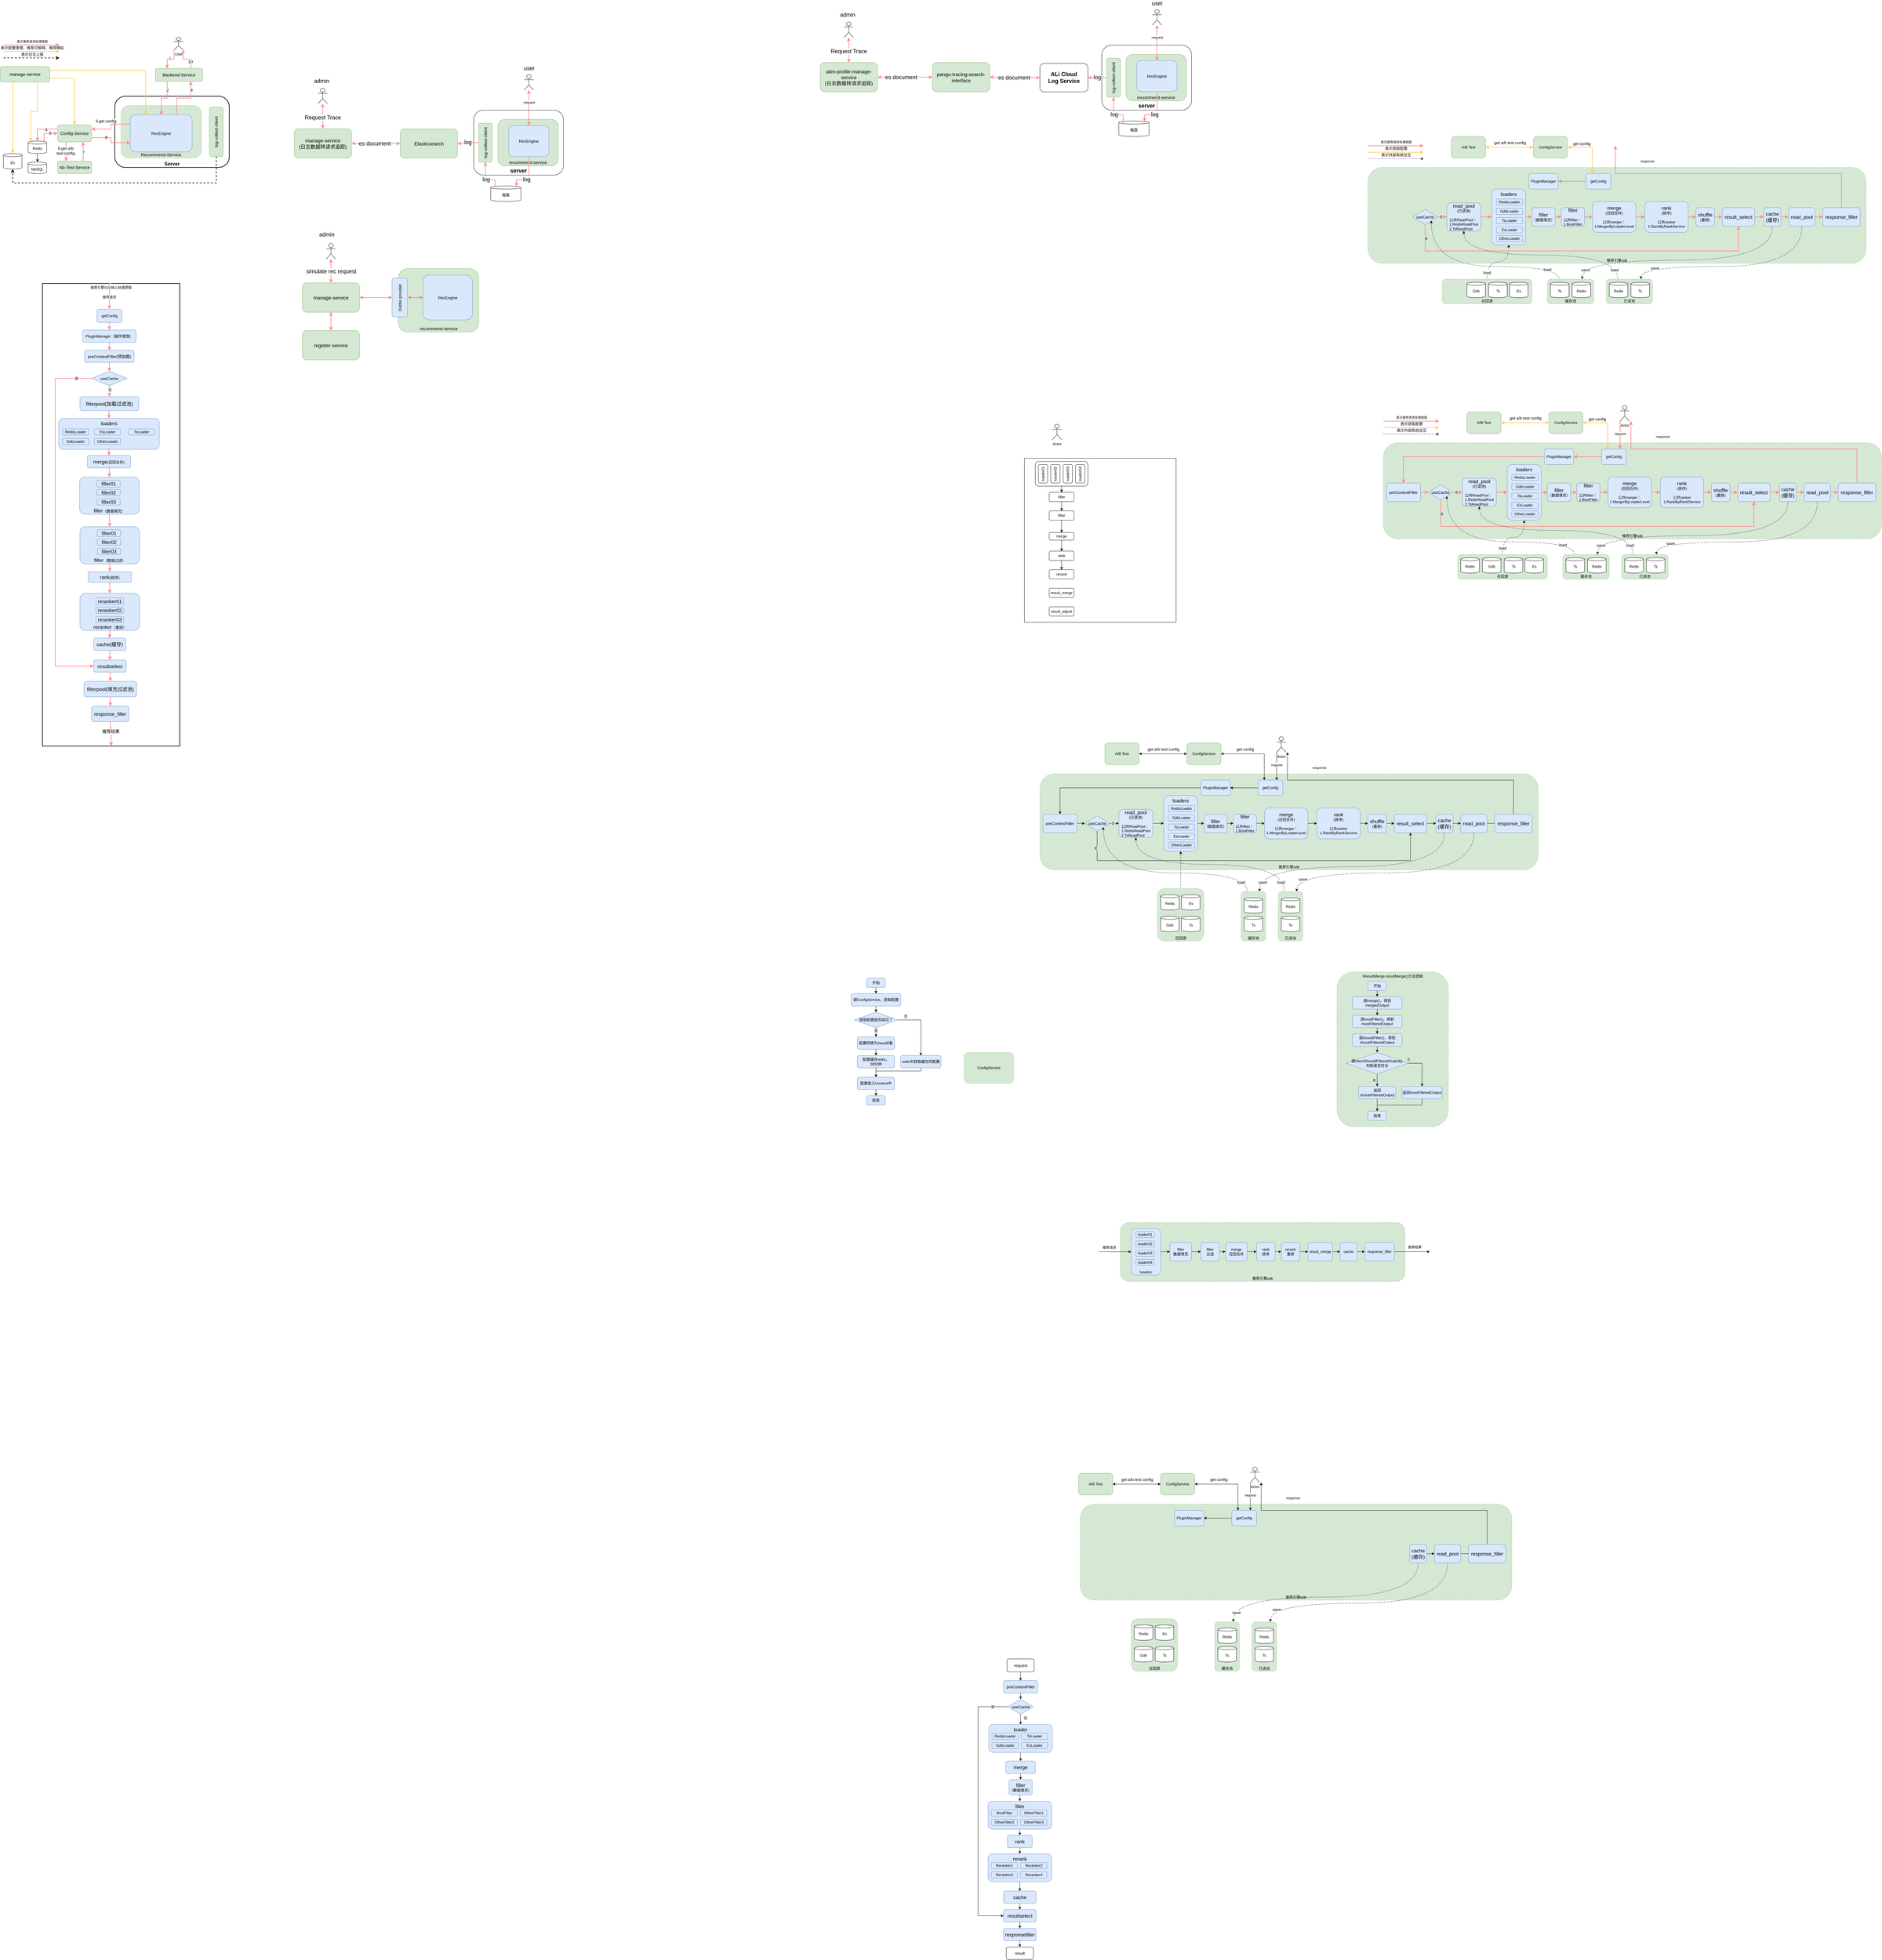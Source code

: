 <mxfile version="14.6.6" type="github">
  <diagram id="BgcMQl1EHjmCi2zKJHaM" name="Page-1">
    <mxGraphModel dx="5680" dy="2827" grid="1" gridSize="10" guides="1" tooltips="1" connect="1" arrows="1" fold="1" page="1" pageScale="1" pageWidth="827" pageHeight="1169" math="0" shadow="0">
      <root>
        <mxCell id="0" />
        <mxCell id="1" parent="0" />
        <mxCell id="k-2biBxrvmUJBLpKs9E_-162" value="推荐引擎SDK核心处理逻辑" style="rounded=0;whiteSpace=wrap;html=1;fontSize=11;verticalAlign=top;strokeWidth=2;" parent="1" vertex="1">
          <mxGeometry x="-3033.75" y="-205" width="443.75" height="1495" as="geometry" />
        </mxCell>
        <mxCell id="k-2biBxrvmUJBLpKs9E_-77" value="Server" style="rounded=1;whiteSpace=wrap;html=1;verticalAlign=bottom;fontSize=16;fontStyle=1;strokeWidth=2;" parent="1" vertex="1">
          <mxGeometry x="-2800" y="-810" width="370" height="230" as="geometry" />
        </mxCell>
        <mxCell id="qIAwIaP8Ghjz5ABNl7j5-84" value="server" style="rounded=1;whiteSpace=wrap;html=1;fontSize=18;fontStyle=1;verticalAlign=bottom;" parent="1" vertex="1">
          <mxGeometry x="390" y="-975" width="290" height="210" as="geometry" />
        </mxCell>
        <mxCell id="qIAwIaP8Ghjz5ABNl7j5-77" value="recommend-service" style="rounded=1;whiteSpace=wrap;html=1;verticalAlign=bottom;fillColor=#d5e8d4;strokeColor=#82b366;fontSize=14;" parent="1" vertex="1">
          <mxGeometry x="468.25" y="-945" width="195" height="150" as="geometry" />
        </mxCell>
        <mxCell id="L5QTWPpQT6Xu5OOCfE65-6" value="召回源" style="rounded=1;whiteSpace=wrap;html=1;verticalAlign=bottom;dashed=1;fillColor=#d5e8d4;strokeColor=#82b366;" parent="1" vertex="1">
          <mxGeometry x="570" y="1750" width="150" height="170" as="geometry" />
        </mxCell>
        <mxCell id="oHNjriFmRkjpIejKhcQx-60" value="IResultMerge.resultMerge()方法逻辑" style="rounded=1;whiteSpace=wrap;html=1;verticalAlign=top;dashed=1;fillColor=#d5e8d4;strokeColor=#82b366;" parent="1" vertex="1">
          <mxGeometry x="1150" y="2020" width="360" height="500" as="geometry" />
        </mxCell>
        <mxCell id="oHNjriFmRkjpIejKhcQx-58" value="推荐引擎sdk" style="rounded=1;whiteSpace=wrap;html=1;verticalAlign=bottom;dashed=1;fillColor=#d5e8d4;strokeColor=#82b366;" parent="1" vertex="1">
          <mxGeometry x="190" y="1380" width="1610" height="310" as="geometry" />
        </mxCell>
        <mxCell id="oHNjriFmRkjpIejKhcQx-2" value="" style="rounded=0;whiteSpace=wrap;html=1;" parent="1" vertex="1">
          <mxGeometry x="140" y="360" width="490" height="530" as="geometry" />
        </mxCell>
        <mxCell id="oHNjriFmRkjpIejKhcQx-17" style="edgeStyle=orthogonalEdgeStyle;rounded=0;orthogonalLoop=1;jettySize=auto;html=1;exitX=0.5;exitY=1;exitDx=0;exitDy=0;entryX=0.5;entryY=0;entryDx=0;entryDy=0;" parent="1" source="oHNjriFmRkjpIejKhcQx-15" target="oHNjriFmRkjpIejKhcQx-4" edge="1">
          <mxGeometry relative="1" as="geometry" />
        </mxCell>
        <mxCell id="oHNjriFmRkjpIejKhcQx-15" value="" style="rounded=1;whiteSpace=wrap;html=1;" parent="1" vertex="1">
          <mxGeometry x="175" y="370" width="170" height="80" as="geometry" />
        </mxCell>
        <mxCell id="oHNjriFmRkjpIejKhcQx-1" value="Actor" style="shape=umlActor;verticalLabelPosition=bottom;verticalAlign=top;html=1;outlineConnect=0;" parent="1" vertex="1">
          <mxGeometry x="230" y="250" width="30" height="50" as="geometry" />
        </mxCell>
        <mxCell id="oHNjriFmRkjpIejKhcQx-3" value="loader01" style="rounded=1;whiteSpace=wrap;html=1;horizontal=0;" parent="1" vertex="1">
          <mxGeometry x="185" y="380" width="30" height="60" as="geometry" />
        </mxCell>
        <mxCell id="oHNjriFmRkjpIejKhcQx-18" style="edgeStyle=orthogonalEdgeStyle;rounded=0;orthogonalLoop=1;jettySize=auto;html=1;exitX=0.5;exitY=1;exitDx=0;exitDy=0;entryX=0.5;entryY=0;entryDx=0;entryDy=0;" parent="1" source="oHNjriFmRkjpIejKhcQx-4" target="oHNjriFmRkjpIejKhcQx-5" edge="1">
          <mxGeometry relative="1" as="geometry" />
        </mxCell>
        <mxCell id="oHNjriFmRkjpIejKhcQx-4" value="filler" style="rounded=1;whiteSpace=wrap;html=1;" parent="1" vertex="1">
          <mxGeometry x="220" y="470" width="80" height="30" as="geometry" />
        </mxCell>
        <mxCell id="oHNjriFmRkjpIejKhcQx-19" style="edgeStyle=orthogonalEdgeStyle;rounded=0;orthogonalLoop=1;jettySize=auto;html=1;exitX=0.5;exitY=1;exitDx=0;exitDy=0;entryX=0.5;entryY=0;entryDx=0;entryDy=0;" parent="1" source="oHNjriFmRkjpIejKhcQx-5" target="oHNjriFmRkjpIejKhcQx-6" edge="1">
          <mxGeometry relative="1" as="geometry" />
        </mxCell>
        <mxCell id="oHNjriFmRkjpIejKhcQx-5" value="filter" style="rounded=1;whiteSpace=wrap;html=1;" parent="1" vertex="1">
          <mxGeometry x="220" y="530" width="80" height="30" as="geometry" />
        </mxCell>
        <mxCell id="oHNjriFmRkjpIejKhcQx-20" style="edgeStyle=orthogonalEdgeStyle;rounded=0;orthogonalLoop=1;jettySize=auto;html=1;exitX=0.5;exitY=1;exitDx=0;exitDy=0;entryX=0.5;entryY=0;entryDx=0;entryDy=0;" parent="1" source="oHNjriFmRkjpIejKhcQx-6" target="oHNjriFmRkjpIejKhcQx-7" edge="1">
          <mxGeometry relative="1" as="geometry" />
        </mxCell>
        <mxCell id="oHNjriFmRkjpIejKhcQx-6" value="merge" style="rounded=1;whiteSpace=wrap;html=1;" parent="1" vertex="1">
          <mxGeometry x="220" y="600" width="80" height="24.5" as="geometry" />
        </mxCell>
        <mxCell id="oHNjriFmRkjpIejKhcQx-21" style="edgeStyle=orthogonalEdgeStyle;rounded=0;orthogonalLoop=1;jettySize=auto;html=1;exitX=0.5;exitY=1;exitDx=0;exitDy=0;entryX=0.5;entryY=0;entryDx=0;entryDy=0;" parent="1" source="oHNjriFmRkjpIejKhcQx-7" target="oHNjriFmRkjpIejKhcQx-8" edge="1">
          <mxGeometry relative="1" as="geometry" />
        </mxCell>
        <mxCell id="oHNjriFmRkjpIejKhcQx-7" value="rank" style="rounded=1;whiteSpace=wrap;html=1;" parent="1" vertex="1">
          <mxGeometry x="220" y="660" width="80" height="30" as="geometry" />
        </mxCell>
        <mxCell id="oHNjriFmRkjpIejKhcQx-8" value="rerank" style="rounded=1;whiteSpace=wrap;html=1;" parent="1" vertex="1">
          <mxGeometry x="220" y="720" width="80" height="30" as="geometry" />
        </mxCell>
        <mxCell id="oHNjriFmRkjpIejKhcQx-9" value="&lt;span&gt;result_merge&lt;/span&gt;" style="rounded=1;whiteSpace=wrap;html=1;" parent="1" vertex="1">
          <mxGeometry x="220" y="780" width="80" height="30" as="geometry" />
        </mxCell>
        <mxCell id="oHNjriFmRkjpIejKhcQx-10" value="&lt;span&gt;result_adjust&lt;/span&gt;" style="rounded=1;whiteSpace=wrap;html=1;" parent="1" vertex="1">
          <mxGeometry x="220" y="840" width="80" height="30" as="geometry" />
        </mxCell>
        <mxCell id="oHNjriFmRkjpIejKhcQx-12" value="loader02" style="rounded=1;whiteSpace=wrap;html=1;horizontal=0;" parent="1" vertex="1">
          <mxGeometry x="225" y="380" width="30" height="60" as="geometry" />
        </mxCell>
        <mxCell id="oHNjriFmRkjpIejKhcQx-13" value="loader03" style="rounded=1;whiteSpace=wrap;html=1;horizontal=0;" parent="1" vertex="1">
          <mxGeometry x="265" y="380" width="30" height="60" as="geometry" />
        </mxCell>
        <mxCell id="oHNjriFmRkjpIejKhcQx-14" value="loader04" style="rounded=1;whiteSpace=wrap;html=1;horizontal=0;" parent="1" vertex="1">
          <mxGeometry x="305" y="380" width="30" height="60" as="geometry" />
        </mxCell>
        <mxCell id="oHNjriFmRkjpIejKhcQx-24" style="edgeStyle=orthogonalEdgeStyle;rounded=0;orthogonalLoop=1;jettySize=auto;html=1;exitX=1;exitY=0.5;exitDx=0;exitDy=0;entryX=0;entryY=0.5;entryDx=0;entryDy=0;" parent="1" source="oHNjriFmRkjpIejKhcQx-25" target="oHNjriFmRkjpIejKhcQx-29" edge="1">
          <mxGeometry relative="1" as="geometry" />
        </mxCell>
        <mxCell id="L5QTWPpQT6Xu5OOCfE65-7" style="edgeStyle=orthogonalEdgeStyle;rounded=0;orthogonalLoop=1;jettySize=auto;html=1;exitX=0.5;exitY=1;exitDx=0;exitDy=0;entryX=0.5;entryY=0;entryDx=0;entryDy=0;strokeColor=#000000;startArrow=classic;startFill=1;dashed=1;endArrow=none;endFill=0;" parent="1" source="oHNjriFmRkjpIejKhcQx-25" target="L5QTWPpQT6Xu5OOCfE65-6" edge="1">
          <mxGeometry relative="1" as="geometry" />
        </mxCell>
        <mxCell id="oHNjriFmRkjpIejKhcQx-25" value="&lt;font style=&quot;font-size: 16px&quot;&gt;loaders&lt;/font&gt;" style="rounded=1;whiteSpace=wrap;html=1;verticalAlign=top;fillColor=#dae8fc;strokeColor=#6c8ebf;" parent="1" vertex="1">
          <mxGeometry x="590" y="1450" width="110" height="180" as="geometry" />
        </mxCell>
        <mxCell id="oHNjriFmRkjpIejKhcQx-44" style="edgeStyle=orthogonalEdgeStyle;rounded=0;orthogonalLoop=1;jettySize=auto;html=1;exitX=0;exitY=1;exitDx=0;exitDy=0;exitPerimeter=0;entryX=0.75;entryY=0;entryDx=0;entryDy=0;" parent="1" source="oHNjriFmRkjpIejKhcQx-26" target="oHNjriFmRkjpIejKhcQx-48" edge="1">
          <mxGeometry relative="1" as="geometry">
            <mxPoint x="395" y="1404" as="targetPoint" />
          </mxGeometry>
        </mxCell>
        <mxCell id="oHNjriFmRkjpIejKhcQx-45" value="request" style="edgeLabel;html=1;align=center;verticalAlign=middle;resizable=0;points=[];" parent="oHNjriFmRkjpIejKhcQx-44" vertex="1" connectable="0">
          <mxGeometry x="0.028" y="1" relative="1" as="geometry">
            <mxPoint x="-1" y="-6" as="offset" />
          </mxGeometry>
        </mxCell>
        <mxCell id="oHNjriFmRkjpIejKhcQx-26" value="Actor" style="shape=umlActor;verticalLabelPosition=bottom;verticalAlign=top;html=1;outlineConnect=0;" parent="1" vertex="1">
          <mxGeometry x="955" y="1260" width="30" height="50" as="geometry" />
        </mxCell>
        <mxCell id="oHNjriFmRkjpIejKhcQx-27" value="RedisLoader" style="rounded=1;whiteSpace=wrap;html=1;horizontal=1;fillColor=#dae8fc;strokeColor=#6c8ebf;" parent="1" vertex="1">
          <mxGeometry x="605" y="1482" width="85" height="20" as="geometry" />
        </mxCell>
        <mxCell id="oHNjriFmRkjpIejKhcQx-28" style="edgeStyle=orthogonalEdgeStyle;rounded=0;orthogonalLoop=1;jettySize=auto;html=1;exitX=1;exitY=0.5;exitDx=0;exitDy=0;entryX=0;entryY=0.5;entryDx=0;entryDy=0;" parent="1" source="oHNjriFmRkjpIejKhcQx-29" target="oHNjriFmRkjpIejKhcQx-31" edge="1">
          <mxGeometry relative="1" as="geometry" />
        </mxCell>
        <mxCell id="oHNjriFmRkjpIejKhcQx-29" value="&lt;font style=&quot;font-size: 16px&quot;&gt;filler&lt;/font&gt;&lt;br&gt;（数据填充）" style="rounded=1;whiteSpace=wrap;html=1;fillColor=#dae8fc;strokeColor=#6c8ebf;" parent="1" vertex="1">
          <mxGeometry x="720" y="1510" width="75" height="60" as="geometry" />
        </mxCell>
        <mxCell id="oHNjriFmRkjpIejKhcQx-30" style="edgeStyle=orthogonalEdgeStyle;rounded=0;orthogonalLoop=1;jettySize=auto;html=1;exitX=1;exitY=0.5;exitDx=0;exitDy=0;entryX=0;entryY=0.5;entryDx=0;entryDy=0;" parent="1" source="oHNjriFmRkjpIejKhcQx-31" target="oHNjriFmRkjpIejKhcQx-33" edge="1">
          <mxGeometry relative="1" as="geometry" />
        </mxCell>
        <mxCell id="oHNjriFmRkjpIejKhcQx-31" value="&lt;font style=&quot;font-size: 16px&quot;&gt;filter&lt;/font&gt;&lt;br&gt;&lt;br&gt;&lt;div style=&quot;text-align: left&quot;&gt;&lt;span&gt;公共filter：&lt;/span&gt;&lt;/div&gt;&lt;div style=&quot;text-align: left&quot;&gt;&lt;span&gt;1.BoolFilter&lt;/span&gt;&lt;/div&gt;" style="rounded=1;whiteSpace=wrap;html=1;fillColor=#dae8fc;strokeColor=#6c8ebf;" parent="1" vertex="1">
          <mxGeometry x="815" y="1510" width="75" height="60" as="geometry" />
        </mxCell>
        <mxCell id="oHNjriFmRkjpIejKhcQx-32" style="edgeStyle=orthogonalEdgeStyle;rounded=0;orthogonalLoop=1;jettySize=auto;html=1;entryX=0;entryY=0.5;entryDx=0;entryDy=0;exitX=1;exitY=0.5;exitDx=0;exitDy=0;" parent="1" source="oHNjriFmRkjpIejKhcQx-33" target="oHNjriFmRkjpIejKhcQx-35" edge="1">
          <mxGeometry relative="1" as="geometry">
            <mxPoint x="1190" y="1512" as="sourcePoint" />
          </mxGeometry>
        </mxCell>
        <mxCell id="oHNjriFmRkjpIejKhcQx-33" value="&lt;font style=&quot;font-size: 16px&quot;&gt;merge&lt;/font&gt;&lt;br&gt;(召回合并)&lt;br&gt;&lt;br&gt;公共merger：&lt;br&gt;1.MergerByLoaderLevel" style="rounded=1;whiteSpace=wrap;html=1;fillColor=#dae8fc;strokeColor=#6c8ebf;" parent="1" vertex="1">
          <mxGeometry x="916" y="1490" width="140" height="100" as="geometry" />
        </mxCell>
        <mxCell id="oHNjriFmRkjpIejKhcQx-34" style="edgeStyle=orthogonalEdgeStyle;rounded=0;orthogonalLoop=1;jettySize=auto;html=1;exitX=1;exitY=0.5;exitDx=0;exitDy=0;entryX=0;entryY=0.5;entryDx=0;entryDy=0;" parent="1" source="oHNjriFmRkjpIejKhcQx-35" target="oHNjriFmRkjpIejKhcQx-36" edge="1">
          <mxGeometry relative="1" as="geometry" />
        </mxCell>
        <mxCell id="oHNjriFmRkjpIejKhcQx-35" value="&lt;font style=&quot;font-size: 16px&quot;&gt;rank&lt;/font&gt;&lt;br&gt;(排序)&lt;br&gt;&lt;br&gt;公共ranker&lt;br&gt;1.RankByRankService" style="rounded=1;whiteSpace=wrap;html=1;fillColor=#dae8fc;strokeColor=#6c8ebf;" parent="1" vertex="1">
          <mxGeometry x="1085" y="1490" width="140" height="100" as="geometry" />
        </mxCell>
        <mxCell id="oHNjriFmRkjpIejKhcQx-42" style="edgeStyle=orthogonalEdgeStyle;rounded=0;orthogonalLoop=1;jettySize=auto;html=1;exitX=1;exitY=0.5;exitDx=0;exitDy=0;entryX=0;entryY=0.5;entryDx=0;entryDy=0;" parent="1" source="oHNjriFmRkjpIejKhcQx-36" target="oHNjriFmRkjpIejKhcQx-37" edge="1">
          <mxGeometry relative="1" as="geometry" />
        </mxCell>
        <mxCell id="oHNjriFmRkjpIejKhcQx-36" value="&lt;font style=&quot;font-size: 16px&quot;&gt;shuffle&lt;/font&gt;&lt;br&gt;(重排)" style="rounded=1;whiteSpace=wrap;html=1;fillColor=#dae8fc;strokeColor=#6c8ebf;" parent="1" vertex="1">
          <mxGeometry x="1250" y="1510" width="60" height="60" as="geometry" />
        </mxCell>
        <mxCell id="oHNjriFmRkjpIejKhcQx-43" style="edgeStyle=orthogonalEdgeStyle;rounded=0;orthogonalLoop=1;jettySize=auto;html=1;entryX=0;entryY=0.5;entryDx=0;entryDy=0;exitX=1;exitY=0.5;exitDx=0;exitDy=0;" parent="1" source="oHNjriFmRkjpIejKhcQx-37" target="oHNjriFmRkjpIejKhcQx-38" edge="1">
          <mxGeometry relative="1" as="geometry">
            <mxPoint x="1510" y="1536" as="sourcePoint" />
          </mxGeometry>
        </mxCell>
        <mxCell id="oHNjriFmRkjpIejKhcQx-37" value="&lt;font style=&quot;font-size: 16px&quot;&gt;result_select&lt;/font&gt;" style="rounded=1;whiteSpace=wrap;html=1;fillColor=#dae8fc;strokeColor=#6c8ebf;" parent="1" vertex="1">
          <mxGeometry x="1335" y="1510" width="105" height="60" as="geometry" />
        </mxCell>
        <mxCell id="oHNjriFmRkjpIejKhcQx-46" style="edgeStyle=orthogonalEdgeStyle;rounded=0;orthogonalLoop=1;jettySize=auto;html=1;exitX=0.5;exitY=0;exitDx=0;exitDy=0;" parent="1" source="a8DRVDtJjJYnGcTuRqAY-1" edge="1">
          <mxGeometry relative="1" as="geometry">
            <mxPoint x="990" y="1310" as="targetPoint" />
            <Array as="points">
              <mxPoint x="1721" y="1400" />
              <mxPoint x="990" y="1400" />
            </Array>
          </mxGeometry>
        </mxCell>
        <mxCell id="oHNjriFmRkjpIejKhcQx-47" value="response" style="edgeLabel;html=1;align=center;verticalAlign=middle;resizable=0;points=[];" parent="oHNjriFmRkjpIejKhcQx-46" vertex="1" connectable="0">
          <mxGeometry x="0.303" y="-1" relative="1" as="geometry">
            <mxPoint x="-131.5" y="-39" as="offset" />
          </mxGeometry>
        </mxCell>
        <mxCell id="a8DRVDtJjJYnGcTuRqAY-2" style="edgeStyle=orthogonalEdgeStyle;rounded=0;orthogonalLoop=1;jettySize=auto;html=1;exitX=1;exitY=0.5;exitDx=0;exitDy=0;entryX=0;entryY=0.5;entryDx=0;entryDy=0;" parent="1" source="oHNjriFmRkjpIejKhcQx-38" target="L5QTWPpQT6Xu5OOCfE65-25" edge="1">
          <mxGeometry relative="1" as="geometry" />
        </mxCell>
        <mxCell id="L5QTWPpQT6Xu5OOCfE65-33" style="edgeStyle=orthogonalEdgeStyle;curved=1;rounded=0;orthogonalLoop=1;jettySize=auto;html=1;exitX=0.5;exitY=1;exitDx=0;exitDy=0;entryX=0.75;entryY=0;entryDx=0;entryDy=0;dashed=1;startArrow=none;startFill=0;endArrow=classic;endFill=1;strokeColor=#000000;fontSize=13;" parent="1" source="oHNjriFmRkjpIejKhcQx-38" target="L5QTWPpQT6Xu5OOCfE65-15" edge="1">
          <mxGeometry relative="1" as="geometry">
            <Array as="points">
              <mxPoint x="1497" y="1680" />
              <mxPoint x="900" y="1680" />
            </Array>
          </mxGeometry>
        </mxCell>
        <mxCell id="L5QTWPpQT6Xu5OOCfE65-35" value="save" style="edgeLabel;html=1;align=center;verticalAlign=middle;resizable=0;points=[];fontSize=13;" parent="L5QTWPpQT6Xu5OOCfE65-33" vertex="1" connectable="0">
          <mxGeometry x="0.923" y="10" relative="1" as="geometry">
            <mxPoint as="offset" />
          </mxGeometry>
        </mxCell>
        <mxCell id="oHNjriFmRkjpIejKhcQx-38" value="&lt;span&gt;&lt;font style=&quot;font-size: 16px&quot;&gt;cache&lt;br&gt;(缓存)&lt;br&gt;&lt;/font&gt;&lt;/span&gt;" style="rounded=1;whiteSpace=wrap;html=1;fillColor=#dae8fc;strokeColor=#6c8ebf;" parent="1" vertex="1">
          <mxGeometry x="1470" y="1510" width="55" height="60" as="geometry" />
        </mxCell>
        <mxCell id="oHNjriFmRkjpIejKhcQx-39" value="GdbLoader" style="rounded=1;whiteSpace=wrap;html=1;horizontal=1;fillColor=#dae8fc;strokeColor=#6c8ebf;" parent="1" vertex="1">
          <mxGeometry x="605" y="1512" width="85" height="20" as="geometry" />
        </mxCell>
        <mxCell id="oHNjriFmRkjpIejKhcQx-40" value="TsLoader" style="rounded=1;whiteSpace=wrap;html=1;horizontal=1;fillColor=#dae8fc;strokeColor=#6c8ebf;" parent="1" vertex="1">
          <mxGeometry x="605" y="1542" width="85" height="20" as="geometry" />
        </mxCell>
        <mxCell id="oHNjriFmRkjpIejKhcQx-41" value="EsLoader" style="rounded=1;whiteSpace=wrap;html=1;horizontal=1;fillColor=#dae8fc;strokeColor=#6c8ebf;" parent="1" vertex="1">
          <mxGeometry x="605" y="1572" width="85" height="20" as="geometry" />
        </mxCell>
        <mxCell id="oHNjriFmRkjpIejKhcQx-50" style="edgeStyle=orthogonalEdgeStyle;rounded=0;orthogonalLoop=1;jettySize=auto;html=1;exitX=0;exitY=0.5;exitDx=0;exitDy=0;entryX=1;entryY=0.5;entryDx=0;entryDy=0;fillColor=#dae8fc;" parent="1" source="oHNjriFmRkjpIejKhcQx-48" target="oHNjriFmRkjpIejKhcQx-49" edge="1">
          <mxGeometry relative="1" as="geometry" />
        </mxCell>
        <mxCell id="oHNjriFmRkjpIejKhcQx-54" style="edgeStyle=orthogonalEdgeStyle;rounded=0;orthogonalLoop=1;jettySize=auto;html=1;exitX=0.25;exitY=0;exitDx=0;exitDy=0;entryX=1;entryY=0.5;entryDx=0;entryDy=0;startArrow=classic;startFill=1;" parent="1" source="oHNjriFmRkjpIejKhcQx-48" target="oHNjriFmRkjpIejKhcQx-52" edge="1">
          <mxGeometry relative="1" as="geometry" />
        </mxCell>
        <mxCell id="L5QTWPpQT6Xu5OOCfE65-27" value="get config" style="edgeLabel;html=1;align=center;verticalAlign=middle;resizable=0;points=[];fontSize=13;" parent="oHNjriFmRkjpIejKhcQx-54" vertex="1" connectable="0">
          <mxGeometry x="0.001" relative="1" as="geometry">
            <mxPoint x="-34.64" y="-15" as="offset" />
          </mxGeometry>
        </mxCell>
        <mxCell id="oHNjriFmRkjpIejKhcQx-48" value="getConfig" style="rounded=1;whiteSpace=wrap;html=1;verticalAlign=middle;fillColor=#dae8fc;strokeColor=#6c8ebf;" parent="1" vertex="1">
          <mxGeometry x="895" y="1400" width="80" height="50" as="geometry" />
        </mxCell>
        <mxCell id="oHNjriFmRkjpIejKhcQx-51" style="edgeStyle=orthogonalEdgeStyle;rounded=0;orthogonalLoop=1;jettySize=auto;html=1;exitX=0;exitY=0.5;exitDx=0;exitDy=0;entryX=0.5;entryY=0;entryDx=0;entryDy=0;" parent="1" source="oHNjriFmRkjpIejKhcQx-49" target="a8DRVDtJjJYnGcTuRqAY-3" edge="1">
          <mxGeometry relative="1" as="geometry" />
        </mxCell>
        <mxCell id="oHNjriFmRkjpIejKhcQx-49" value="PluginManager" style="rounded=1;whiteSpace=wrap;html=1;verticalAlign=middle;fillColor=#dae8fc;strokeColor=#6c8ebf;" parent="1" vertex="1">
          <mxGeometry x="710" y="1400" width="95" height="50" as="geometry" />
        </mxCell>
        <mxCell id="oHNjriFmRkjpIejKhcQx-55" style="edgeStyle=orthogonalEdgeStyle;rounded=0;orthogonalLoop=1;jettySize=auto;html=1;exitX=0;exitY=0.5;exitDx=0;exitDy=0;entryX=1;entryY=0.5;entryDx=0;entryDy=0;startArrow=classic;startFill=1;" parent="1" source="oHNjriFmRkjpIejKhcQx-52" target="oHNjriFmRkjpIejKhcQx-53" edge="1">
          <mxGeometry relative="1" as="geometry" />
        </mxCell>
        <mxCell id="L5QTWPpQT6Xu5OOCfE65-28" value="get a/b test config" style="edgeLabel;html=1;align=center;verticalAlign=middle;resizable=0;points=[];fontSize=13;" parent="oHNjriFmRkjpIejKhcQx-55" vertex="1" connectable="0">
          <mxGeometry x="0.242" y="2" relative="1" as="geometry">
            <mxPoint x="20.71" y="-17" as="offset" />
          </mxGeometry>
        </mxCell>
        <mxCell id="oHNjriFmRkjpIejKhcQx-52" value="ConfigService" style="rounded=1;whiteSpace=wrap;html=1;verticalAlign=middle;fillColor=#d5e8d4;strokeColor=#82b366;" parent="1" vertex="1">
          <mxGeometry x="665" y="1280" width="110" height="70" as="geometry" />
        </mxCell>
        <mxCell id="oHNjriFmRkjpIejKhcQx-53" value="A/B Test" style="rounded=1;whiteSpace=wrap;html=1;verticalAlign=middle;fillColor=#d5e8d4;strokeColor=#82b366;" parent="1" vertex="1">
          <mxGeometry x="400" y="1280" width="110" height="70" as="geometry" />
        </mxCell>
        <mxCell id="oHNjriFmRkjpIejKhcQx-64" style="edgeStyle=orthogonalEdgeStyle;rounded=0;orthogonalLoop=1;jettySize=auto;html=1;exitX=0.5;exitY=1;exitDx=0;exitDy=0;startArrow=none;startFill=0;" parent="1" source="oHNjriFmRkjpIejKhcQx-59" target="oHNjriFmRkjpIejKhcQx-62" edge="1">
          <mxGeometry relative="1" as="geometry" />
        </mxCell>
        <mxCell id="oHNjriFmRkjpIejKhcQx-59" value="开始" style="rounded=1;whiteSpace=wrap;html=1;fillColor=#dae8fc;strokeColor=#6c8ebf;" parent="1" vertex="1">
          <mxGeometry x="-370" y="2040" width="60" height="30" as="geometry" />
        </mxCell>
        <mxCell id="oHNjriFmRkjpIejKhcQx-61" value="ConfigService" style="rounded=1;whiteSpace=wrap;html=1;verticalAlign=middle;dashed=1;fillColor=#d5e8d4;strokeColor=#82b366;" parent="1" vertex="1">
          <mxGeometry x="-55" y="2280" width="160" height="100" as="geometry" />
        </mxCell>
        <mxCell id="oHNjriFmRkjpIejKhcQx-65" style="edgeStyle=orthogonalEdgeStyle;rounded=0;orthogonalLoop=1;jettySize=auto;html=1;exitX=0.5;exitY=1;exitDx=0;exitDy=0;entryX=0.5;entryY=0;entryDx=0;entryDy=0;startArrow=none;startFill=0;" parent="1" source="oHNjriFmRkjpIejKhcQx-62" target="oHNjriFmRkjpIejKhcQx-63" edge="1">
          <mxGeometry relative="1" as="geometry" />
        </mxCell>
        <mxCell id="oHNjriFmRkjpIejKhcQx-62" value="调ConfigService，获取配置" style="rounded=1;whiteSpace=wrap;html=1;fillColor=#dae8fc;strokeColor=#6c8ebf;" parent="1" vertex="1">
          <mxGeometry x="-420" y="2090" width="160" height="40" as="geometry" />
        </mxCell>
        <mxCell id="oHNjriFmRkjpIejKhcQx-67" value="" style="edgeStyle=orthogonalEdgeStyle;rounded=0;orthogonalLoop=1;jettySize=auto;html=1;startArrow=none;startFill=0;entryX=0.5;entryY=0;entryDx=0;entryDy=0;" parent="1" source="oHNjriFmRkjpIejKhcQx-63" target="oHNjriFmRkjpIejKhcQx-68" edge="1">
          <mxGeometry relative="1" as="geometry">
            <mxPoint x="-340" y="2250" as="targetPoint" />
          </mxGeometry>
        </mxCell>
        <mxCell id="oHNjriFmRkjpIejKhcQx-69" value="是" style="edgeLabel;html=1;align=center;verticalAlign=middle;resizable=0;points=[];" parent="oHNjriFmRkjpIejKhcQx-67" vertex="1" connectable="0">
          <mxGeometry x="-0.253" y="3" relative="1" as="geometry">
            <mxPoint x="-3" y="-8.33" as="offset" />
          </mxGeometry>
        </mxCell>
        <mxCell id="oHNjriFmRkjpIejKhcQx-73" style="edgeStyle=orthogonalEdgeStyle;rounded=0;orthogonalLoop=1;jettySize=auto;html=1;exitX=1;exitY=0.5;exitDx=0;exitDy=0;entryX=0.5;entryY=0;entryDx=0;entryDy=0;startArrow=none;startFill=0;" parent="1" source="oHNjriFmRkjpIejKhcQx-63" target="oHNjriFmRkjpIejKhcQx-72" edge="1">
          <mxGeometry relative="1" as="geometry" />
        </mxCell>
        <mxCell id="oHNjriFmRkjpIejKhcQx-74" value="否" style="edgeLabel;html=1;align=center;verticalAlign=middle;resizable=0;points=[];" parent="oHNjriFmRkjpIejKhcQx-73" vertex="1" connectable="0">
          <mxGeometry x="-0.261" y="-1" relative="1" as="geometry">
            <mxPoint x="-44" y="-13.33" as="offset" />
          </mxGeometry>
        </mxCell>
        <mxCell id="oHNjriFmRkjpIejKhcQx-63" value="获取配置是否成功？" style="rhombus;whiteSpace=wrap;html=1;fillColor=#dae8fc;strokeColor=#6c8ebf;" parent="1" vertex="1">
          <mxGeometry x="-410" y="2150" width="140" height="50" as="geometry" />
        </mxCell>
        <mxCell id="oHNjriFmRkjpIejKhcQx-71" style="edgeStyle=orthogonalEdgeStyle;rounded=0;orthogonalLoop=1;jettySize=auto;html=1;exitX=0.5;exitY=1;exitDx=0;exitDy=0;entryX=0.5;entryY=0;entryDx=0;entryDy=0;startArrow=none;startFill=0;" parent="1" source="oHNjriFmRkjpIejKhcQx-68" target="oHNjriFmRkjpIejKhcQx-70" edge="1">
          <mxGeometry relative="1" as="geometry" />
        </mxCell>
        <mxCell id="oHNjriFmRkjpIejKhcQx-68" value="配置转换为Java对象" style="rounded=1;whiteSpace=wrap;html=1;fillColor=#dae8fc;strokeColor=#6c8ebf;" parent="1" vertex="1">
          <mxGeometry x="-400" y="2230" width="120" height="40" as="geometry" />
        </mxCell>
        <mxCell id="oHNjriFmRkjpIejKhcQx-76" style="edgeStyle=orthogonalEdgeStyle;rounded=0;orthogonalLoop=1;jettySize=auto;html=1;exitX=0.5;exitY=1;exitDx=0;exitDy=0;entryX=0.5;entryY=0;entryDx=0;entryDy=0;startArrow=none;startFill=0;" parent="1" source="oHNjriFmRkjpIejKhcQx-70" target="oHNjriFmRkjpIejKhcQx-75" edge="1">
          <mxGeometry relative="1" as="geometry" />
        </mxCell>
        <mxCell id="oHNjriFmRkjpIejKhcQx-70" value="配置缓存redis，&lt;br&gt;30分钟" style="rounded=1;whiteSpace=wrap;html=1;fillColor=#dae8fc;strokeColor=#6c8ebf;" parent="1" vertex="1">
          <mxGeometry x="-400" y="2290" width="120" height="40" as="geometry" />
        </mxCell>
        <mxCell id="oHNjriFmRkjpIejKhcQx-77" style="edgeStyle=orthogonalEdgeStyle;rounded=0;orthogonalLoop=1;jettySize=auto;html=1;exitX=0.5;exitY=1;exitDx=0;exitDy=0;startArrow=none;startFill=0;entryX=0.5;entryY=0;entryDx=0;entryDy=0;" parent="1" source="oHNjriFmRkjpIejKhcQx-72" target="oHNjriFmRkjpIejKhcQx-75" edge="1">
          <mxGeometry relative="1" as="geometry">
            <mxPoint x="-340" y="2410" as="targetPoint" />
            <Array as="points">
              <mxPoint x="-195" y="2340" />
              <mxPoint x="-340" y="2340" />
            </Array>
          </mxGeometry>
        </mxCell>
        <mxCell id="oHNjriFmRkjpIejKhcQx-72" value="redis中获取缓存的配置" style="rounded=1;whiteSpace=wrap;html=1;fillColor=#dae8fc;strokeColor=#6c8ebf;" parent="1" vertex="1">
          <mxGeometry x="-260" y="2290" width="130" height="40" as="geometry" />
        </mxCell>
        <mxCell id="oHNjriFmRkjpIejKhcQx-80" style="edgeStyle=orthogonalEdgeStyle;rounded=0;orthogonalLoop=1;jettySize=auto;html=1;exitX=0.5;exitY=1;exitDx=0;exitDy=0;entryX=0.5;entryY=0;entryDx=0;entryDy=0;startArrow=none;startFill=0;" parent="1" source="oHNjriFmRkjpIejKhcQx-75" target="oHNjriFmRkjpIejKhcQx-78" edge="1">
          <mxGeometry relative="1" as="geometry" />
        </mxCell>
        <mxCell id="oHNjriFmRkjpIejKhcQx-75" value="配置放入Context中" style="rounded=1;whiteSpace=wrap;html=1;fillColor=#dae8fc;strokeColor=#6c8ebf;" parent="1" vertex="1">
          <mxGeometry x="-400" y="2360" width="120" height="40" as="geometry" />
        </mxCell>
        <mxCell id="oHNjriFmRkjpIejKhcQx-78" value="结束" style="rounded=1;whiteSpace=wrap;html=1;fillColor=#dae8fc;strokeColor=#6c8ebf;" parent="1" vertex="1">
          <mxGeometry x="-370" y="2420" width="60" height="30" as="geometry" />
        </mxCell>
        <mxCell id="a8DRVDtJjJYnGcTuRqAY-1" value="&lt;span&gt;&lt;font style=&quot;font-size: 16px&quot;&gt;response_filler&lt;/font&gt;&lt;/span&gt;" style="rounded=1;whiteSpace=wrap;html=1;fillColor=#dae8fc;strokeColor=#6c8ebf;" parent="1" vertex="1">
          <mxGeometry x="1660" y="1510" width="121" height="60" as="geometry" />
        </mxCell>
        <mxCell id="a8DRVDtJjJYnGcTuRqAY-6" style="edgeStyle=orthogonalEdgeStyle;rounded=0;orthogonalLoop=1;jettySize=auto;html=1;exitX=1;exitY=0.5;exitDx=0;exitDy=0;entryX=0;entryY=0.5;entryDx=0;entryDy=0;" parent="1" source="a8DRVDtJjJYnGcTuRqAY-3" target="a8DRVDtJjJYnGcTuRqAY-5" edge="1">
          <mxGeometry relative="1" as="geometry" />
        </mxCell>
        <mxCell id="a8DRVDtJjJYnGcTuRqAY-3" value="preContextFiller" style="rounded=1;whiteSpace=wrap;html=1;fillColor=#dae8fc;strokeColor=#6c8ebf;fontSize=13;" parent="1" vertex="1">
          <mxGeometry x="200" y="1510" width="110" height="60" as="geometry" />
        </mxCell>
        <mxCell id="a8DRVDtJjJYnGcTuRqAY-7" style="edgeStyle=orthogonalEdgeStyle;rounded=0;orthogonalLoop=1;jettySize=auto;html=1;exitX=1;exitY=0.5;exitDx=0;exitDy=0;entryX=0;entryY=0.5;entryDx=0;entryDy=0;" parent="1" source="a8DRVDtJjJYnGcTuRqAY-5" target="L5QTWPpQT6Xu5OOCfE65-13" edge="1">
          <mxGeometry relative="1" as="geometry" />
        </mxCell>
        <mxCell id="a8DRVDtJjJYnGcTuRqAY-10" value="否" style="edgeLabel;html=1;align=center;verticalAlign=middle;resizable=0;points=[];" parent="a8DRVDtJjJYnGcTuRqAY-7" vertex="1" connectable="0">
          <mxGeometry x="-0.265" y="1" relative="1" as="geometry">
            <mxPoint y="1" as="offset" />
          </mxGeometry>
        </mxCell>
        <mxCell id="a8DRVDtJjJYnGcTuRqAY-8" style="edgeStyle=orthogonalEdgeStyle;rounded=0;orthogonalLoop=1;jettySize=auto;html=1;exitX=0.5;exitY=1;exitDx=0;exitDy=0;entryX=0.5;entryY=1;entryDx=0;entryDy=0;" parent="1" source="a8DRVDtJjJYnGcTuRqAY-5" target="oHNjriFmRkjpIejKhcQx-37" edge="1">
          <mxGeometry relative="1" as="geometry">
            <Array as="points">
              <mxPoint x="400" y="1660" />
              <mxPoint x="1201" y="1660" />
            </Array>
          </mxGeometry>
        </mxCell>
        <mxCell id="a8DRVDtJjJYnGcTuRqAY-9" value="是" style="edgeLabel;html=1;align=center;verticalAlign=middle;resizable=0;points=[];" parent="a8DRVDtJjJYnGcTuRqAY-8" vertex="1" connectable="0">
          <mxGeometry x="-0.816" y="-1" relative="1" as="geometry">
            <mxPoint x="-20" y="-41" as="offset" />
          </mxGeometry>
        </mxCell>
        <mxCell id="L5QTWPpQT6Xu5OOCfE65-32" style="edgeStyle=orthogonalEdgeStyle;curved=1;rounded=0;orthogonalLoop=1;jettySize=auto;html=1;exitX=1;exitY=1;exitDx=0;exitDy=0;entryX=0.25;entryY=0;entryDx=0;entryDy=0;dashed=1;startArrow=classic;startFill=1;endArrow=none;endFill=0;strokeColor=#000000;fontSize=13;" parent="1" source="a8DRVDtJjJYnGcTuRqAY-5" target="L5QTWPpQT6Xu5OOCfE65-15" edge="1">
          <mxGeometry relative="1" as="geometry">
            <Array as="points">
              <mxPoint x="395" y="1700" />
              <mxPoint x="860" y="1700" />
            </Array>
          </mxGeometry>
        </mxCell>
        <mxCell id="L5QTWPpQT6Xu5OOCfE65-36" value="load" style="edgeLabel;html=1;align=center;verticalAlign=middle;resizable=0;points=[];fontSize=13;" parent="L5QTWPpQT6Xu5OOCfE65-32" vertex="1" connectable="0">
          <mxGeometry x="0.699" y="-21" relative="1" as="geometry">
            <mxPoint x="21.32" y="9" as="offset" />
          </mxGeometry>
        </mxCell>
        <mxCell id="a8DRVDtJjJYnGcTuRqAY-5" value="useCache" style="rhombus;whiteSpace=wrap;html=1;fillColor=#dae8fc;strokeColor=#6c8ebf;fontSize=13;" parent="1" vertex="1">
          <mxGeometry x="335" y="1515.5" width="80" height="49" as="geometry" />
        </mxCell>
        <mxCell id="a8DRVDtJjJYnGcTuRqAY-12" style="edgeStyle=orthogonalEdgeStyle;rounded=0;orthogonalLoop=1;jettySize=auto;html=1;exitX=0.5;exitY=1;exitDx=0;exitDy=0;startArrow=none;startFill=0;" parent="1" source="a8DRVDtJjJYnGcTuRqAY-13" target="a8DRVDtJjJYnGcTuRqAY-15" edge="1">
          <mxGeometry relative="1" as="geometry" />
        </mxCell>
        <mxCell id="a8DRVDtJjJYnGcTuRqAY-13" value="开始" style="rounded=1;whiteSpace=wrap;html=1;fillColor=#dae8fc;strokeColor=#6c8ebf;" parent="1" vertex="1">
          <mxGeometry x="1250" y="2050" width="60" height="30" as="geometry" />
        </mxCell>
        <mxCell id="a8DRVDtJjJYnGcTuRqAY-14" style="edgeStyle=orthogonalEdgeStyle;rounded=0;orthogonalLoop=1;jettySize=auto;html=1;exitX=0.5;exitY=1;exitDx=0;exitDy=0;startArrow=none;startFill=0;" parent="1" source="a8DRVDtJjJYnGcTuRqAY-15" target="a8DRVDtJjJYnGcTuRqAY-30" edge="1">
          <mxGeometry relative="1" as="geometry" />
        </mxCell>
        <mxCell id="a8DRVDtJjJYnGcTuRqAY-15" value="&lt;span&gt;调merge()，得到mergedOutput&lt;/span&gt;" style="rounded=1;whiteSpace=wrap;html=1;fillColor=#dae8fc;strokeColor=#6c8ebf;" parent="1" vertex="1">
          <mxGeometry x="1200" y="2100" width="160" height="40" as="geometry" />
        </mxCell>
        <mxCell id="a8DRVDtJjJYnGcTuRqAY-16" value="" style="edgeStyle=orthogonalEdgeStyle;rounded=0;orthogonalLoop=1;jettySize=auto;html=1;startArrow=none;startFill=0;entryX=0.5;entryY=0;entryDx=0;entryDy=0;exitX=0.5;exitY=1;exitDx=0;exitDy=0;" parent="1" source="a8DRVDtJjJYnGcTuRqAY-20" target="a8DRVDtJjJYnGcTuRqAY-22" edge="1">
          <mxGeometry relative="1" as="geometry">
            <mxPoint x="1280" y="2410" as="targetPoint" />
            <mxPoint x="1280" y="2370" as="sourcePoint" />
          </mxGeometry>
        </mxCell>
        <mxCell id="a8DRVDtJjJYnGcTuRqAY-17" value="是" style="edgeLabel;html=1;align=center;verticalAlign=middle;resizable=0;points=[];" parent="a8DRVDtJjJYnGcTuRqAY-16" vertex="1" connectable="0">
          <mxGeometry x="-0.253" y="3" relative="1" as="geometry">
            <mxPoint x="-13" y="5" as="offset" />
          </mxGeometry>
        </mxCell>
        <mxCell id="a8DRVDtJjJYnGcTuRqAY-18" style="edgeStyle=orthogonalEdgeStyle;rounded=0;orthogonalLoop=1;jettySize=auto;html=1;exitX=1;exitY=0.5;exitDx=0;exitDy=0;entryX=0.5;entryY=0;entryDx=0;entryDy=0;startArrow=none;startFill=0;" parent="1" source="a8DRVDtJjJYnGcTuRqAY-20" target="a8DRVDtJjJYnGcTuRqAY-26" edge="1">
          <mxGeometry relative="1" as="geometry" />
        </mxCell>
        <mxCell id="a8DRVDtJjJYnGcTuRqAY-19" value="否" style="edgeLabel;html=1;align=center;verticalAlign=middle;resizable=0;points=[];" parent="a8DRVDtJjJYnGcTuRqAY-18" vertex="1" connectable="0">
          <mxGeometry x="-0.261" y="-1" relative="1" as="geometry">
            <mxPoint x="-44" y="-13.33" as="offset" />
          </mxGeometry>
        </mxCell>
        <mxCell id="a8DRVDtJjJYnGcTuRqAY-20" value="调checkShouldFilteredOutput(),&lt;br&gt;判断是否符合" style="rhombus;whiteSpace=wrap;html=1;fillColor=#dae8fc;strokeColor=#6c8ebf;" parent="1" vertex="1">
          <mxGeometry x="1180" y="2280" width="200" height="70" as="geometry" />
        </mxCell>
        <mxCell id="a8DRVDtJjJYnGcTuRqAY-21" style="edgeStyle=orthogonalEdgeStyle;rounded=0;orthogonalLoop=1;jettySize=auto;html=1;exitX=0.5;exitY=1;exitDx=0;exitDy=0;entryX=0.5;entryY=0;entryDx=0;entryDy=0;startArrow=none;startFill=0;" parent="1" source="a8DRVDtJjJYnGcTuRqAY-22" target="a8DRVDtJjJYnGcTuRqAY-29" edge="1">
          <mxGeometry relative="1" as="geometry">
            <mxPoint x="1280" y="2450" as="targetPoint" />
          </mxGeometry>
        </mxCell>
        <mxCell id="a8DRVDtJjJYnGcTuRqAY-22" value="返回shouldFilteredOutput" style="rounded=1;whiteSpace=wrap;html=1;fillColor=#dae8fc;strokeColor=#6c8ebf;" parent="1" vertex="1">
          <mxGeometry x="1220" y="2390" width="120" height="40" as="geometry" />
        </mxCell>
        <mxCell id="a8DRVDtJjJYnGcTuRqAY-35" style="edgeStyle=orthogonalEdgeStyle;rounded=0;orthogonalLoop=1;jettySize=auto;html=1;exitX=0.5;exitY=1;exitDx=0;exitDy=0;entryX=0.5;entryY=0;entryDx=0;entryDy=0;" parent="1" source="a8DRVDtJjJYnGcTuRqAY-26" target="a8DRVDtJjJYnGcTuRqAY-29" edge="1">
          <mxGeometry relative="1" as="geometry" />
        </mxCell>
        <mxCell id="a8DRVDtJjJYnGcTuRqAY-26" value="返回mustFilteredOutput" style="rounded=1;whiteSpace=wrap;html=1;fillColor=#dae8fc;strokeColor=#6c8ebf;" parent="1" vertex="1">
          <mxGeometry x="1360" y="2390" width="130" height="40" as="geometry" />
        </mxCell>
        <mxCell id="a8DRVDtJjJYnGcTuRqAY-29" value="结束" style="rounded=1;whiteSpace=wrap;html=1;fillColor=#dae8fc;strokeColor=#6c8ebf;" parent="1" vertex="1">
          <mxGeometry x="1250" y="2470" width="60" height="30" as="geometry" />
        </mxCell>
        <mxCell id="a8DRVDtJjJYnGcTuRqAY-33" style="edgeStyle=orthogonalEdgeStyle;rounded=0;orthogonalLoop=1;jettySize=auto;html=1;exitX=0.5;exitY=1;exitDx=0;exitDy=0;entryX=0.5;entryY=0;entryDx=0;entryDy=0;" parent="1" source="a8DRVDtJjJYnGcTuRqAY-30" target="a8DRVDtJjJYnGcTuRqAY-32" edge="1">
          <mxGeometry relative="1" as="geometry" />
        </mxCell>
        <mxCell id="a8DRVDtJjJYnGcTuRqAY-30" value="&lt;span&gt;调mustFilter()，得到mustFilteredOutput&lt;/span&gt;" style="rounded=1;whiteSpace=wrap;html=1;fillColor=#dae8fc;strokeColor=#6c8ebf;" parent="1" vertex="1">
          <mxGeometry x="1200" y="2160" width="160" height="40" as="geometry" />
        </mxCell>
        <mxCell id="a8DRVDtJjJYnGcTuRqAY-34" style="edgeStyle=orthogonalEdgeStyle;rounded=0;orthogonalLoop=1;jettySize=auto;html=1;exitX=0.5;exitY=1;exitDx=0;exitDy=0;entryX=0.5;entryY=0;entryDx=0;entryDy=0;" parent="1" source="a8DRVDtJjJYnGcTuRqAY-32" target="a8DRVDtJjJYnGcTuRqAY-20" edge="1">
          <mxGeometry relative="1" as="geometry" />
        </mxCell>
        <mxCell id="a8DRVDtJjJYnGcTuRqAY-32" value="&lt;span&gt;调shouldFilter()，得到shouldFilteredOutput&lt;/span&gt;" style="rounded=1;whiteSpace=wrap;html=1;fillColor=#dae8fc;strokeColor=#6c8ebf;" parent="1" vertex="1">
          <mxGeometry x="1200" y="2220" width="160" height="40" as="geometry" />
        </mxCell>
        <mxCell id="a8DRVDtJjJYnGcTuRqAY-37" value="推荐引擎sdk" style="rounded=1;whiteSpace=wrap;html=1;verticalAlign=bottom;dashed=1;fillColor=#d5e8d4;strokeColor=#82b366;" parent="1" vertex="1">
          <mxGeometry x="450" y="2830" width="920" height="190" as="geometry" />
        </mxCell>
        <mxCell id="a8DRVDtJjJYnGcTuRqAY-38" style="edgeStyle=orthogonalEdgeStyle;rounded=0;orthogonalLoop=1;jettySize=auto;html=1;exitX=1;exitY=0.5;exitDx=0;exitDy=0;entryX=0;entryY=0.5;entryDx=0;entryDy=0;" parent="1" source="a8DRVDtJjJYnGcTuRqAY-39" target="a8DRVDtJjJYnGcTuRqAY-42" edge="1">
          <mxGeometry relative="1" as="geometry" />
        </mxCell>
        <mxCell id="a8DRVDtJjJYnGcTuRqAY-39" value="loaders" style="rounded=1;whiteSpace=wrap;html=1;verticalAlign=bottom;fillColor=#dae8fc;strokeColor=#6c8ebf;" parent="1" vertex="1">
          <mxGeometry x="485" y="2849" width="95" height="150" as="geometry" />
        </mxCell>
        <mxCell id="a8DRVDtJjJYnGcTuRqAY-40" value="loader01" style="rounded=1;whiteSpace=wrap;html=1;horizontal=1;fillColor=#dae8fc;strokeColor=#6c8ebf;" parent="1" vertex="1">
          <mxGeometry x="500" y="2859" width="60" height="20" as="geometry" />
        </mxCell>
        <mxCell id="a8DRVDtJjJYnGcTuRqAY-41" style="edgeStyle=orthogonalEdgeStyle;rounded=0;orthogonalLoop=1;jettySize=auto;html=1;exitX=1;exitY=0.5;exitDx=0;exitDy=0;entryX=0;entryY=0.5;entryDx=0;entryDy=0;" parent="1" source="a8DRVDtJjJYnGcTuRqAY-42" target="a8DRVDtJjJYnGcTuRqAY-44" edge="1">
          <mxGeometry relative="1" as="geometry" />
        </mxCell>
        <mxCell id="a8DRVDtJjJYnGcTuRqAY-42" value="filler&lt;br&gt;数据填充" style="rounded=1;whiteSpace=wrap;html=1;fillColor=#dae8fc;strokeColor=#6c8ebf;" parent="1" vertex="1">
          <mxGeometry x="610" y="2894" width="70" height="60" as="geometry" />
        </mxCell>
        <mxCell id="a8DRVDtJjJYnGcTuRqAY-43" style="edgeStyle=orthogonalEdgeStyle;rounded=0;orthogonalLoop=1;jettySize=auto;html=1;exitX=1;exitY=0.5;exitDx=0;exitDy=0;entryX=0;entryY=0.5;entryDx=0;entryDy=0;" parent="1" source="a8DRVDtJjJYnGcTuRqAY-44" target="a8DRVDtJjJYnGcTuRqAY-46" edge="1">
          <mxGeometry relative="1" as="geometry" />
        </mxCell>
        <mxCell id="a8DRVDtJjJYnGcTuRqAY-44" value="filter&lt;br&gt;过滤" style="rounded=1;whiteSpace=wrap;html=1;fillColor=#dae8fc;strokeColor=#6c8ebf;" parent="1" vertex="1">
          <mxGeometry x="710" y="2894" width="60" height="60" as="geometry" />
        </mxCell>
        <mxCell id="a8DRVDtJjJYnGcTuRqAY-45" style="edgeStyle=orthogonalEdgeStyle;rounded=0;orthogonalLoop=1;jettySize=auto;html=1;exitX=1;exitY=0.5;exitDx=0;exitDy=0;entryX=0;entryY=0.5;entryDx=0;entryDy=0;" parent="1" source="a8DRVDtJjJYnGcTuRqAY-46" target="a8DRVDtJjJYnGcTuRqAY-48" edge="1">
          <mxGeometry relative="1" as="geometry" />
        </mxCell>
        <mxCell id="a8DRVDtJjJYnGcTuRqAY-46" value="merge&lt;br&gt;召回合并" style="rounded=1;whiteSpace=wrap;html=1;fillColor=#dae8fc;strokeColor=#6c8ebf;" parent="1" vertex="1">
          <mxGeometry x="790" y="2894" width="70" height="60" as="geometry" />
        </mxCell>
        <mxCell id="a8DRVDtJjJYnGcTuRqAY-47" style="edgeStyle=orthogonalEdgeStyle;rounded=0;orthogonalLoop=1;jettySize=auto;html=1;exitX=1;exitY=0.5;exitDx=0;exitDy=0;entryX=0;entryY=0.5;entryDx=0;entryDy=0;" parent="1" source="a8DRVDtJjJYnGcTuRqAY-48" target="a8DRVDtJjJYnGcTuRqAY-50" edge="1">
          <mxGeometry relative="1" as="geometry" />
        </mxCell>
        <mxCell id="a8DRVDtJjJYnGcTuRqAY-48" value="rank&lt;br&gt;排序" style="rounded=1;whiteSpace=wrap;html=1;fillColor=#dae8fc;strokeColor=#6c8ebf;" parent="1" vertex="1">
          <mxGeometry x="890" y="2894" width="60" height="60" as="geometry" />
        </mxCell>
        <mxCell id="a8DRVDtJjJYnGcTuRqAY-49" style="edgeStyle=orthogonalEdgeStyle;rounded=0;orthogonalLoop=1;jettySize=auto;html=1;exitX=1;exitY=0.5;exitDx=0;exitDy=0;entryX=0;entryY=0.5;entryDx=0;entryDy=0;" parent="1" source="a8DRVDtJjJYnGcTuRqAY-50" target="a8DRVDtJjJYnGcTuRqAY-52" edge="1">
          <mxGeometry relative="1" as="geometry" />
        </mxCell>
        <mxCell id="a8DRVDtJjJYnGcTuRqAY-50" value="rerank&lt;br&gt;重排" style="rounded=1;whiteSpace=wrap;html=1;fillColor=#dae8fc;strokeColor=#6c8ebf;" parent="1" vertex="1">
          <mxGeometry x="970" y="2894" width="60" height="60" as="geometry" />
        </mxCell>
        <mxCell id="a8DRVDtJjJYnGcTuRqAY-51" style="edgeStyle=orthogonalEdgeStyle;rounded=0;orthogonalLoop=1;jettySize=auto;html=1;exitX=1;exitY=0.5;exitDx=0;exitDy=0;entryX=0;entryY=0.5;entryDx=0;entryDy=0;" parent="1" source="a8DRVDtJjJYnGcTuRqAY-52" target="a8DRVDtJjJYnGcTuRqAY-55" edge="1">
          <mxGeometry relative="1" as="geometry" />
        </mxCell>
        <mxCell id="a8DRVDtJjJYnGcTuRqAY-52" value="result_merge" style="rounded=1;whiteSpace=wrap;html=1;fillColor=#dae8fc;strokeColor=#6c8ebf;" parent="1" vertex="1">
          <mxGeometry x="1056" y="2894" width="80" height="60" as="geometry" />
        </mxCell>
        <mxCell id="a8DRVDtJjJYnGcTuRqAY-54" style="edgeStyle=orthogonalEdgeStyle;rounded=0;orthogonalLoop=1;jettySize=auto;html=1;exitX=1;exitY=0.5;exitDx=0;exitDy=0;entryX=0;entryY=0.5;entryDx=0;entryDy=0;" parent="1" source="a8DRVDtJjJYnGcTuRqAY-55" target="a8DRVDtJjJYnGcTuRqAY-63" edge="1">
          <mxGeometry relative="1" as="geometry" />
        </mxCell>
        <mxCell id="a8DRVDtJjJYnGcTuRqAY-55" value="&lt;span&gt;cache&lt;/span&gt;" style="rounded=1;whiteSpace=wrap;html=1;fillColor=#dae8fc;strokeColor=#6c8ebf;" parent="1" vertex="1">
          <mxGeometry x="1160" y="2894" width="55" height="60" as="geometry" />
        </mxCell>
        <mxCell id="a8DRVDtJjJYnGcTuRqAY-56" value="loader02" style="rounded=1;whiteSpace=wrap;html=1;horizontal=1;fillColor=#dae8fc;strokeColor=#6c8ebf;" parent="1" vertex="1">
          <mxGeometry x="500" y="2889" width="60" height="20" as="geometry" />
        </mxCell>
        <mxCell id="a8DRVDtJjJYnGcTuRqAY-57" value="loader03" style="rounded=1;whiteSpace=wrap;html=1;horizontal=1;fillColor=#dae8fc;strokeColor=#6c8ebf;" parent="1" vertex="1">
          <mxGeometry x="500" y="2919" width="60" height="20" as="geometry" />
        </mxCell>
        <mxCell id="a8DRVDtJjJYnGcTuRqAY-58" value="loader04" style="rounded=1;whiteSpace=wrap;html=1;horizontal=1;fillColor=#dae8fc;strokeColor=#6c8ebf;" parent="1" vertex="1">
          <mxGeometry x="500" y="2949" width="60" height="20" as="geometry" />
        </mxCell>
        <mxCell id="a8DRVDtJjJYnGcTuRqAY-71" style="rounded=0;orthogonalLoop=1;jettySize=auto;html=1;exitX=1;exitY=0.5;exitDx=0;exitDy=0;" parent="1" source="a8DRVDtJjJYnGcTuRqAY-63" edge="1">
          <mxGeometry relative="1" as="geometry">
            <mxPoint x="1450" y="2924" as="targetPoint" />
          </mxGeometry>
        </mxCell>
        <mxCell id="a8DRVDtJjJYnGcTuRqAY-72" value="推荐结果" style="edgeLabel;html=1;align=center;verticalAlign=middle;resizable=0;points=[];" parent="a8DRVDtJjJYnGcTuRqAY-71" vertex="1" connectable="0">
          <mxGeometry x="-0.176" y="-3" relative="1" as="geometry">
            <mxPoint x="18" y="-18" as="offset" />
          </mxGeometry>
        </mxCell>
        <mxCell id="a8DRVDtJjJYnGcTuRqAY-63" value="&lt;span&gt;response_filler&lt;/span&gt;" style="rounded=1;whiteSpace=wrap;html=1;fillColor=#dae8fc;strokeColor=#6c8ebf;" parent="1" vertex="1">
          <mxGeometry x="1240" y="2894" width="95" height="60" as="geometry" />
        </mxCell>
        <mxCell id="a8DRVDtJjJYnGcTuRqAY-66" style="edgeStyle=orthogonalEdgeStyle;rounded=0;orthogonalLoop=1;jettySize=auto;html=1;entryX=0;entryY=0.5;entryDx=0;entryDy=0;" parent="1" target="a8DRVDtJjJYnGcTuRqAY-39" edge="1">
          <mxGeometry relative="1" as="geometry">
            <mxPoint x="380" y="2924" as="sourcePoint" />
          </mxGeometry>
        </mxCell>
        <mxCell id="a8DRVDtJjJYnGcTuRqAY-67" value="推荐请求" style="edgeLabel;html=1;align=center;verticalAlign=middle;resizable=0;points=[];" parent="a8DRVDtJjJYnGcTuRqAY-66" vertex="1" connectable="0">
          <mxGeometry x="-0.265" y="1" relative="1" as="geometry">
            <mxPoint x="-5" y="-14" as="offset" />
          </mxGeometry>
        </mxCell>
        <mxCell id="L5QTWPpQT6Xu5OOCfE65-2" value="Redis" style="shape=cylinder3;whiteSpace=wrap;html=1;boundedLbl=1;backgroundOutline=1;size=5;" parent="1" vertex="1">
          <mxGeometry x="580" y="1770" width="60" height="50" as="geometry" />
        </mxCell>
        <mxCell id="L5QTWPpQT6Xu5OOCfE65-3" value="Es" style="shape=cylinder3;whiteSpace=wrap;html=1;boundedLbl=1;backgroundOutline=1;size=5;" parent="1" vertex="1">
          <mxGeometry x="647.5" y="1770" width="60" height="50" as="geometry" />
        </mxCell>
        <mxCell id="L5QTWPpQT6Xu5OOCfE65-4" value="Gdb" style="shape=cylinder3;whiteSpace=wrap;html=1;boundedLbl=1;backgroundOutline=1;size=5;" parent="1" vertex="1">
          <mxGeometry x="580" y="1840" width="60" height="50" as="geometry" />
        </mxCell>
        <mxCell id="L5QTWPpQT6Xu5OOCfE65-5" value="Ts" style="shape=cylinder3;whiteSpace=wrap;html=1;boundedLbl=1;backgroundOutline=1;size=5;" parent="1" vertex="1">
          <mxGeometry x="647.5" y="1840" width="60" height="50" as="geometry" />
        </mxCell>
        <mxCell id="L5QTWPpQT6Xu5OOCfE65-8" value="已读池" style="rounded=1;whiteSpace=wrap;html=1;verticalAlign=bottom;dashed=1;fillColor=#d5e8d4;strokeColor=#82b366;" parent="1" vertex="1">
          <mxGeometry x="960" y="1760" width="80" height="160" as="geometry" />
        </mxCell>
        <mxCell id="L5QTWPpQT6Xu5OOCfE65-9" value="Redis" style="shape=cylinder3;whiteSpace=wrap;html=1;boundedLbl=1;backgroundOutline=1;size=5;" parent="1" vertex="1">
          <mxGeometry x="970" y="1780" width="60" height="50" as="geometry" />
        </mxCell>
        <mxCell id="L5QTWPpQT6Xu5OOCfE65-12" value="Ts" style="shape=cylinder3;whiteSpace=wrap;html=1;boundedLbl=1;backgroundOutline=1;size=5;" parent="1" vertex="1">
          <mxGeometry x="970" y="1840" width="60" height="50" as="geometry" />
        </mxCell>
        <mxCell id="L5QTWPpQT6Xu5OOCfE65-14" style="edgeStyle=orthogonalEdgeStyle;rounded=0;orthogonalLoop=1;jettySize=auto;html=1;exitX=1;exitY=0.5;exitDx=0;exitDy=0;entryX=0;entryY=0.5;entryDx=0;entryDy=0;startArrow=none;startFill=0;strokeColor=#000000;" parent="1" source="L5QTWPpQT6Xu5OOCfE65-13" target="oHNjriFmRkjpIejKhcQx-25" edge="1">
          <mxGeometry relative="1" as="geometry" />
        </mxCell>
        <mxCell id="L5QTWPpQT6Xu5OOCfE65-18" style="edgeStyle=orthogonalEdgeStyle;rounded=0;orthogonalLoop=1;jettySize=auto;html=1;exitX=0.5;exitY=1;exitDx=0;exitDy=0;entryX=0.25;entryY=0;entryDx=0;entryDy=0;startArrow=classic;startFill=1;strokeColor=#000000;dashed=1;curved=1;endArrow=none;endFill=0;" parent="1" source="L5QTWPpQT6Xu5OOCfE65-13" target="L5QTWPpQT6Xu5OOCfE65-8" edge="1">
          <mxGeometry relative="1" as="geometry" />
        </mxCell>
        <mxCell id="L5QTWPpQT6Xu5OOCfE65-31" value="load" style="edgeLabel;html=1;align=center;verticalAlign=middle;resizable=0;points=[];fontSize=13;" parent="L5QTWPpQT6Xu5OOCfE65-18" vertex="1" connectable="0">
          <mxGeometry x="0.907" y="-11" relative="1" as="geometry">
            <mxPoint as="offset" />
          </mxGeometry>
        </mxCell>
        <mxCell id="L5QTWPpQT6Xu5OOCfE65-13" value="&lt;font style=&quot;font-size: 16px&quot;&gt;read_pool&lt;/font&gt;&lt;br&gt;(已读池)&lt;br&gt;&lt;br&gt;&lt;div style=&quot;text-align: left&quot;&gt;&lt;span&gt;公共ReadPool：&lt;/span&gt;&lt;/div&gt;&lt;div style=&quot;text-align: left&quot;&gt;&lt;span&gt;1.RedisReadPool&lt;/span&gt;&lt;/div&gt;&lt;div style=&quot;text-align: left&quot;&gt;&lt;span&gt;2.TsReadPool&lt;/span&gt;&lt;/div&gt;" style="rounded=1;whiteSpace=wrap;html=1;fillColor=#dae8fc;strokeColor=#6c8ebf;" parent="1" vertex="1">
          <mxGeometry x="445" y="1494.5" width="110" height="91" as="geometry" />
        </mxCell>
        <mxCell id="L5QTWPpQT6Xu5OOCfE65-15" value="缓存池" style="rounded=1;whiteSpace=wrap;html=1;verticalAlign=bottom;dashed=1;fillColor=#d5e8d4;strokeColor=#82b366;" parent="1" vertex="1">
          <mxGeometry x="840" y="1760" width="80" height="160" as="geometry" />
        </mxCell>
        <mxCell id="L5QTWPpQT6Xu5OOCfE65-16" value="Redis" style="shape=cylinder3;whiteSpace=wrap;html=1;boundedLbl=1;backgroundOutline=1;size=5;" parent="1" vertex="1">
          <mxGeometry x="850" y="1780" width="60" height="50" as="geometry" />
        </mxCell>
        <mxCell id="L5QTWPpQT6Xu5OOCfE65-17" value="Ts" style="shape=cylinder3;whiteSpace=wrap;html=1;boundedLbl=1;backgroundOutline=1;size=5;" parent="1" vertex="1">
          <mxGeometry x="850" y="1840" width="60" height="50" as="geometry" />
        </mxCell>
        <mxCell id="L5QTWPpQT6Xu5OOCfE65-24" value="OtherLoader" style="rounded=1;whiteSpace=wrap;html=1;horizontal=1;fillColor=#dae8fc;strokeColor=#6c8ebf;" parent="1" vertex="1">
          <mxGeometry x="605" y="1600" width="85" height="20" as="geometry" />
        </mxCell>
        <mxCell id="L5QTWPpQT6Xu5OOCfE65-26" style="rounded=0;orthogonalLoop=1;jettySize=auto;html=1;exitX=1;exitY=0.5;exitDx=0;exitDy=0;entryX=0;entryY=0.5;entryDx=0;entryDy=0;startArrow=none;startFill=0;endArrow=none;endFill=0;strokeColor=#000000;fontSize=13;" parent="1" source="L5QTWPpQT6Xu5OOCfE65-25" target="a8DRVDtJjJYnGcTuRqAY-1" edge="1">
          <mxGeometry relative="1" as="geometry" />
        </mxCell>
        <mxCell id="L5QTWPpQT6Xu5OOCfE65-29" style="edgeStyle=orthogonalEdgeStyle;curved=1;rounded=0;orthogonalLoop=1;jettySize=auto;html=1;exitX=0.5;exitY=1;exitDx=0;exitDy=0;entryX=0.75;entryY=0;entryDx=0;entryDy=0;startArrow=none;startFill=0;endArrow=classic;endFill=1;strokeColor=#000000;fontSize=13;dashed=1;" parent="1" source="L5QTWPpQT6Xu5OOCfE65-25" target="L5QTWPpQT6Xu5OOCfE65-8" edge="1">
          <mxGeometry relative="1" as="geometry">
            <Array as="points">
              <mxPoint x="1592" y="1700" />
              <mxPoint x="1020" y="1700" />
            </Array>
          </mxGeometry>
        </mxCell>
        <mxCell id="L5QTWPpQT6Xu5OOCfE65-30" value="save" style="edgeLabel;html=1;align=center;verticalAlign=middle;resizable=0;points=[];fontSize=13;" parent="L5QTWPpQT6Xu5OOCfE65-29" vertex="1" connectable="0">
          <mxGeometry x="0.898" y="12" relative="1" as="geometry">
            <mxPoint x="8" y="-1" as="offset" />
          </mxGeometry>
        </mxCell>
        <mxCell id="L5QTWPpQT6Xu5OOCfE65-25" value="&lt;span&gt;&lt;font style=&quot;font-size: 16px&quot;&gt;read_pool&lt;/font&gt;&lt;/span&gt;" style="rounded=1;whiteSpace=wrap;html=1;fillColor=#dae8fc;strokeColor=#6c8ebf;" parent="1" vertex="1">
          <mxGeometry x="1550" y="1510" width="85" height="60" as="geometry" />
        </mxCell>
        <mxCell id="L5QTWPpQT6Xu5OOCfE65-37" value="召回源" style="rounded=1;whiteSpace=wrap;html=1;verticalAlign=bottom;dashed=1;fillColor=#d5e8d4;strokeColor=#82b366;" parent="1" vertex="1">
          <mxGeometry x="1540" y="671" width="290" height="80" as="geometry" />
        </mxCell>
        <mxCell id="L5QTWPpQT6Xu5OOCfE65-38" value="推荐引擎sdk" style="rounded=1;whiteSpace=wrap;html=1;verticalAlign=bottom;dashed=1;fillColor=#d5e8d4;strokeColor=#82b366;" parent="1" vertex="1">
          <mxGeometry x="1300" y="310" width="1610" height="310" as="geometry" />
        </mxCell>
        <mxCell id="L5QTWPpQT6Xu5OOCfE65-39" style="edgeStyle=orthogonalEdgeStyle;rounded=0;orthogonalLoop=1;jettySize=auto;html=1;exitX=1;exitY=0.5;exitDx=0;exitDy=0;entryX=0;entryY=0.5;entryDx=0;entryDy=0;fillColor=#f8cecc;strokeColor=#FF8987;strokeWidth=2;" parent="1" source="L5QTWPpQT6Xu5OOCfE65-41" target="L5QTWPpQT6Xu5OOCfE65-47" edge="1">
          <mxGeometry relative="1" as="geometry" />
        </mxCell>
        <mxCell id="L5QTWPpQT6Xu5OOCfE65-40" style="edgeStyle=orthogonalEdgeStyle;rounded=0;orthogonalLoop=1;jettySize=auto;html=1;exitX=0.5;exitY=1;exitDx=0;exitDy=0;entryX=0.5;entryY=0;entryDx=0;entryDy=0;strokeColor=#000000;startArrow=classic;startFill=1;dashed=1;endArrow=none;endFill=0;curved=1;" parent="1" source="L5QTWPpQT6Xu5OOCfE65-41" target="L5QTWPpQT6Xu5OOCfE65-37" edge="1">
          <mxGeometry relative="1" as="geometry" />
        </mxCell>
        <mxCell id="L5QTWPpQT6Xu5OOCfE65-106" value="load" style="edgeLabel;html=1;align=center;verticalAlign=middle;resizable=0;points=[];fontSize=13;" parent="L5QTWPpQT6Xu5OOCfE65-40" vertex="1" connectable="0">
          <mxGeometry x="0.643" y="2" relative="1" as="geometry">
            <mxPoint x="-2" y="11.43" as="offset" />
          </mxGeometry>
        </mxCell>
        <mxCell id="L5QTWPpQT6Xu5OOCfE65-41" value="&lt;font style=&quot;font-size: 16px&quot;&gt;loaders&lt;/font&gt;" style="rounded=1;whiteSpace=wrap;html=1;verticalAlign=top;fillColor=#dae8fc;strokeColor=#6c8ebf;" parent="1" vertex="1">
          <mxGeometry x="1700" y="380" width="110" height="180" as="geometry" />
        </mxCell>
        <mxCell id="L5QTWPpQT6Xu5OOCfE65-42" style="edgeStyle=orthogonalEdgeStyle;rounded=0;orthogonalLoop=1;jettySize=auto;html=1;exitX=0;exitY=1;exitDx=0;exitDy=0;exitPerimeter=0;entryX=0.75;entryY=0;entryDx=0;entryDy=0;strokeColor=#FF8987;strokeWidth=2;" parent="1" source="L5QTWPpQT6Xu5OOCfE65-44" target="L5QTWPpQT6Xu5OOCfE65-70" edge="1">
          <mxGeometry relative="1" as="geometry">
            <mxPoint x="1505" y="334" as="targetPoint" />
          </mxGeometry>
        </mxCell>
        <mxCell id="L5QTWPpQT6Xu5OOCfE65-43" value="request" style="edgeLabel;html=1;align=center;verticalAlign=middle;resizable=0;points=[];" parent="L5QTWPpQT6Xu5OOCfE65-42" vertex="1" connectable="0">
          <mxGeometry x="0.028" y="1" relative="1" as="geometry">
            <mxPoint x="-1" y="-6" as="offset" />
          </mxGeometry>
        </mxCell>
        <mxCell id="L5QTWPpQT6Xu5OOCfE65-44" value="Actor" style="shape=umlActor;verticalLabelPosition=bottom;verticalAlign=top;html=1;outlineConnect=0;" parent="1" vertex="1">
          <mxGeometry x="2065" y="190" width="30" height="50" as="geometry" />
        </mxCell>
        <mxCell id="L5QTWPpQT6Xu5OOCfE65-45" value="RedisLoader" style="rounded=1;whiteSpace=wrap;html=1;horizontal=1;fillColor=#dae8fc;strokeColor=#6c8ebf;" parent="1" vertex="1">
          <mxGeometry x="1715" y="412" width="85" height="20" as="geometry" />
        </mxCell>
        <mxCell id="L5QTWPpQT6Xu5OOCfE65-46" style="edgeStyle=orthogonalEdgeStyle;rounded=0;orthogonalLoop=1;jettySize=auto;html=1;exitX=1;exitY=0.5;exitDx=0;exitDy=0;entryX=0;entryY=0.5;entryDx=0;entryDy=0;strokeColor=#FF8987;strokeWidth=2;" parent="1" source="L5QTWPpQT6Xu5OOCfE65-47" target="L5QTWPpQT6Xu5OOCfE65-49" edge="1">
          <mxGeometry relative="1" as="geometry" />
        </mxCell>
        <mxCell id="L5QTWPpQT6Xu5OOCfE65-47" value="&lt;font style=&quot;font-size: 16px&quot;&gt;filler&lt;/font&gt;&lt;br&gt;（数据填充）" style="rounded=1;whiteSpace=wrap;html=1;fillColor=#dae8fc;strokeColor=#6c8ebf;" parent="1" vertex="1">
          <mxGeometry x="1830" y="440" width="75" height="60" as="geometry" />
        </mxCell>
        <mxCell id="L5QTWPpQT6Xu5OOCfE65-48" style="edgeStyle=orthogonalEdgeStyle;rounded=0;orthogonalLoop=1;jettySize=auto;html=1;exitX=1;exitY=0.5;exitDx=0;exitDy=0;entryX=0;entryY=0.5;entryDx=0;entryDy=0;strokeColor=#FF8987;strokeWidth=2;" parent="1" source="L5QTWPpQT6Xu5OOCfE65-49" target="L5QTWPpQT6Xu5OOCfE65-51" edge="1">
          <mxGeometry relative="1" as="geometry" />
        </mxCell>
        <mxCell id="L5QTWPpQT6Xu5OOCfE65-49" value="&lt;font style=&quot;font-size: 16px&quot;&gt;filter&lt;/font&gt;&lt;br&gt;&lt;br&gt;&lt;div style=&quot;text-align: left&quot;&gt;&lt;span&gt;公共filter：&lt;/span&gt;&lt;/div&gt;&lt;div style=&quot;text-align: left&quot;&gt;&lt;span&gt;1.BoolFilter&lt;/span&gt;&lt;/div&gt;" style="rounded=1;whiteSpace=wrap;html=1;fillColor=#dae8fc;strokeColor=#6c8ebf;" parent="1" vertex="1">
          <mxGeometry x="1925" y="440" width="75" height="60" as="geometry" />
        </mxCell>
        <mxCell id="L5QTWPpQT6Xu5OOCfE65-50" style="edgeStyle=orthogonalEdgeStyle;rounded=0;orthogonalLoop=1;jettySize=auto;html=1;entryX=0;entryY=0.5;entryDx=0;entryDy=0;exitX=1;exitY=0.5;exitDx=0;exitDy=0;strokeColor=#FF8987;strokeWidth=2;" parent="1" source="L5QTWPpQT6Xu5OOCfE65-51" target="L5QTWPpQT6Xu5OOCfE65-53" edge="1">
          <mxGeometry relative="1" as="geometry">
            <mxPoint x="2300" y="442" as="sourcePoint" />
          </mxGeometry>
        </mxCell>
        <mxCell id="L5QTWPpQT6Xu5OOCfE65-51" value="&lt;font style=&quot;font-size: 16px&quot;&gt;merge&lt;/font&gt;&lt;br&gt;(召回合并)&lt;br&gt;&lt;br&gt;公共merger：&lt;br&gt;1.MergerByLoaderLevel" style="rounded=1;whiteSpace=wrap;html=1;fillColor=#dae8fc;strokeColor=#6c8ebf;" parent="1" vertex="1">
          <mxGeometry x="2026" y="420" width="140" height="100" as="geometry" />
        </mxCell>
        <mxCell id="L5QTWPpQT6Xu5OOCfE65-52" style="edgeStyle=orthogonalEdgeStyle;rounded=0;orthogonalLoop=1;jettySize=auto;html=1;exitX=1;exitY=0.5;exitDx=0;exitDy=0;entryX=0;entryY=0.5;entryDx=0;entryDy=0;strokeColor=#FF8987;strokeWidth=2;" parent="1" source="L5QTWPpQT6Xu5OOCfE65-53" target="L5QTWPpQT6Xu5OOCfE65-55" edge="1">
          <mxGeometry relative="1" as="geometry" />
        </mxCell>
        <mxCell id="L5QTWPpQT6Xu5OOCfE65-53" value="&lt;font style=&quot;font-size: 16px&quot;&gt;rank&lt;/font&gt;&lt;br&gt;(排序)&lt;br&gt;&lt;br&gt;公共ranker&lt;br&gt;1.RankByRankService" style="rounded=1;whiteSpace=wrap;html=1;fillColor=#dae8fc;strokeColor=#6c8ebf;" parent="1" vertex="1">
          <mxGeometry x="2195" y="420" width="140" height="100" as="geometry" />
        </mxCell>
        <mxCell id="L5QTWPpQT6Xu5OOCfE65-54" style="edgeStyle=orthogonalEdgeStyle;rounded=0;orthogonalLoop=1;jettySize=auto;html=1;exitX=1;exitY=0.5;exitDx=0;exitDy=0;entryX=0;entryY=0.5;entryDx=0;entryDy=0;strokeColor=#FF8987;strokeWidth=2;" parent="1" source="L5QTWPpQT6Xu5OOCfE65-55" target="L5QTWPpQT6Xu5OOCfE65-57" edge="1">
          <mxGeometry relative="1" as="geometry" />
        </mxCell>
        <mxCell id="L5QTWPpQT6Xu5OOCfE65-55" value="&lt;font style=&quot;font-size: 16px&quot;&gt;shuffle&lt;/font&gt;&lt;br&gt;(重排)" style="rounded=1;whiteSpace=wrap;html=1;fillColor=#dae8fc;strokeColor=#6c8ebf;" parent="1" vertex="1">
          <mxGeometry x="2360" y="440" width="60" height="60" as="geometry" />
        </mxCell>
        <mxCell id="L5QTWPpQT6Xu5OOCfE65-56" style="edgeStyle=orthogonalEdgeStyle;rounded=0;orthogonalLoop=1;jettySize=auto;html=1;entryX=0;entryY=0.5;entryDx=0;entryDy=0;exitX=1;exitY=0.5;exitDx=0;exitDy=0;strokeColor=#FF8987;strokeWidth=2;" parent="1" source="L5QTWPpQT6Xu5OOCfE65-57" target="L5QTWPpQT6Xu5OOCfE65-63" edge="1">
          <mxGeometry relative="1" as="geometry">
            <mxPoint x="2620" y="466" as="sourcePoint" />
          </mxGeometry>
        </mxCell>
        <mxCell id="L5QTWPpQT6Xu5OOCfE65-57" value="&lt;font style=&quot;font-size: 16px&quot;&gt;result_select&lt;/font&gt;" style="rounded=1;whiteSpace=wrap;html=1;fillColor=#dae8fc;strokeColor=#6c8ebf;" parent="1" vertex="1">
          <mxGeometry x="2445" y="440" width="105" height="60" as="geometry" />
        </mxCell>
        <mxCell id="L5QTWPpQT6Xu5OOCfE65-58" style="edgeStyle=orthogonalEdgeStyle;rounded=0;orthogonalLoop=1;jettySize=auto;html=1;exitX=0.5;exitY=0;exitDx=0;exitDy=0;strokeWidth=2;strokeColor=#FF8987;" parent="1" source="L5QTWPpQT6Xu5OOCfE65-77" edge="1">
          <mxGeometry relative="1" as="geometry">
            <mxPoint x="2100" y="240" as="targetPoint" />
            <Array as="points">
              <mxPoint x="2831" y="330" />
              <mxPoint x="2100" y="330" />
            </Array>
          </mxGeometry>
        </mxCell>
        <mxCell id="L5QTWPpQT6Xu5OOCfE65-59" value="response" style="edgeLabel;html=1;align=center;verticalAlign=middle;resizable=0;points=[];" parent="L5QTWPpQT6Xu5OOCfE65-58" vertex="1" connectable="0">
          <mxGeometry x="0.303" y="-1" relative="1" as="geometry">
            <mxPoint x="-131.5" y="-39" as="offset" />
          </mxGeometry>
        </mxCell>
        <mxCell id="L5QTWPpQT6Xu5OOCfE65-60" style="edgeStyle=orthogonalEdgeStyle;rounded=0;orthogonalLoop=1;jettySize=auto;html=1;exitX=1;exitY=0.5;exitDx=0;exitDy=0;entryX=0;entryY=0.5;entryDx=0;entryDy=0;strokeColor=#FF8987;strokeWidth=2;" parent="1" source="L5QTWPpQT6Xu5OOCfE65-63" target="L5QTWPpQT6Xu5OOCfE65-105" edge="1">
          <mxGeometry relative="1" as="geometry" />
        </mxCell>
        <mxCell id="L5QTWPpQT6Xu5OOCfE65-61" style="edgeStyle=orthogonalEdgeStyle;curved=1;rounded=0;orthogonalLoop=1;jettySize=auto;html=1;exitX=0.5;exitY=1;exitDx=0;exitDy=0;entryX=0.75;entryY=0;entryDx=0;entryDy=0;dashed=1;startArrow=none;startFill=0;endArrow=classic;endFill=1;strokeColor=#000000;fontSize=13;" parent="1" source="L5QTWPpQT6Xu5OOCfE65-63" target="L5QTWPpQT6Xu5OOCfE65-98" edge="1">
          <mxGeometry relative="1" as="geometry">
            <Array as="points">
              <mxPoint x="2607" y="610" />
              <mxPoint x="1992" y="610" />
            </Array>
          </mxGeometry>
        </mxCell>
        <mxCell id="L5QTWPpQT6Xu5OOCfE65-62" value="save" style="edgeLabel;html=1;align=center;verticalAlign=middle;resizable=0;points=[];fontSize=13;" parent="L5QTWPpQT6Xu5OOCfE65-61" vertex="1" connectable="0">
          <mxGeometry x="0.923" y="10" relative="1" as="geometry">
            <mxPoint as="offset" />
          </mxGeometry>
        </mxCell>
        <mxCell id="L5QTWPpQT6Xu5OOCfE65-63" value="&lt;span&gt;&lt;font style=&quot;font-size: 16px&quot;&gt;cache&lt;br&gt;(缓存)&lt;br&gt;&lt;/font&gt;&lt;/span&gt;" style="rounded=1;whiteSpace=wrap;html=1;fillColor=#dae8fc;strokeColor=#6c8ebf;" parent="1" vertex="1">
          <mxGeometry x="2580" y="440" width="55" height="60" as="geometry" />
        </mxCell>
        <mxCell id="L5QTWPpQT6Xu5OOCfE65-64" value="GdbLoader" style="rounded=1;whiteSpace=wrap;html=1;horizontal=1;fillColor=#dae8fc;strokeColor=#6c8ebf;" parent="1" vertex="1">
          <mxGeometry x="1715" y="442" width="85" height="20" as="geometry" />
        </mxCell>
        <mxCell id="L5QTWPpQT6Xu5OOCfE65-65" value="TsLoader" style="rounded=1;whiteSpace=wrap;html=1;horizontal=1;fillColor=#dae8fc;strokeColor=#6c8ebf;" parent="1" vertex="1">
          <mxGeometry x="1715" y="472" width="85" height="20" as="geometry" />
        </mxCell>
        <mxCell id="L5QTWPpQT6Xu5OOCfE65-66" value="EsLoader" style="rounded=1;whiteSpace=wrap;html=1;horizontal=1;fillColor=#dae8fc;strokeColor=#6c8ebf;" parent="1" vertex="1">
          <mxGeometry x="1715" y="502" width="85" height="20" as="geometry" />
        </mxCell>
        <mxCell id="L5QTWPpQT6Xu5OOCfE65-67" style="edgeStyle=orthogonalEdgeStyle;rounded=0;orthogonalLoop=1;jettySize=auto;html=1;exitX=0;exitY=0.5;exitDx=0;exitDy=0;entryX=1;entryY=0.5;entryDx=0;entryDy=0;fillColor=#f8cecc;strokeColor=#FF8987;strokeWidth=2;" parent="1" source="L5QTWPpQT6Xu5OOCfE65-70" target="L5QTWPpQT6Xu5OOCfE65-72" edge="1">
          <mxGeometry relative="1" as="geometry" />
        </mxCell>
        <mxCell id="L5QTWPpQT6Xu5OOCfE65-68" style="edgeStyle=orthogonalEdgeStyle;rounded=0;orthogonalLoop=1;jettySize=auto;html=1;exitX=0.25;exitY=0;exitDx=0;exitDy=0;entryX=1;entryY=0.5;entryDx=0;entryDy=0;startArrow=classic;startFill=1;strokeColor=#FFCD5A;strokeWidth=2;" parent="1" source="L5QTWPpQT6Xu5OOCfE65-70" target="L5QTWPpQT6Xu5OOCfE65-75" edge="1">
          <mxGeometry relative="1" as="geometry" />
        </mxCell>
        <mxCell id="L5QTWPpQT6Xu5OOCfE65-69" value="get config" style="edgeLabel;html=1;align=center;verticalAlign=middle;resizable=0;points=[];fontSize=13;" parent="L5QTWPpQT6Xu5OOCfE65-68" vertex="1" connectable="0">
          <mxGeometry x="0.001" relative="1" as="geometry">
            <mxPoint x="-34.64" y="-15" as="offset" />
          </mxGeometry>
        </mxCell>
        <mxCell id="L5QTWPpQT6Xu5OOCfE65-70" value="getConfig" style="rounded=1;whiteSpace=wrap;html=1;verticalAlign=middle;fillColor=#dae8fc;strokeColor=#6c8ebf;" parent="1" vertex="1">
          <mxGeometry x="2005" y="330" width="80" height="50" as="geometry" />
        </mxCell>
        <mxCell id="L5QTWPpQT6Xu5OOCfE65-71" style="edgeStyle=orthogonalEdgeStyle;rounded=0;orthogonalLoop=1;jettySize=auto;html=1;exitX=0;exitY=0.5;exitDx=0;exitDy=0;entryX=0.5;entryY=0;entryDx=0;entryDy=0;fillColor=#f8cecc;strokeColor=#FF8987;strokeWidth=2;" parent="1" source="L5QTWPpQT6Xu5OOCfE65-72" target="L5QTWPpQT6Xu5OOCfE65-79" edge="1">
          <mxGeometry relative="1" as="geometry" />
        </mxCell>
        <mxCell id="L5QTWPpQT6Xu5OOCfE65-72" value="PluginManager" style="rounded=1;whiteSpace=wrap;html=1;verticalAlign=middle;fillColor=#dae8fc;strokeColor=#6c8ebf;" parent="1" vertex="1">
          <mxGeometry x="1820" y="330" width="95" height="50" as="geometry" />
        </mxCell>
        <mxCell id="L5QTWPpQT6Xu5OOCfE65-73" style="edgeStyle=orthogonalEdgeStyle;rounded=0;orthogonalLoop=1;jettySize=auto;html=1;exitX=0;exitY=0.5;exitDx=0;exitDy=0;entryX=1;entryY=0.5;entryDx=0;entryDy=0;startArrow=classic;startFill=1;strokeColor=#FFCD5A;strokeWidth=2;" parent="1" source="L5QTWPpQT6Xu5OOCfE65-75" target="L5QTWPpQT6Xu5OOCfE65-76" edge="1">
          <mxGeometry relative="1" as="geometry" />
        </mxCell>
        <mxCell id="L5QTWPpQT6Xu5OOCfE65-74" value="get a/b test config" style="edgeLabel;html=1;align=center;verticalAlign=middle;resizable=0;points=[];fontSize=13;" parent="L5QTWPpQT6Xu5OOCfE65-73" vertex="1" connectable="0">
          <mxGeometry x="0.242" y="2" relative="1" as="geometry">
            <mxPoint x="20.71" y="-17" as="offset" />
          </mxGeometry>
        </mxCell>
        <mxCell id="L5QTWPpQT6Xu5OOCfE65-75" value="ConfigService" style="rounded=1;whiteSpace=wrap;html=1;verticalAlign=middle;fillColor=#d5e8d4;strokeColor=#82b366;" parent="1" vertex="1">
          <mxGeometry x="1835" y="210" width="110" height="70" as="geometry" />
        </mxCell>
        <mxCell id="L5QTWPpQT6Xu5OOCfE65-76" value="A/B Test" style="rounded=1;whiteSpace=wrap;html=1;verticalAlign=middle;fillColor=#d5e8d4;strokeColor=#82b366;" parent="1" vertex="1">
          <mxGeometry x="1570" y="210" width="110" height="70" as="geometry" />
        </mxCell>
        <mxCell id="L5QTWPpQT6Xu5OOCfE65-77" value="&lt;span&gt;&lt;font style=&quot;font-size: 16px&quot;&gt;response_filler&lt;/font&gt;&lt;/span&gt;" style="rounded=1;whiteSpace=wrap;html=1;fillColor=#dae8fc;strokeColor=#6c8ebf;" parent="1" vertex="1">
          <mxGeometry x="2770" y="440" width="121" height="60" as="geometry" />
        </mxCell>
        <mxCell id="L5QTWPpQT6Xu5OOCfE65-78" style="edgeStyle=orthogonalEdgeStyle;rounded=0;orthogonalLoop=1;jettySize=auto;html=1;exitX=1;exitY=0.5;exitDx=0;exitDy=0;entryX=0;entryY=0.5;entryDx=0;entryDy=0;fillColor=#f8cecc;strokeColor=#FF8987;strokeWidth=2;" parent="1" source="L5QTWPpQT6Xu5OOCfE65-79" target="L5QTWPpQT6Xu5OOCfE65-86" edge="1">
          <mxGeometry relative="1" as="geometry" />
        </mxCell>
        <mxCell id="L5QTWPpQT6Xu5OOCfE65-79" value="preContextFiller" style="rounded=1;whiteSpace=wrap;html=1;fillColor=#dae8fc;strokeColor=#6c8ebf;fontSize=13;" parent="1" vertex="1">
          <mxGeometry x="1310" y="440" width="110" height="60" as="geometry" />
        </mxCell>
        <mxCell id="L5QTWPpQT6Xu5OOCfE65-80" style="edgeStyle=orthogonalEdgeStyle;rounded=0;orthogonalLoop=1;jettySize=auto;html=1;exitX=1;exitY=0.5;exitDx=0;exitDy=0;entryX=0;entryY=0.5;entryDx=0;entryDy=0;fillColor=#f8cecc;strokeColor=#FF8987;strokeWidth=2;" parent="1" source="L5QTWPpQT6Xu5OOCfE65-86" target="L5QTWPpQT6Xu5OOCfE65-97" edge="1">
          <mxGeometry relative="1" as="geometry" />
        </mxCell>
        <mxCell id="L5QTWPpQT6Xu5OOCfE65-81" value="否" style="edgeLabel;html=1;align=center;verticalAlign=middle;resizable=0;points=[];" parent="L5QTWPpQT6Xu5OOCfE65-80" vertex="1" connectable="0">
          <mxGeometry x="-0.265" y="1" relative="1" as="geometry">
            <mxPoint y="1" as="offset" />
          </mxGeometry>
        </mxCell>
        <mxCell id="L5QTWPpQT6Xu5OOCfE65-82" style="edgeStyle=orthogonalEdgeStyle;rounded=0;orthogonalLoop=1;jettySize=auto;html=1;exitX=0.5;exitY=1;exitDx=0;exitDy=0;entryX=0.5;entryY=1;entryDx=0;entryDy=0;strokeColor=#FF8987;strokeWidth=2;" parent="1" source="L5QTWPpQT6Xu5OOCfE65-86" target="L5QTWPpQT6Xu5OOCfE65-57" edge="1">
          <mxGeometry relative="1" as="geometry">
            <Array as="points">
              <mxPoint x="1485" y="580" />
              <mxPoint x="2497" y="580" />
            </Array>
          </mxGeometry>
        </mxCell>
        <mxCell id="L5QTWPpQT6Xu5OOCfE65-83" value="是" style="edgeLabel;html=1;align=center;verticalAlign=middle;resizable=0;points=[];" parent="L5QTWPpQT6Xu5OOCfE65-82" vertex="1" connectable="0">
          <mxGeometry x="-0.816" y="-1" relative="1" as="geometry">
            <mxPoint x="-20" y="-41" as="offset" />
          </mxGeometry>
        </mxCell>
        <mxCell id="L5QTWPpQT6Xu5OOCfE65-84" style="edgeStyle=orthogonalEdgeStyle;curved=1;rounded=0;orthogonalLoop=1;jettySize=auto;html=1;exitX=1;exitY=1;exitDx=0;exitDy=0;entryX=0.25;entryY=0;entryDx=0;entryDy=0;dashed=1;startArrow=classic;startFill=1;endArrow=none;endFill=0;strokeColor=#000000;fontSize=13;" parent="1" source="L5QTWPpQT6Xu5OOCfE65-86" target="L5QTWPpQT6Xu5OOCfE65-98" edge="1">
          <mxGeometry relative="1" as="geometry">
            <Array as="points">
              <mxPoint x="1505" y="630" />
              <mxPoint x="1918" y="630" />
            </Array>
          </mxGeometry>
        </mxCell>
        <mxCell id="L5QTWPpQT6Xu5OOCfE65-85" value="load" style="edgeLabel;html=1;align=center;verticalAlign=middle;resizable=0;points=[];fontSize=13;" parent="L5QTWPpQT6Xu5OOCfE65-84" vertex="1" connectable="0">
          <mxGeometry x="0.699" y="-21" relative="1" as="geometry">
            <mxPoint x="11.32" y="-11" as="offset" />
          </mxGeometry>
        </mxCell>
        <mxCell id="L5QTWPpQT6Xu5OOCfE65-86" value="useCache" style="rhombus;whiteSpace=wrap;html=1;fillColor=#dae8fc;strokeColor=#6c8ebf;fontSize=13;" parent="1" vertex="1">
          <mxGeometry x="1445" y="445.5" width="80" height="49" as="geometry" />
        </mxCell>
        <mxCell id="L5QTWPpQT6Xu5OOCfE65-87" value="Redis" style="shape=cylinder3;whiteSpace=wrap;html=1;boundedLbl=1;backgroundOutline=1;size=5;" parent="1" vertex="1">
          <mxGeometry x="1550" y="681" width="60" height="50" as="geometry" />
        </mxCell>
        <mxCell id="L5QTWPpQT6Xu5OOCfE65-88" value="Es" style="shape=cylinder3;whiteSpace=wrap;html=1;boundedLbl=1;backgroundOutline=1;size=5;" parent="1" vertex="1">
          <mxGeometry x="1757.5" y="681" width="60" height="50" as="geometry" />
        </mxCell>
        <mxCell id="L5QTWPpQT6Xu5OOCfE65-89" value="Gdb" style="shape=cylinder3;whiteSpace=wrap;html=1;boundedLbl=1;backgroundOutline=1;size=5;" parent="1" vertex="1">
          <mxGeometry x="1620" y="681" width="60" height="50" as="geometry" />
        </mxCell>
        <mxCell id="L5QTWPpQT6Xu5OOCfE65-90" value="Ts" style="shape=cylinder3;whiteSpace=wrap;html=1;boundedLbl=1;backgroundOutline=1;size=5;" parent="1" vertex="1">
          <mxGeometry x="1690.5" y="681" width="60" height="50" as="geometry" />
        </mxCell>
        <mxCell id="L5QTWPpQT6Xu5OOCfE65-91" value="已读池" style="rounded=1;whiteSpace=wrap;html=1;verticalAlign=bottom;dashed=1;fillColor=#d5e8d4;strokeColor=#82b366;" parent="1" vertex="1">
          <mxGeometry x="2070" y="671" width="150" height="80" as="geometry" />
        </mxCell>
        <mxCell id="L5QTWPpQT6Xu5OOCfE65-92" value="Redis" style="shape=cylinder3;whiteSpace=wrap;html=1;boundedLbl=1;backgroundOutline=1;size=5;" parent="1" vertex="1">
          <mxGeometry x="2080" y="681" width="60" height="50" as="geometry" />
        </mxCell>
        <mxCell id="L5QTWPpQT6Xu5OOCfE65-93" value="Ts" style="shape=cylinder3;whiteSpace=wrap;html=1;boundedLbl=1;backgroundOutline=1;size=5;" parent="1" vertex="1">
          <mxGeometry x="2150" y="681" width="60" height="50" as="geometry" />
        </mxCell>
        <mxCell id="L5QTWPpQT6Xu5OOCfE65-94" style="edgeStyle=orthogonalEdgeStyle;rounded=0;orthogonalLoop=1;jettySize=auto;html=1;exitX=1;exitY=0.5;exitDx=0;exitDy=0;entryX=0;entryY=0.5;entryDx=0;entryDy=0;startArrow=none;startFill=0;fillColor=#f8cecc;strokeColor=#FF8987;strokeWidth=2;" parent="1" source="L5QTWPpQT6Xu5OOCfE65-97" target="L5QTWPpQT6Xu5OOCfE65-41" edge="1">
          <mxGeometry relative="1" as="geometry" />
        </mxCell>
        <mxCell id="L5QTWPpQT6Xu5OOCfE65-95" style="edgeStyle=orthogonalEdgeStyle;rounded=0;orthogonalLoop=1;jettySize=auto;html=1;exitX=0.5;exitY=1;exitDx=0;exitDy=0;entryX=0.25;entryY=0;entryDx=0;entryDy=0;startArrow=classic;startFill=1;strokeColor=#000000;dashed=1;curved=1;endArrow=none;endFill=0;" parent="1" source="L5QTWPpQT6Xu5OOCfE65-97" target="L5QTWPpQT6Xu5OOCfE65-91" edge="1">
          <mxGeometry relative="1" as="geometry" />
        </mxCell>
        <mxCell id="L5QTWPpQT6Xu5OOCfE65-96" value="load" style="edgeLabel;html=1;align=center;verticalAlign=middle;resizable=0;points=[];fontSize=13;" parent="L5QTWPpQT6Xu5OOCfE65-95" vertex="1" connectable="0">
          <mxGeometry x="0.907" y="-11" relative="1" as="geometry">
            <mxPoint as="offset" />
          </mxGeometry>
        </mxCell>
        <mxCell id="L5QTWPpQT6Xu5OOCfE65-97" value="&lt;font style=&quot;font-size: 16px&quot;&gt;read_pool&lt;/font&gt;&lt;br&gt;(已读池)&lt;br&gt;&lt;br&gt;&lt;div style=&quot;text-align: left&quot;&gt;&lt;span&gt;公共ReadPool：&lt;/span&gt;&lt;/div&gt;&lt;div style=&quot;text-align: left&quot;&gt;&lt;span&gt;1.RedisReadPool&lt;/span&gt;&lt;/div&gt;&lt;div style=&quot;text-align: left&quot;&gt;&lt;span&gt;2.TsReadPool&lt;/span&gt;&lt;/div&gt;" style="rounded=1;whiteSpace=wrap;html=1;fillColor=#dae8fc;strokeColor=#6c8ebf;" parent="1" vertex="1">
          <mxGeometry x="1555" y="424.5" width="110" height="91" as="geometry" />
        </mxCell>
        <mxCell id="L5QTWPpQT6Xu5OOCfE65-98" value="缓存池" style="rounded=1;whiteSpace=wrap;html=1;verticalAlign=bottom;dashed=1;fillColor=#d5e8d4;strokeColor=#82b366;" parent="1" vertex="1">
          <mxGeometry x="1880" y="671" width="150" height="80" as="geometry" />
        </mxCell>
        <mxCell id="L5QTWPpQT6Xu5OOCfE65-99" value="Redis" style="shape=cylinder3;whiteSpace=wrap;html=1;boundedLbl=1;backgroundOutline=1;size=5;" parent="1" vertex="1">
          <mxGeometry x="1960" y="681" width="60" height="50" as="geometry" />
        </mxCell>
        <mxCell id="L5QTWPpQT6Xu5OOCfE65-100" value="Ts" style="shape=cylinder3;whiteSpace=wrap;html=1;boundedLbl=1;backgroundOutline=1;size=5;" parent="1" vertex="1">
          <mxGeometry x="1890" y="681" width="60" height="50" as="geometry" />
        </mxCell>
        <mxCell id="L5QTWPpQT6Xu5OOCfE65-101" value="OtherLoader" style="rounded=1;whiteSpace=wrap;html=1;horizontal=1;fillColor=#dae8fc;strokeColor=#6c8ebf;" parent="1" vertex="1">
          <mxGeometry x="1715" y="530" width="85" height="20" as="geometry" />
        </mxCell>
        <mxCell id="L5QTWPpQT6Xu5OOCfE65-103" style="edgeStyle=orthogonalEdgeStyle;curved=1;rounded=0;orthogonalLoop=1;jettySize=auto;html=1;exitX=0.5;exitY=1;exitDx=0;exitDy=0;entryX=0.75;entryY=0;entryDx=0;entryDy=0;startArrow=none;startFill=0;endArrow=classic;endFill=1;strokeColor=#000000;fontSize=13;dashed=1;" parent="1" source="L5QTWPpQT6Xu5OOCfE65-105" target="L5QTWPpQT6Xu5OOCfE65-91" edge="1">
          <mxGeometry relative="1" as="geometry">
            <Array as="points">
              <mxPoint x="2702" y="630" />
              <mxPoint x="2182" y="630" />
            </Array>
          </mxGeometry>
        </mxCell>
        <mxCell id="L5QTWPpQT6Xu5OOCfE65-104" value="save" style="edgeLabel;html=1;align=center;verticalAlign=middle;resizable=0;points=[];fontSize=13;" parent="L5QTWPpQT6Xu5OOCfE65-103" vertex="1" connectable="0">
          <mxGeometry x="0.898" y="12" relative="1" as="geometry">
            <mxPoint x="33.29" y="-1" as="offset" />
          </mxGeometry>
        </mxCell>
        <mxCell id="L5QTWPpQT6Xu5OOCfE65-113" style="edgeStyle=orthogonalEdgeStyle;curved=1;rounded=0;orthogonalLoop=1;jettySize=auto;html=1;exitX=1;exitY=0.5;exitDx=0;exitDy=0;entryX=0;entryY=0.5;entryDx=0;entryDy=0;startArrow=none;startFill=0;endArrow=classic;endFill=1;strokeColor=#FF8987;strokeWidth=2;fontSize=13;" parent="1" source="L5QTWPpQT6Xu5OOCfE65-105" target="L5QTWPpQT6Xu5OOCfE65-77" edge="1">
          <mxGeometry relative="1" as="geometry" />
        </mxCell>
        <mxCell id="L5QTWPpQT6Xu5OOCfE65-105" value="&lt;span&gt;&lt;font style=&quot;font-size: 16px&quot;&gt;read_pool&lt;/font&gt;&lt;/span&gt;" style="rounded=1;whiteSpace=wrap;html=1;fillColor=#dae8fc;strokeColor=#6c8ebf;" parent="1" vertex="1">
          <mxGeometry x="2660" y="440" width="85" height="60" as="geometry" />
        </mxCell>
        <mxCell id="L5QTWPpQT6Xu5OOCfE65-107" value="" style="endArrow=classic;html=1;fillColor=#ffcccc;strokeWidth=2;strokeColor=#FF8987;" parent="1" edge="1">
          <mxGeometry width="50" height="50" relative="1" as="geometry">
            <mxPoint x="1300" y="240.0" as="sourcePoint" />
            <mxPoint x="1480" y="240.0" as="targetPoint" />
          </mxGeometry>
        </mxCell>
        <mxCell id="L5QTWPpQT6Xu5OOCfE65-108" value="&lt;font style=&quot;font-size: 10px&quot;&gt;表示推荐请求处理链路&lt;/font&gt;" style="text;html=1;align=center;verticalAlign=middle;resizable=0;points=[];labelBackgroundColor=#ffffff;childText;" parent="L5QTWPpQT6Xu5OOCfE65-107" vertex="1" connectable="0">
          <mxGeometry x="0.071" y="-1" relative="1" as="geometry">
            <mxPoint x="-5.47" y="-12.82" as="offset" />
          </mxGeometry>
        </mxCell>
        <mxCell id="L5QTWPpQT6Xu5OOCfE65-109" value="" style="endArrow=classic;html=1;fillColor=#ffcd5a;strokeColor=#ffcd5a;strokeWidth=2;" parent="1" edge="1">
          <mxGeometry width="50" height="50" relative="1" as="geometry">
            <mxPoint x="1300" y="261.0" as="sourcePoint" />
            <mxPoint x="1480" y="261.0" as="targetPoint" />
          </mxGeometry>
        </mxCell>
        <mxCell id="L5QTWPpQT6Xu5OOCfE65-110" value="表示获取配置" style="text;html=1;align=center;verticalAlign=middle;resizable=0;points=[];labelBackgroundColor=#ffffff;childText;" parent="L5QTWPpQT6Xu5OOCfE65-109" vertex="1" connectable="0">
          <mxGeometry x="0.071" y="-1" relative="1" as="geometry">
            <mxPoint x="-5.47" y="-12.82" as="offset" />
          </mxGeometry>
        </mxCell>
        <mxCell id="L5QTWPpQT6Xu5OOCfE65-111" value="" style="endArrow=classic;html=1;fillColor=#ffcd5a;strokeWidth=1;strokeColor=#330000;dashed=1;" parent="1" edge="1">
          <mxGeometry width="50" height="50" relative="1" as="geometry">
            <mxPoint x="1300" y="282.0" as="sourcePoint" />
            <mxPoint x="1480" y="282.0" as="targetPoint" />
          </mxGeometry>
        </mxCell>
        <mxCell id="L5QTWPpQT6Xu5OOCfE65-112" value="表示外部系统交互" style="text;html=1;align=center;verticalAlign=middle;resizable=0;points=[];labelBackgroundColor=#ffffff;childText;" parent="L5QTWPpQT6Xu5OOCfE65-111" vertex="1" connectable="0">
          <mxGeometry x="0.071" y="-1" relative="1" as="geometry">
            <mxPoint x="-5.47" y="-12.82" as="offset" />
          </mxGeometry>
        </mxCell>
        <mxCell id="G9YIGfI0srtX8tkb4YWn-1" value="召回源" style="rounded=1;whiteSpace=wrap;html=1;verticalAlign=bottom;dashed=1;fillColor=#d5e8d4;strokeColor=#82b366;" parent="1" vertex="1">
          <mxGeometry x="485" y="4110" width="150" height="170" as="geometry" />
        </mxCell>
        <mxCell id="G9YIGfI0srtX8tkb4YWn-2" value="推荐引擎sdk" style="rounded=1;whiteSpace=wrap;html=1;verticalAlign=bottom;dashed=1;fillColor=#d5e8d4;strokeColor=#82b366;" parent="1" vertex="1">
          <mxGeometry x="320" y="3740" width="1395" height="310" as="geometry" />
        </mxCell>
        <mxCell id="G9YIGfI0srtX8tkb4YWn-72" style="edgeStyle=orthogonalEdgeStyle;rounded=0;orthogonalLoop=1;jettySize=auto;html=1;exitX=0.5;exitY=1;exitDx=0;exitDy=0;entryX=0.5;entryY=0;entryDx=0;entryDy=0;" parent="1" source="G9YIGfI0srtX8tkb4YWn-15" target="G9YIGfI0srtX8tkb4YWn-11" edge="1">
          <mxGeometry relative="1" as="geometry" />
        </mxCell>
        <mxCell id="G9YIGfI0srtX8tkb4YWn-5" value="&lt;font style=&quot;font-size: 16px&quot;&gt;loader&lt;/font&gt;" style="rounded=1;whiteSpace=wrap;html=1;verticalAlign=top;fillColor=#dae8fc;strokeColor=#6c8ebf;" parent="1" vertex="1">
          <mxGeometry x="25" y="4452" width="205" height="90" as="geometry" />
        </mxCell>
        <mxCell id="G9YIGfI0srtX8tkb4YWn-6" style="edgeStyle=orthogonalEdgeStyle;rounded=0;orthogonalLoop=1;jettySize=auto;html=1;exitX=0;exitY=1;exitDx=0;exitDy=0;exitPerimeter=0;entryX=0.75;entryY=0;entryDx=0;entryDy=0;" parent="1" source="G9YIGfI0srtX8tkb4YWn-8" target="G9YIGfI0srtX8tkb4YWn-34" edge="1">
          <mxGeometry relative="1" as="geometry">
            <mxPoint x="310" y="3764" as="targetPoint" />
          </mxGeometry>
        </mxCell>
        <mxCell id="G9YIGfI0srtX8tkb4YWn-7" value="request" style="edgeLabel;html=1;align=center;verticalAlign=middle;resizable=0;points=[];" parent="G9YIGfI0srtX8tkb4YWn-6" vertex="1" connectable="0">
          <mxGeometry x="0.028" y="1" relative="1" as="geometry">
            <mxPoint x="-1" y="-6" as="offset" />
          </mxGeometry>
        </mxCell>
        <mxCell id="G9YIGfI0srtX8tkb4YWn-8" value="Actor" style="shape=umlActor;verticalLabelPosition=bottom;verticalAlign=top;html=1;outlineConnect=0;" parent="1" vertex="1">
          <mxGeometry x="870" y="3620" width="30" height="50" as="geometry" />
        </mxCell>
        <mxCell id="G9YIGfI0srtX8tkb4YWn-9" value="RedisLoader" style="rounded=1;whiteSpace=wrap;html=1;horizontal=1;fillColor=#dae8fc;strokeColor=#6c8ebf;" parent="1" vertex="1">
          <mxGeometry x="35" y="4480" width="85" height="20" as="geometry" />
        </mxCell>
        <mxCell id="G9YIGfI0srtX8tkb4YWn-85" style="edgeStyle=orthogonalEdgeStyle;rounded=0;orthogonalLoop=1;jettySize=auto;html=1;exitX=0.5;exitY=1;exitDx=0;exitDy=0;entryX=0.5;entryY=0;entryDx=0;entryDy=0;" parent="1" source="G9YIGfI0srtX8tkb4YWn-11" target="G9YIGfI0srtX8tkb4YWn-80" edge="1">
          <mxGeometry relative="1" as="geometry" />
        </mxCell>
        <mxCell id="G9YIGfI0srtX8tkb4YWn-11" value="&lt;font style=&quot;font-size: 16px&quot;&gt;filler&lt;/font&gt;&lt;br&gt;（数据填充）" style="rounded=1;whiteSpace=wrap;html=1;fillColor=#dae8fc;strokeColor=#6c8ebf;" parent="1" vertex="1">
          <mxGeometry x="90" y="4630" width="75" height="50" as="geometry" />
        </mxCell>
        <mxCell id="G9YIGfI0srtX8tkb4YWn-14" style="edgeStyle=orthogonalEdgeStyle;rounded=0;orthogonalLoop=1;jettySize=auto;html=1;entryX=0.5;entryY=0;entryDx=0;entryDy=0;exitX=0.5;exitY=1;exitDx=0;exitDy=0;" parent="1" source="G9YIGfI0srtX8tkb4YWn-80" target="G9YIGfI0srtX8tkb4YWn-17" edge="1">
          <mxGeometry relative="1" as="geometry">
            <mxPoint x="1105" y="3872" as="sourcePoint" />
          </mxGeometry>
        </mxCell>
        <mxCell id="G9YIGfI0srtX8tkb4YWn-92" style="edgeStyle=orthogonalEdgeStyle;rounded=0;orthogonalLoop=1;jettySize=auto;html=1;exitX=0.5;exitY=1;exitDx=0;exitDy=0;entryX=0.5;entryY=0;entryDx=0;entryDy=0;" parent="1" source="G9YIGfI0srtX8tkb4YWn-17" target="G9YIGfI0srtX8tkb4YWn-87" edge="1">
          <mxGeometry relative="1" as="geometry" />
        </mxCell>
        <mxCell id="G9YIGfI0srtX8tkb4YWn-17" value="&lt;font style=&quot;font-size: 16px&quot;&gt;rank&lt;/font&gt;" style="rounded=1;whiteSpace=wrap;html=1;fillColor=#dae8fc;strokeColor=#6c8ebf;" parent="1" vertex="1">
          <mxGeometry x="85" y="4810" width="80" height="40" as="geometry" />
        </mxCell>
        <mxCell id="G9YIGfI0srtX8tkb4YWn-95" style="edgeStyle=orthogonalEdgeStyle;rounded=0;orthogonalLoop=1;jettySize=auto;html=1;exitX=0.5;exitY=1;exitDx=0;exitDy=0;entryX=0.5;entryY=0;entryDx=0;entryDy=0;" parent="1" source="G9YIGfI0srtX8tkb4YWn-21" target="G9YIGfI0srtX8tkb4YWn-93" edge="1">
          <mxGeometry relative="1" as="geometry" />
        </mxCell>
        <mxCell id="G9YIGfI0srtX8tkb4YWn-21" value="&lt;font style=&quot;font-size: 16px&quot;&gt;cache&lt;/font&gt;" style="rounded=1;whiteSpace=wrap;html=1;fillColor=#dae8fc;strokeColor=#6c8ebf;" parent="1" vertex="1">
          <mxGeometry x="72.5" y="4990" width="105" height="40" as="geometry" />
        </mxCell>
        <mxCell id="G9YIGfI0srtX8tkb4YWn-22" style="edgeStyle=orthogonalEdgeStyle;rounded=0;orthogonalLoop=1;jettySize=auto;html=1;exitX=0.5;exitY=0;exitDx=0;exitDy=0;" parent="1" source="G9YIGfI0srtX8tkb4YWn-41" edge="1">
          <mxGeometry relative="1" as="geometry">
            <mxPoint x="905" y="3670" as="targetPoint" />
            <Array as="points">
              <mxPoint x="1636" y="3760" />
              <mxPoint x="905" y="3760" />
            </Array>
          </mxGeometry>
        </mxCell>
        <mxCell id="G9YIGfI0srtX8tkb4YWn-23" value="response" style="edgeLabel;html=1;align=center;verticalAlign=middle;resizable=0;points=[];" parent="G9YIGfI0srtX8tkb4YWn-22" vertex="1" connectable="0">
          <mxGeometry x="0.303" y="-1" relative="1" as="geometry">
            <mxPoint x="-131.5" y="-39" as="offset" />
          </mxGeometry>
        </mxCell>
        <mxCell id="G9YIGfI0srtX8tkb4YWn-24" style="edgeStyle=orthogonalEdgeStyle;rounded=0;orthogonalLoop=1;jettySize=auto;html=1;exitX=1;exitY=0.5;exitDx=0;exitDy=0;entryX=0;entryY=0.5;entryDx=0;entryDy=0;" parent="1" source="G9YIGfI0srtX8tkb4YWn-27" target="G9YIGfI0srtX8tkb4YWn-69" edge="1">
          <mxGeometry relative="1" as="geometry" />
        </mxCell>
        <mxCell id="G9YIGfI0srtX8tkb4YWn-25" style="edgeStyle=orthogonalEdgeStyle;curved=1;rounded=0;orthogonalLoop=1;jettySize=auto;html=1;exitX=0.5;exitY=1;exitDx=0;exitDy=0;entryX=0.75;entryY=0;entryDx=0;entryDy=0;dashed=1;startArrow=none;startFill=0;endArrow=classic;endFill=1;strokeColor=#000000;fontSize=13;" parent="1" source="G9YIGfI0srtX8tkb4YWn-27" target="G9YIGfI0srtX8tkb4YWn-62" edge="1">
          <mxGeometry relative="1" as="geometry">
            <Array as="points">
              <mxPoint x="1412" y="4040" />
              <mxPoint x="815" y="4040" />
            </Array>
          </mxGeometry>
        </mxCell>
        <mxCell id="G9YIGfI0srtX8tkb4YWn-26" value="save" style="edgeLabel;html=1;align=center;verticalAlign=middle;resizable=0;points=[];fontSize=13;" parent="G9YIGfI0srtX8tkb4YWn-25" vertex="1" connectable="0">
          <mxGeometry x="0.923" y="10" relative="1" as="geometry">
            <mxPoint as="offset" />
          </mxGeometry>
        </mxCell>
        <mxCell id="G9YIGfI0srtX8tkb4YWn-27" value="&lt;span&gt;&lt;font style=&quot;font-size: 16px&quot;&gt;cache&lt;br&gt;(缓存)&lt;br&gt;&lt;/font&gt;&lt;/span&gt;" style="rounded=1;whiteSpace=wrap;html=1;fillColor=#dae8fc;strokeColor=#6c8ebf;" parent="1" vertex="1">
          <mxGeometry x="1385" y="3870" width="55" height="60" as="geometry" />
        </mxCell>
        <mxCell id="G9YIGfI0srtX8tkb4YWn-28" value="GdbLoader" style="rounded=1;whiteSpace=wrap;html=1;horizontal=1;fillColor=#dae8fc;strokeColor=#6c8ebf;" parent="1" vertex="1">
          <mxGeometry x="35" y="4510" width="85" height="20" as="geometry" />
        </mxCell>
        <mxCell id="G9YIGfI0srtX8tkb4YWn-29" value="TsLoader" style="rounded=1;whiteSpace=wrap;html=1;horizontal=1;fillColor=#dae8fc;strokeColor=#6c8ebf;" parent="1" vertex="1">
          <mxGeometry x="130" y="4480" width="85" height="20" as="geometry" />
        </mxCell>
        <mxCell id="G9YIGfI0srtX8tkb4YWn-30" value="EsLoader" style="rounded=1;whiteSpace=wrap;html=1;horizontal=1;fillColor=#dae8fc;strokeColor=#6c8ebf;" parent="1" vertex="1">
          <mxGeometry x="130" y="4510" width="85" height="20" as="geometry" />
        </mxCell>
        <mxCell id="G9YIGfI0srtX8tkb4YWn-31" style="edgeStyle=orthogonalEdgeStyle;rounded=0;orthogonalLoop=1;jettySize=auto;html=1;exitX=0;exitY=0.5;exitDx=0;exitDy=0;entryX=1;entryY=0.5;entryDx=0;entryDy=0;fillColor=#dae8fc;" parent="1" source="G9YIGfI0srtX8tkb4YWn-34" target="G9YIGfI0srtX8tkb4YWn-36" edge="1">
          <mxGeometry relative="1" as="geometry" />
        </mxCell>
        <mxCell id="G9YIGfI0srtX8tkb4YWn-32" style="edgeStyle=orthogonalEdgeStyle;rounded=0;orthogonalLoop=1;jettySize=auto;html=1;exitX=0.25;exitY=0;exitDx=0;exitDy=0;entryX=1;entryY=0.5;entryDx=0;entryDy=0;startArrow=classic;startFill=1;" parent="1" source="G9YIGfI0srtX8tkb4YWn-34" target="G9YIGfI0srtX8tkb4YWn-39" edge="1">
          <mxGeometry relative="1" as="geometry" />
        </mxCell>
        <mxCell id="G9YIGfI0srtX8tkb4YWn-33" value="get config" style="edgeLabel;html=1;align=center;verticalAlign=middle;resizable=0;points=[];fontSize=13;" parent="G9YIGfI0srtX8tkb4YWn-32" vertex="1" connectable="0">
          <mxGeometry x="0.001" relative="1" as="geometry">
            <mxPoint x="-34.64" y="-15" as="offset" />
          </mxGeometry>
        </mxCell>
        <mxCell id="G9YIGfI0srtX8tkb4YWn-34" value="getConfig" style="rounded=1;whiteSpace=wrap;html=1;verticalAlign=middle;fillColor=#dae8fc;strokeColor=#6c8ebf;" parent="1" vertex="1">
          <mxGeometry x="810" y="3760" width="80" height="50" as="geometry" />
        </mxCell>
        <mxCell id="G9YIGfI0srtX8tkb4YWn-36" value="PluginManager" style="rounded=1;whiteSpace=wrap;html=1;verticalAlign=middle;fillColor=#dae8fc;strokeColor=#6c8ebf;" parent="1" vertex="1">
          <mxGeometry x="625" y="3760" width="95" height="50" as="geometry" />
        </mxCell>
        <mxCell id="G9YIGfI0srtX8tkb4YWn-37" style="edgeStyle=orthogonalEdgeStyle;rounded=0;orthogonalLoop=1;jettySize=auto;html=1;exitX=0;exitY=0.5;exitDx=0;exitDy=0;entryX=1;entryY=0.5;entryDx=0;entryDy=0;startArrow=classic;startFill=1;" parent="1" source="G9YIGfI0srtX8tkb4YWn-39" target="G9YIGfI0srtX8tkb4YWn-40" edge="1">
          <mxGeometry relative="1" as="geometry" />
        </mxCell>
        <mxCell id="G9YIGfI0srtX8tkb4YWn-38" value="get a/b test config" style="edgeLabel;html=1;align=center;verticalAlign=middle;resizable=0;points=[];fontSize=13;" parent="G9YIGfI0srtX8tkb4YWn-37" vertex="1" connectable="0">
          <mxGeometry x="0.242" y="2" relative="1" as="geometry">
            <mxPoint x="20.71" y="-17" as="offset" />
          </mxGeometry>
        </mxCell>
        <mxCell id="G9YIGfI0srtX8tkb4YWn-39" value="ConfigService" style="rounded=1;whiteSpace=wrap;html=1;verticalAlign=middle;fillColor=#d5e8d4;strokeColor=#82b366;" parent="1" vertex="1">
          <mxGeometry x="580" y="3640" width="110" height="70" as="geometry" />
        </mxCell>
        <mxCell id="G9YIGfI0srtX8tkb4YWn-40" value="A/B Test" style="rounded=1;whiteSpace=wrap;html=1;verticalAlign=middle;fillColor=#d5e8d4;strokeColor=#82b366;" parent="1" vertex="1">
          <mxGeometry x="315" y="3640" width="110" height="70" as="geometry" />
        </mxCell>
        <mxCell id="G9YIGfI0srtX8tkb4YWn-41" value="&lt;span&gt;&lt;font style=&quot;font-size: 16px&quot;&gt;response_filler&lt;/font&gt;&lt;/span&gt;" style="rounded=1;whiteSpace=wrap;html=1;fillColor=#dae8fc;strokeColor=#6c8ebf;" parent="1" vertex="1">
          <mxGeometry x="1575" y="3870" width="121" height="60" as="geometry" />
        </mxCell>
        <mxCell id="G9YIGfI0srtX8tkb4YWn-70" style="edgeStyle=orthogonalEdgeStyle;rounded=0;orthogonalLoop=1;jettySize=auto;html=1;exitX=0.5;exitY=1;exitDx=0;exitDy=0;entryX=0.5;entryY=0;entryDx=0;entryDy=0;" parent="1" source="G9YIGfI0srtX8tkb4YWn-43" target="G9YIGfI0srtX8tkb4YWn-50" edge="1">
          <mxGeometry relative="1" as="geometry" />
        </mxCell>
        <mxCell id="G9YIGfI0srtX8tkb4YWn-43" value="preContextFiller" style="rounded=1;whiteSpace=wrap;html=1;fillColor=#dae8fc;strokeColor=#6c8ebf;fontSize=13;" parent="1" vertex="1">
          <mxGeometry x="72.5" y="4310" width="110" height="40" as="geometry" />
        </mxCell>
        <mxCell id="G9YIGfI0srtX8tkb4YWn-71" style="edgeStyle=orthogonalEdgeStyle;rounded=0;orthogonalLoop=1;jettySize=auto;html=1;exitX=0.5;exitY=1;exitDx=0;exitDy=0;entryX=0.5;entryY=0;entryDx=0;entryDy=0;" parent="1" source="G9YIGfI0srtX8tkb4YWn-50" target="G9YIGfI0srtX8tkb4YWn-5" edge="1">
          <mxGeometry relative="1" as="geometry" />
        </mxCell>
        <mxCell id="G9YIGfI0srtX8tkb4YWn-104" value="否" style="edgeLabel;html=1;align=center;verticalAlign=middle;resizable=0;points=[];" parent="G9YIGfI0srtX8tkb4YWn-71" vertex="1" connectable="0">
          <mxGeometry x="-0.203" y="2" relative="1" as="geometry">
            <mxPoint x="13" y="-1" as="offset" />
          </mxGeometry>
        </mxCell>
        <mxCell id="G9YIGfI0srtX8tkb4YWn-105" style="edgeStyle=orthogonalEdgeStyle;rounded=0;orthogonalLoop=1;jettySize=auto;html=1;exitX=0;exitY=0.5;exitDx=0;exitDy=0;entryX=0;entryY=0.5;entryDx=0;entryDy=0;" parent="1" source="G9YIGfI0srtX8tkb4YWn-50" target="G9YIGfI0srtX8tkb4YWn-93" edge="1">
          <mxGeometry relative="1" as="geometry">
            <Array as="points">
              <mxPoint x="-10" y="4395" />
              <mxPoint x="-10" y="5070" />
            </Array>
          </mxGeometry>
        </mxCell>
        <mxCell id="G9YIGfI0srtX8tkb4YWn-106" value="是" style="edgeLabel;html=1;align=center;verticalAlign=middle;resizable=0;points=[];" parent="G9YIGfI0srtX8tkb4YWn-105" vertex="1" connectable="0">
          <mxGeometry x="-0.941" y="-1" relative="1" as="geometry">
            <mxPoint x="-25.59" y="0.99" as="offset" />
          </mxGeometry>
        </mxCell>
        <mxCell id="G9YIGfI0srtX8tkb4YWn-50" value="useCache" style="rhombus;whiteSpace=wrap;html=1;fillColor=#dae8fc;strokeColor=#6c8ebf;fontSize=13;" parent="1" vertex="1">
          <mxGeometry x="87.5" y="4370" width="80" height="49" as="geometry" />
        </mxCell>
        <mxCell id="G9YIGfI0srtX8tkb4YWn-51" value="Redis" style="shape=cylinder3;whiteSpace=wrap;html=1;boundedLbl=1;backgroundOutline=1;size=5;" parent="1" vertex="1">
          <mxGeometry x="495" y="4130" width="60" height="50" as="geometry" />
        </mxCell>
        <mxCell id="G9YIGfI0srtX8tkb4YWn-52" value="Es" style="shape=cylinder3;whiteSpace=wrap;html=1;boundedLbl=1;backgroundOutline=1;size=5;" parent="1" vertex="1">
          <mxGeometry x="562.5" y="4130" width="60" height="50" as="geometry" />
        </mxCell>
        <mxCell id="G9YIGfI0srtX8tkb4YWn-53" value="Gdb" style="shape=cylinder3;whiteSpace=wrap;html=1;boundedLbl=1;backgroundOutline=1;size=5;" parent="1" vertex="1">
          <mxGeometry x="495" y="4200" width="60" height="50" as="geometry" />
        </mxCell>
        <mxCell id="G9YIGfI0srtX8tkb4YWn-54" value="Ts" style="shape=cylinder3;whiteSpace=wrap;html=1;boundedLbl=1;backgroundOutline=1;size=5;" parent="1" vertex="1">
          <mxGeometry x="562.5" y="4200" width="60" height="50" as="geometry" />
        </mxCell>
        <mxCell id="G9YIGfI0srtX8tkb4YWn-55" value="已读池" style="rounded=1;whiteSpace=wrap;html=1;verticalAlign=bottom;dashed=1;fillColor=#d5e8d4;strokeColor=#82b366;" parent="1" vertex="1">
          <mxGeometry x="875" y="4120" width="80" height="160" as="geometry" />
        </mxCell>
        <mxCell id="G9YIGfI0srtX8tkb4YWn-56" value="Redis" style="shape=cylinder3;whiteSpace=wrap;html=1;boundedLbl=1;backgroundOutline=1;size=5;" parent="1" vertex="1">
          <mxGeometry x="885" y="4140" width="60" height="50" as="geometry" />
        </mxCell>
        <mxCell id="G9YIGfI0srtX8tkb4YWn-57" value="Ts" style="shape=cylinder3;whiteSpace=wrap;html=1;boundedLbl=1;backgroundOutline=1;size=5;" parent="1" vertex="1">
          <mxGeometry x="885" y="4200" width="60" height="50" as="geometry" />
        </mxCell>
        <mxCell id="G9YIGfI0srtX8tkb4YWn-62" value="缓存池" style="rounded=1;whiteSpace=wrap;html=1;verticalAlign=bottom;dashed=1;fillColor=#d5e8d4;strokeColor=#82b366;" parent="1" vertex="1">
          <mxGeometry x="755" y="4120" width="80" height="160" as="geometry" />
        </mxCell>
        <mxCell id="G9YIGfI0srtX8tkb4YWn-63" value="Redis" style="shape=cylinder3;whiteSpace=wrap;html=1;boundedLbl=1;backgroundOutline=1;size=5;" parent="1" vertex="1">
          <mxGeometry x="765" y="4140" width="60" height="50" as="geometry" />
        </mxCell>
        <mxCell id="G9YIGfI0srtX8tkb4YWn-64" value="Ts" style="shape=cylinder3;whiteSpace=wrap;html=1;boundedLbl=1;backgroundOutline=1;size=5;" parent="1" vertex="1">
          <mxGeometry x="765" y="4200" width="60" height="50" as="geometry" />
        </mxCell>
        <mxCell id="G9YIGfI0srtX8tkb4YWn-66" style="rounded=0;orthogonalLoop=1;jettySize=auto;html=1;exitX=1;exitY=0.5;exitDx=0;exitDy=0;entryX=0;entryY=0.5;entryDx=0;entryDy=0;startArrow=none;startFill=0;endArrow=none;endFill=0;strokeColor=#000000;fontSize=13;" parent="1" source="G9YIGfI0srtX8tkb4YWn-69" target="G9YIGfI0srtX8tkb4YWn-41" edge="1">
          <mxGeometry relative="1" as="geometry" />
        </mxCell>
        <mxCell id="G9YIGfI0srtX8tkb4YWn-67" style="edgeStyle=orthogonalEdgeStyle;curved=1;rounded=0;orthogonalLoop=1;jettySize=auto;html=1;exitX=0.5;exitY=1;exitDx=0;exitDy=0;entryX=0.75;entryY=0;entryDx=0;entryDy=0;startArrow=none;startFill=0;endArrow=classic;endFill=1;strokeColor=#000000;fontSize=13;dashed=1;" parent="1" source="G9YIGfI0srtX8tkb4YWn-69" target="G9YIGfI0srtX8tkb4YWn-55" edge="1">
          <mxGeometry relative="1" as="geometry">
            <Array as="points">
              <mxPoint x="1507" y="4060" />
              <mxPoint x="935" y="4060" />
            </Array>
          </mxGeometry>
        </mxCell>
        <mxCell id="G9YIGfI0srtX8tkb4YWn-68" value="save" style="edgeLabel;html=1;align=center;verticalAlign=middle;resizable=0;points=[];fontSize=13;" parent="G9YIGfI0srtX8tkb4YWn-67" vertex="1" connectable="0">
          <mxGeometry x="0.898" y="12" relative="1" as="geometry">
            <mxPoint x="8" y="-1" as="offset" />
          </mxGeometry>
        </mxCell>
        <mxCell id="G9YIGfI0srtX8tkb4YWn-69" value="&lt;span&gt;&lt;font style=&quot;font-size: 16px&quot;&gt;read_pool&lt;/font&gt;&lt;/span&gt;" style="rounded=1;whiteSpace=wrap;html=1;fillColor=#dae8fc;strokeColor=#6c8ebf;" parent="1" vertex="1">
          <mxGeometry x="1465" y="3870" width="85" height="60" as="geometry" />
        </mxCell>
        <mxCell id="G9YIGfI0srtX8tkb4YWn-80" value="&lt;font style=&quot;font-size: 16px&quot;&gt;filter&lt;/font&gt;" style="rounded=1;whiteSpace=wrap;html=1;verticalAlign=top;fillColor=#dae8fc;strokeColor=#6c8ebf;" parent="1" vertex="1">
          <mxGeometry x="22.5" y="4700" width="205" height="90" as="geometry" />
        </mxCell>
        <mxCell id="G9YIGfI0srtX8tkb4YWn-81" value="BoolFilter" style="rounded=1;whiteSpace=wrap;html=1;horizontal=1;fillColor=#dae8fc;strokeColor=#6c8ebf;" parent="1" vertex="1">
          <mxGeometry x="32.5" y="4728" width="85" height="20" as="geometry" />
        </mxCell>
        <mxCell id="G9YIGfI0srtX8tkb4YWn-82" value="OtherFilter2" style="rounded=1;whiteSpace=wrap;html=1;horizontal=1;fillColor=#dae8fc;strokeColor=#6c8ebf;" parent="1" vertex="1">
          <mxGeometry x="32.5" y="4758" width="85" height="20" as="geometry" />
        </mxCell>
        <mxCell id="G9YIGfI0srtX8tkb4YWn-83" value="OtherFilter1" style="rounded=1;whiteSpace=wrap;html=1;horizontal=1;fillColor=#dae8fc;strokeColor=#6c8ebf;" parent="1" vertex="1">
          <mxGeometry x="127.5" y="4728" width="85" height="20" as="geometry" />
        </mxCell>
        <mxCell id="G9YIGfI0srtX8tkb4YWn-84" value="OtherFilter3" style="rounded=1;whiteSpace=wrap;html=1;horizontal=1;fillColor=#dae8fc;strokeColor=#6c8ebf;" parent="1" vertex="1">
          <mxGeometry x="127.5" y="4758" width="85" height="20" as="geometry" />
        </mxCell>
        <mxCell id="G9YIGfI0srtX8tkb4YWn-15" value="&lt;font style=&quot;font-size: 16px&quot;&gt;merge&lt;/font&gt;" style="rounded=1;whiteSpace=wrap;html=1;fillColor=#dae8fc;strokeColor=#6c8ebf;" parent="1" vertex="1">
          <mxGeometry x="80" y="4570" width="95" height="40" as="geometry" />
        </mxCell>
        <mxCell id="G9YIGfI0srtX8tkb4YWn-86" style="edgeStyle=orthogonalEdgeStyle;rounded=0;orthogonalLoop=1;jettySize=auto;html=1;exitX=0.5;exitY=1;exitDx=0;exitDy=0;entryX=0.5;entryY=0;entryDx=0;entryDy=0;" parent="1" source="G9YIGfI0srtX8tkb4YWn-5" target="G9YIGfI0srtX8tkb4YWn-15" edge="1">
          <mxGeometry relative="1" as="geometry">
            <mxPoint x="127.5" y="4520.0" as="sourcePoint" />
            <mxPoint x="127.5" y="4620.0" as="targetPoint" />
          </mxGeometry>
        </mxCell>
        <mxCell id="G9YIGfI0srtX8tkb4YWn-94" style="edgeStyle=orthogonalEdgeStyle;rounded=0;orthogonalLoop=1;jettySize=auto;html=1;exitX=0.5;exitY=1;exitDx=0;exitDy=0;entryX=0.5;entryY=0;entryDx=0;entryDy=0;" parent="1" source="G9YIGfI0srtX8tkb4YWn-87" target="G9YIGfI0srtX8tkb4YWn-21" edge="1">
          <mxGeometry relative="1" as="geometry" />
        </mxCell>
        <mxCell id="G9YIGfI0srtX8tkb4YWn-87" value="&lt;font style=&quot;font-size: 16px&quot;&gt;rerank&lt;/font&gt;" style="rounded=1;whiteSpace=wrap;html=1;verticalAlign=top;fillColor=#dae8fc;strokeColor=#6c8ebf;" parent="1" vertex="1">
          <mxGeometry x="22.5" y="4870" width="205" height="90" as="geometry" />
        </mxCell>
        <mxCell id="G9YIGfI0srtX8tkb4YWn-88" value="Reranker1" style="rounded=1;whiteSpace=wrap;html=1;horizontal=1;fillColor=#dae8fc;strokeColor=#6c8ebf;" parent="1" vertex="1">
          <mxGeometry x="32.5" y="4898" width="85" height="20" as="geometry" />
        </mxCell>
        <mxCell id="G9YIGfI0srtX8tkb4YWn-89" value="Reranker3" style="rounded=1;whiteSpace=wrap;html=1;horizontal=1;fillColor=#dae8fc;strokeColor=#6c8ebf;" parent="1" vertex="1">
          <mxGeometry x="32.5" y="4928" width="85" height="20" as="geometry" />
        </mxCell>
        <mxCell id="G9YIGfI0srtX8tkb4YWn-90" value="Reranker2" style="rounded=1;whiteSpace=wrap;html=1;horizontal=1;fillColor=#dae8fc;strokeColor=#6c8ebf;" parent="1" vertex="1">
          <mxGeometry x="127.5" y="4898" width="85" height="20" as="geometry" />
        </mxCell>
        <mxCell id="G9YIGfI0srtX8tkb4YWn-91" value="Reranker4" style="rounded=1;whiteSpace=wrap;html=1;horizontal=1;fillColor=#dae8fc;strokeColor=#6c8ebf;" parent="1" vertex="1">
          <mxGeometry x="127.5" y="4928" width="85" height="20" as="geometry" />
        </mxCell>
        <mxCell id="G9YIGfI0srtX8tkb4YWn-98" style="edgeStyle=orthogonalEdgeStyle;rounded=0;orthogonalLoop=1;jettySize=auto;html=1;exitX=0.5;exitY=1;exitDx=0;exitDy=0;entryX=0.5;entryY=0;entryDx=0;entryDy=0;" parent="1" source="G9YIGfI0srtX8tkb4YWn-93" target="G9YIGfI0srtX8tkb4YWn-96" edge="1">
          <mxGeometry relative="1" as="geometry" />
        </mxCell>
        <mxCell id="G9YIGfI0srtX8tkb4YWn-93" value="&lt;font style=&quot;font-size: 16px&quot;&gt;resultselect&lt;/font&gt;" style="rounded=1;whiteSpace=wrap;html=1;fillColor=#dae8fc;strokeColor=#6c8ebf;" parent="1" vertex="1">
          <mxGeometry x="72.5" y="5050" width="105" height="40" as="geometry" />
        </mxCell>
        <mxCell id="G9YIGfI0srtX8tkb4YWn-103" style="edgeStyle=orthogonalEdgeStyle;rounded=0;orthogonalLoop=1;jettySize=auto;html=1;exitX=0.5;exitY=1;exitDx=0;exitDy=0;entryX=0.5;entryY=0;entryDx=0;entryDy=0;" parent="1" source="G9YIGfI0srtX8tkb4YWn-96" target="G9YIGfI0srtX8tkb4YWn-102" edge="1">
          <mxGeometry relative="1" as="geometry" />
        </mxCell>
        <mxCell id="G9YIGfI0srtX8tkb4YWn-96" value="&lt;font style=&quot;font-size: 16px&quot;&gt;responsefiller&lt;/font&gt;" style="rounded=1;whiteSpace=wrap;html=1;fillColor=#dae8fc;strokeColor=#6c8ebf;" parent="1" vertex="1">
          <mxGeometry x="72.5" y="5111" width="105" height="40" as="geometry" />
        </mxCell>
        <mxCell id="G9YIGfI0srtX8tkb4YWn-101" style="edgeStyle=orthogonalEdgeStyle;rounded=0;orthogonalLoop=1;jettySize=auto;html=1;exitX=0.5;exitY=1;exitDx=0;exitDy=0;entryX=0.5;entryY=0;entryDx=0;entryDy=0;" parent="1" source="G9YIGfI0srtX8tkb4YWn-99" target="G9YIGfI0srtX8tkb4YWn-43" edge="1">
          <mxGeometry relative="1" as="geometry" />
        </mxCell>
        <mxCell id="G9YIGfI0srtX8tkb4YWn-99" value="request" style="rounded=1;whiteSpace=wrap;html=1;fontSize=13;" parent="1" vertex="1">
          <mxGeometry x="83.75" y="4240" width="87.5" height="42" as="geometry" />
        </mxCell>
        <mxCell id="G9YIGfI0srtX8tkb4YWn-102" value="result" style="rounded=1;whiteSpace=wrap;html=1;fontSize=13;" parent="1" vertex="1">
          <mxGeometry x="81.25" y="5171" width="87.5" height="40" as="geometry" />
        </mxCell>
        <mxCell id="qIAwIaP8Ghjz5ABNl7j5-1" value="召回源" style="rounded=1;whiteSpace=wrap;html=1;verticalAlign=bottom;dashed=1;fillColor=#d5e8d4;strokeColor=#82b366;" parent="1" vertex="1">
          <mxGeometry x="1490" y="-219" width="290" height="80" as="geometry" />
        </mxCell>
        <mxCell id="qIAwIaP8Ghjz5ABNl7j5-2" value="推荐引擎sdk" style="rounded=1;whiteSpace=wrap;html=1;verticalAlign=bottom;dashed=1;fillColor=#d5e8d4;strokeColor=#82b366;" parent="1" vertex="1">
          <mxGeometry x="1250" y="-580" width="1610" height="310" as="geometry" />
        </mxCell>
        <mxCell id="qIAwIaP8Ghjz5ABNl7j5-3" style="edgeStyle=orthogonalEdgeStyle;rounded=0;orthogonalLoop=1;jettySize=auto;html=1;exitX=1;exitY=0.5;exitDx=0;exitDy=0;entryX=0;entryY=0.5;entryDx=0;entryDy=0;fillColor=#f8cecc;strokeColor=#FF8987;strokeWidth=2;" parent="1" source="qIAwIaP8Ghjz5ABNl7j5-6" target="qIAwIaP8Ghjz5ABNl7j5-12" edge="1">
          <mxGeometry relative="1" as="geometry" />
        </mxCell>
        <mxCell id="qIAwIaP8Ghjz5ABNl7j5-4" style="edgeStyle=orthogonalEdgeStyle;rounded=0;orthogonalLoop=1;jettySize=auto;html=1;exitX=0.5;exitY=1;exitDx=0;exitDy=0;entryX=0.5;entryY=0;entryDx=0;entryDy=0;strokeColor=#000000;startArrow=classic;startFill=1;dashed=1;endArrow=none;endFill=0;curved=1;" parent="1" source="qIAwIaP8Ghjz5ABNl7j5-6" target="qIAwIaP8Ghjz5ABNl7j5-1" edge="1">
          <mxGeometry relative="1" as="geometry" />
        </mxCell>
        <mxCell id="qIAwIaP8Ghjz5ABNl7j5-5" value="load" style="edgeLabel;html=1;align=center;verticalAlign=middle;resizable=0;points=[];fontSize=13;" parent="qIAwIaP8Ghjz5ABNl7j5-4" vertex="1" connectable="0">
          <mxGeometry x="0.643" y="2" relative="1" as="geometry">
            <mxPoint x="-2" y="11.43" as="offset" />
          </mxGeometry>
        </mxCell>
        <mxCell id="qIAwIaP8Ghjz5ABNl7j5-6" value="&lt;font style=&quot;font-size: 16px&quot;&gt;loaders&lt;/font&gt;" style="rounded=1;whiteSpace=wrap;html=1;verticalAlign=top;fillColor=#dae8fc;strokeColor=#6c8ebf;" parent="1" vertex="1">
          <mxGeometry x="1650" y="-510" width="110" height="180" as="geometry" />
        </mxCell>
        <mxCell id="qIAwIaP8Ghjz5ABNl7j5-7" style="edgeStyle=orthogonalEdgeStyle;rounded=0;orthogonalLoop=1;jettySize=auto;html=1;entryX=0.5;entryY=0;entryDx=0;entryDy=0;strokeColor=#FF8987;strokeWidth=2;startArrow=classic;startFill=1;" parent="1" source="qIAwIaP8Ghjz5ABNl7j5-9" target="qIAwIaP8Ghjz5ABNl7j5-44" edge="1">
          <mxGeometry relative="1" as="geometry">
            <mxPoint x="948.25" y="-931" as="targetPoint" />
            <mxPoint x="630" y="-1030" as="sourcePoint" />
          </mxGeometry>
        </mxCell>
        <mxCell id="qIAwIaP8Ghjz5ABNl7j5-8" value="request" style="edgeLabel;html=1;align=center;verticalAlign=middle;resizable=0;points=[];" parent="qIAwIaP8Ghjz5ABNl7j5-7" vertex="1" connectable="0">
          <mxGeometry x="0.028" y="1" relative="1" as="geometry">
            <mxPoint x="-1" y="-19.31" as="offset" />
          </mxGeometry>
        </mxCell>
        <mxCell id="qIAwIaP8Ghjz5ABNl7j5-9" value="" style="shape=umlActor;verticalLabelPosition=bottom;verticalAlign=middle;html=1;outlineConnect=0;" parent="1" vertex="1">
          <mxGeometry x="553.25" y="-1090" width="30" height="50" as="geometry" />
        </mxCell>
        <mxCell id="qIAwIaP8Ghjz5ABNl7j5-10" value="RedisLoader" style="rounded=1;whiteSpace=wrap;html=1;horizontal=1;fillColor=#dae8fc;strokeColor=#6c8ebf;" parent="1" vertex="1">
          <mxGeometry x="1665" y="-478" width="85" height="20" as="geometry" />
        </mxCell>
        <mxCell id="qIAwIaP8Ghjz5ABNl7j5-11" style="edgeStyle=orthogonalEdgeStyle;rounded=0;orthogonalLoop=1;jettySize=auto;html=1;exitX=1;exitY=0.5;exitDx=0;exitDy=0;entryX=0;entryY=0.5;entryDx=0;entryDy=0;strokeColor=#FF8987;strokeWidth=2;" parent="1" source="qIAwIaP8Ghjz5ABNl7j5-12" target="qIAwIaP8Ghjz5ABNl7j5-14" edge="1">
          <mxGeometry relative="1" as="geometry" />
        </mxCell>
        <mxCell id="qIAwIaP8Ghjz5ABNl7j5-12" value="&lt;font style=&quot;font-size: 16px&quot;&gt;filler&lt;/font&gt;&lt;br&gt;（数据填充）" style="rounded=1;whiteSpace=wrap;html=1;fillColor=#dae8fc;strokeColor=#6c8ebf;" parent="1" vertex="1">
          <mxGeometry x="1780" y="-450" width="75" height="60" as="geometry" />
        </mxCell>
        <mxCell id="qIAwIaP8Ghjz5ABNl7j5-13" style="edgeStyle=orthogonalEdgeStyle;rounded=0;orthogonalLoop=1;jettySize=auto;html=1;exitX=1;exitY=0.5;exitDx=0;exitDy=0;entryX=0;entryY=0.5;entryDx=0;entryDy=0;strokeColor=#FF8987;strokeWidth=2;" parent="1" source="qIAwIaP8Ghjz5ABNl7j5-14" target="qIAwIaP8Ghjz5ABNl7j5-16" edge="1">
          <mxGeometry relative="1" as="geometry" />
        </mxCell>
        <mxCell id="qIAwIaP8Ghjz5ABNl7j5-14" value="&lt;font style=&quot;font-size: 16px&quot;&gt;filter&lt;/font&gt;&lt;br&gt;&lt;br&gt;&lt;div style=&quot;text-align: left&quot;&gt;&lt;span&gt;公共filter：&lt;/span&gt;&lt;/div&gt;&lt;div style=&quot;text-align: left&quot;&gt;&lt;span&gt;1.BoolFilter&lt;/span&gt;&lt;/div&gt;" style="rounded=1;whiteSpace=wrap;html=1;fillColor=#dae8fc;strokeColor=#6c8ebf;" parent="1" vertex="1">
          <mxGeometry x="1875" y="-450" width="75" height="60" as="geometry" />
        </mxCell>
        <mxCell id="qIAwIaP8Ghjz5ABNl7j5-15" style="edgeStyle=orthogonalEdgeStyle;rounded=0;orthogonalLoop=1;jettySize=auto;html=1;entryX=0;entryY=0.5;entryDx=0;entryDy=0;exitX=1;exitY=0.5;exitDx=0;exitDy=0;strokeColor=#FF8987;strokeWidth=2;" parent="1" source="qIAwIaP8Ghjz5ABNl7j5-16" target="qIAwIaP8Ghjz5ABNl7j5-18" edge="1">
          <mxGeometry relative="1" as="geometry">
            <mxPoint x="2250" y="-448" as="sourcePoint" />
          </mxGeometry>
        </mxCell>
        <mxCell id="qIAwIaP8Ghjz5ABNl7j5-16" value="&lt;font style=&quot;font-size: 16px&quot;&gt;merge&lt;/font&gt;&lt;br&gt;(召回合并)&lt;br&gt;&lt;br&gt;公共merger：&lt;br&gt;1.MergerByLoaderLevel" style="rounded=1;whiteSpace=wrap;html=1;fillColor=#dae8fc;strokeColor=#6c8ebf;" parent="1" vertex="1">
          <mxGeometry x="1976" y="-470" width="140" height="100" as="geometry" />
        </mxCell>
        <mxCell id="qIAwIaP8Ghjz5ABNl7j5-17" style="edgeStyle=orthogonalEdgeStyle;rounded=0;orthogonalLoop=1;jettySize=auto;html=1;exitX=1;exitY=0.5;exitDx=0;exitDy=0;entryX=0;entryY=0.5;entryDx=0;entryDy=0;strokeColor=#FF8987;strokeWidth=2;" parent="1" source="qIAwIaP8Ghjz5ABNl7j5-18" target="qIAwIaP8Ghjz5ABNl7j5-20" edge="1">
          <mxGeometry relative="1" as="geometry" />
        </mxCell>
        <mxCell id="qIAwIaP8Ghjz5ABNl7j5-18" value="&lt;font style=&quot;font-size: 16px&quot;&gt;rank&lt;/font&gt;&lt;br&gt;(排序)&lt;br&gt;&lt;br&gt;公共ranker&lt;br&gt;1.RankByRankService" style="rounded=1;whiteSpace=wrap;html=1;fillColor=#dae8fc;strokeColor=#6c8ebf;" parent="1" vertex="1">
          <mxGeometry x="2145" y="-470" width="140" height="100" as="geometry" />
        </mxCell>
        <mxCell id="qIAwIaP8Ghjz5ABNl7j5-19" style="edgeStyle=orthogonalEdgeStyle;rounded=0;orthogonalLoop=1;jettySize=auto;html=1;exitX=1;exitY=0.5;exitDx=0;exitDy=0;entryX=0;entryY=0.5;entryDx=0;entryDy=0;strokeColor=#FF8987;strokeWidth=2;" parent="1" source="qIAwIaP8Ghjz5ABNl7j5-20" target="qIAwIaP8Ghjz5ABNl7j5-22" edge="1">
          <mxGeometry relative="1" as="geometry" />
        </mxCell>
        <mxCell id="qIAwIaP8Ghjz5ABNl7j5-20" value="&lt;font style=&quot;font-size: 16px&quot;&gt;shuffle&lt;/font&gt;&lt;br&gt;(重排)" style="rounded=1;whiteSpace=wrap;html=1;fillColor=#dae8fc;strokeColor=#6c8ebf;" parent="1" vertex="1">
          <mxGeometry x="2310" y="-450" width="60" height="60" as="geometry" />
        </mxCell>
        <mxCell id="qIAwIaP8Ghjz5ABNl7j5-21" style="edgeStyle=orthogonalEdgeStyle;rounded=0;orthogonalLoop=1;jettySize=auto;html=1;entryX=0;entryY=0.5;entryDx=0;entryDy=0;exitX=1;exitY=0.5;exitDx=0;exitDy=0;strokeColor=#FF8987;strokeWidth=2;" parent="1" source="qIAwIaP8Ghjz5ABNl7j5-22" target="qIAwIaP8Ghjz5ABNl7j5-28" edge="1">
          <mxGeometry relative="1" as="geometry">
            <mxPoint x="2570" y="-424" as="sourcePoint" />
          </mxGeometry>
        </mxCell>
        <mxCell id="qIAwIaP8Ghjz5ABNl7j5-22" value="&lt;font style=&quot;font-size: 16px&quot;&gt;result_select&lt;/font&gt;" style="rounded=1;whiteSpace=wrap;html=1;fillColor=#dae8fc;strokeColor=#6c8ebf;" parent="1" vertex="1">
          <mxGeometry x="2395" y="-450" width="105" height="60" as="geometry" />
        </mxCell>
        <mxCell id="qIAwIaP8Ghjz5ABNl7j5-23" style="edgeStyle=orthogonalEdgeStyle;rounded=0;orthogonalLoop=1;jettySize=auto;html=1;exitX=0.5;exitY=0;exitDx=0;exitDy=0;strokeWidth=2;strokeColor=#FF8987;" parent="1" source="qIAwIaP8Ghjz5ABNl7j5-42" edge="1">
          <mxGeometry relative="1" as="geometry">
            <mxPoint x="2050" y="-650" as="targetPoint" />
            <Array as="points">
              <mxPoint x="2781" y="-560" />
              <mxPoint x="2050" y="-560" />
            </Array>
          </mxGeometry>
        </mxCell>
        <mxCell id="qIAwIaP8Ghjz5ABNl7j5-24" value="response" style="edgeLabel;html=1;align=center;verticalAlign=middle;resizable=0;points=[];" parent="qIAwIaP8Ghjz5ABNl7j5-23" vertex="1" connectable="0">
          <mxGeometry x="0.303" y="-1" relative="1" as="geometry">
            <mxPoint x="-131.5" y="-39" as="offset" />
          </mxGeometry>
        </mxCell>
        <mxCell id="qIAwIaP8Ghjz5ABNl7j5-25" style="edgeStyle=orthogonalEdgeStyle;rounded=0;orthogonalLoop=1;jettySize=auto;html=1;exitX=1;exitY=0.5;exitDx=0;exitDy=0;entryX=0;entryY=0.5;entryDx=0;entryDy=0;strokeColor=#FF8987;strokeWidth=2;" parent="1" source="qIAwIaP8Ghjz5ABNl7j5-28" target="qIAwIaP8Ghjz5ABNl7j5-70" edge="1">
          <mxGeometry relative="1" as="geometry" />
        </mxCell>
        <mxCell id="qIAwIaP8Ghjz5ABNl7j5-26" style="edgeStyle=orthogonalEdgeStyle;curved=1;rounded=0;orthogonalLoop=1;jettySize=auto;html=1;exitX=0.5;exitY=1;exitDx=0;exitDy=0;entryX=0.75;entryY=0;entryDx=0;entryDy=0;dashed=1;startArrow=none;startFill=0;endArrow=classic;endFill=1;strokeColor=#000000;fontSize=13;" parent="1" source="qIAwIaP8Ghjz5ABNl7j5-28" target="qIAwIaP8Ghjz5ABNl7j5-63" edge="1">
          <mxGeometry relative="1" as="geometry">
            <Array as="points">
              <mxPoint x="2557" y="-280" />
              <mxPoint x="1942" y="-280" />
            </Array>
          </mxGeometry>
        </mxCell>
        <mxCell id="qIAwIaP8Ghjz5ABNl7j5-27" value="save" style="edgeLabel;html=1;align=center;verticalAlign=middle;resizable=0;points=[];fontSize=13;" parent="qIAwIaP8Ghjz5ABNl7j5-26" vertex="1" connectable="0">
          <mxGeometry x="0.923" y="10" relative="1" as="geometry">
            <mxPoint as="offset" />
          </mxGeometry>
        </mxCell>
        <mxCell id="qIAwIaP8Ghjz5ABNl7j5-28" value="&lt;span&gt;&lt;font style=&quot;font-size: 16px&quot;&gt;cache&lt;br&gt;(缓存)&lt;br&gt;&lt;/font&gt;&lt;/span&gt;" style="rounded=1;whiteSpace=wrap;html=1;fillColor=#dae8fc;strokeColor=#6c8ebf;" parent="1" vertex="1">
          <mxGeometry x="2530" y="-450" width="55" height="60" as="geometry" />
        </mxCell>
        <mxCell id="qIAwIaP8Ghjz5ABNl7j5-29" value="GdbLoader" style="rounded=1;whiteSpace=wrap;html=1;horizontal=1;fillColor=#dae8fc;strokeColor=#6c8ebf;" parent="1" vertex="1">
          <mxGeometry x="1665" y="-448" width="85" height="20" as="geometry" />
        </mxCell>
        <mxCell id="qIAwIaP8Ghjz5ABNl7j5-30" value="TsLoader" style="rounded=1;whiteSpace=wrap;html=1;horizontal=1;fillColor=#dae8fc;strokeColor=#6c8ebf;" parent="1" vertex="1">
          <mxGeometry x="1665" y="-418" width="85" height="20" as="geometry" />
        </mxCell>
        <mxCell id="qIAwIaP8Ghjz5ABNl7j5-31" value="EsLoader" style="rounded=1;whiteSpace=wrap;html=1;horizontal=1;fillColor=#dae8fc;strokeColor=#6c8ebf;" parent="1" vertex="1">
          <mxGeometry x="1665" y="-388" width="85" height="20" as="geometry" />
        </mxCell>
        <mxCell id="qIAwIaP8Ghjz5ABNl7j5-32" style="edgeStyle=orthogonalEdgeStyle;rounded=0;orthogonalLoop=1;jettySize=auto;html=1;exitX=0;exitY=0.5;exitDx=0;exitDy=0;entryX=1;entryY=0.5;entryDx=0;entryDy=0;fillColor=#f8cecc;strokeColor=#FF8987;strokeWidth=2;" parent="1" source="qIAwIaP8Ghjz5ABNl7j5-35" target="qIAwIaP8Ghjz5ABNl7j5-37" edge="1">
          <mxGeometry relative="1" as="geometry" />
        </mxCell>
        <mxCell id="qIAwIaP8Ghjz5ABNl7j5-33" style="edgeStyle=orthogonalEdgeStyle;rounded=0;orthogonalLoop=1;jettySize=auto;html=1;exitX=0.25;exitY=0;exitDx=0;exitDy=0;entryX=1;entryY=0.5;entryDx=0;entryDy=0;startArrow=classic;startFill=1;strokeColor=#FFCD5A;strokeWidth=2;" parent="1" source="qIAwIaP8Ghjz5ABNl7j5-35" target="qIAwIaP8Ghjz5ABNl7j5-40" edge="1">
          <mxGeometry relative="1" as="geometry" />
        </mxCell>
        <mxCell id="qIAwIaP8Ghjz5ABNl7j5-34" value="get config" style="edgeLabel;html=1;align=center;verticalAlign=middle;resizable=0;points=[];fontSize=13;" parent="qIAwIaP8Ghjz5ABNl7j5-33" vertex="1" connectable="0">
          <mxGeometry x="0.001" relative="1" as="geometry">
            <mxPoint x="-34.64" y="-15" as="offset" />
          </mxGeometry>
        </mxCell>
        <mxCell id="qIAwIaP8Ghjz5ABNl7j5-35" value="getConfig" style="rounded=1;whiteSpace=wrap;html=1;verticalAlign=middle;fillColor=#dae8fc;strokeColor=#6c8ebf;" parent="1" vertex="1">
          <mxGeometry x="1955" y="-560" width="80" height="50" as="geometry" />
        </mxCell>
        <mxCell id="qIAwIaP8Ghjz5ABNl7j5-37" value="PluginManager" style="rounded=1;whiteSpace=wrap;html=1;verticalAlign=middle;fillColor=#dae8fc;strokeColor=#6c8ebf;" parent="1" vertex="1">
          <mxGeometry x="1770" y="-560" width="95" height="50" as="geometry" />
        </mxCell>
        <mxCell id="qIAwIaP8Ghjz5ABNl7j5-38" style="edgeStyle=orthogonalEdgeStyle;rounded=0;orthogonalLoop=1;jettySize=auto;html=1;exitX=0;exitY=0.5;exitDx=0;exitDy=0;entryX=1;entryY=0.5;entryDx=0;entryDy=0;startArrow=classic;startFill=1;strokeColor=#FFCD5A;strokeWidth=2;" parent="1" source="qIAwIaP8Ghjz5ABNl7j5-40" target="qIAwIaP8Ghjz5ABNl7j5-41" edge="1">
          <mxGeometry relative="1" as="geometry" />
        </mxCell>
        <mxCell id="qIAwIaP8Ghjz5ABNl7j5-39" value="get a/b test config" style="edgeLabel;html=1;align=center;verticalAlign=middle;resizable=0;points=[];fontSize=13;" parent="qIAwIaP8Ghjz5ABNl7j5-38" vertex="1" connectable="0">
          <mxGeometry x="0.242" y="2" relative="1" as="geometry">
            <mxPoint x="20.71" y="-17" as="offset" />
          </mxGeometry>
        </mxCell>
        <mxCell id="qIAwIaP8Ghjz5ABNl7j5-40" value="ConfigService" style="rounded=1;whiteSpace=wrap;html=1;verticalAlign=middle;fillColor=#d5e8d4;strokeColor=#82b366;" parent="1" vertex="1">
          <mxGeometry x="1785" y="-680" width="110" height="70" as="geometry" />
        </mxCell>
        <mxCell id="qIAwIaP8Ghjz5ABNl7j5-41" value="A/B Test" style="rounded=1;whiteSpace=wrap;html=1;verticalAlign=middle;fillColor=#d5e8d4;strokeColor=#82b366;" parent="1" vertex="1">
          <mxGeometry x="1520" y="-680" width="110" height="70" as="geometry" />
        </mxCell>
        <mxCell id="qIAwIaP8Ghjz5ABNl7j5-42" value="&lt;span&gt;&lt;font style=&quot;font-size: 16px&quot;&gt;response_filler&lt;/font&gt;&lt;/span&gt;" style="rounded=1;whiteSpace=wrap;html=1;fillColor=#dae8fc;strokeColor=#6c8ebf;" parent="1" vertex="1">
          <mxGeometry x="2720" y="-450" width="121" height="60" as="geometry" />
        </mxCell>
        <mxCell id="qIAwIaP8Ghjz5ABNl7j5-80" style="edgeStyle=orthogonalEdgeStyle;rounded=0;orthogonalLoop=1;jettySize=auto;html=1;exitX=0.5;exitY=1;exitDx=0;exitDy=0;entryX=0.855;entryY=0;entryDx=0;entryDy=1.45;entryPerimeter=0;strokeColor=#FF8987;strokeWidth=2;" parent="1" source="qIAwIaP8Ghjz5ABNl7j5-44" target="qIAwIaP8Ghjz5ABNl7j5-52" edge="1">
          <mxGeometry relative="1" as="geometry">
            <Array as="points">
              <mxPoint x="568" y="-750" />
              <mxPoint x="528" y="-750" />
            </Array>
          </mxGeometry>
        </mxCell>
        <mxCell id="qIAwIaP8Ghjz5ABNl7j5-99" value="log" style="edgeLabel;html=1;align=center;verticalAlign=middle;resizable=0;points=[];fontSize=18;" parent="qIAwIaP8Ghjz5ABNl7j5-80" vertex="1" connectable="0">
          <mxGeometry x="0.207" y="-1" relative="1" as="geometry">
            <mxPoint as="offset" />
          </mxGeometry>
        </mxCell>
        <mxCell id="qIAwIaP8Ghjz5ABNl7j5-44" value="RecEngine" style="rounded=1;whiteSpace=wrap;html=1;fillColor=#dae8fc;strokeColor=#6c8ebf;fontSize=13;" parent="1" vertex="1">
          <mxGeometry x="503.25" y="-925" width="130" height="100" as="geometry" />
        </mxCell>
        <mxCell id="qIAwIaP8Ghjz5ABNl7j5-45" style="edgeStyle=orthogonalEdgeStyle;rounded=0;orthogonalLoop=1;jettySize=auto;html=1;exitX=1;exitY=0.5;exitDx=0;exitDy=0;entryX=0;entryY=0.5;entryDx=0;entryDy=0;fillColor=#f8cecc;strokeColor=#FF8987;strokeWidth=2;" parent="1" source="qIAwIaP8Ghjz5ABNl7j5-51" target="qIAwIaP8Ghjz5ABNl7j5-62" edge="1">
          <mxGeometry relative="1" as="geometry" />
        </mxCell>
        <mxCell id="qIAwIaP8Ghjz5ABNl7j5-46" value="否" style="edgeLabel;html=1;align=center;verticalAlign=middle;resizable=0;points=[];" parent="qIAwIaP8Ghjz5ABNl7j5-45" vertex="1" connectable="0">
          <mxGeometry x="-0.265" y="1" relative="1" as="geometry">
            <mxPoint y="1" as="offset" />
          </mxGeometry>
        </mxCell>
        <mxCell id="qIAwIaP8Ghjz5ABNl7j5-47" style="edgeStyle=orthogonalEdgeStyle;rounded=0;orthogonalLoop=1;jettySize=auto;html=1;exitX=0.5;exitY=1;exitDx=0;exitDy=0;entryX=0.5;entryY=1;entryDx=0;entryDy=0;strokeColor=#FF8987;strokeWidth=2;" parent="1" source="qIAwIaP8Ghjz5ABNl7j5-51" target="qIAwIaP8Ghjz5ABNl7j5-22" edge="1">
          <mxGeometry relative="1" as="geometry">
            <Array as="points">
              <mxPoint x="1435" y="-310" />
              <mxPoint x="2447" y="-310" />
            </Array>
          </mxGeometry>
        </mxCell>
        <mxCell id="qIAwIaP8Ghjz5ABNl7j5-48" value="是" style="edgeLabel;html=1;align=center;verticalAlign=middle;resizable=0;points=[];" parent="qIAwIaP8Ghjz5ABNl7j5-47" vertex="1" connectable="0">
          <mxGeometry x="-0.816" y="-1" relative="1" as="geometry">
            <mxPoint x="-20" y="-41" as="offset" />
          </mxGeometry>
        </mxCell>
        <mxCell id="qIAwIaP8Ghjz5ABNl7j5-49" style="edgeStyle=orthogonalEdgeStyle;curved=1;rounded=0;orthogonalLoop=1;jettySize=auto;html=1;exitX=1;exitY=1;exitDx=0;exitDy=0;entryX=0.25;entryY=0;entryDx=0;entryDy=0;dashed=1;startArrow=classic;startFill=1;endArrow=none;endFill=0;strokeColor=#000000;fontSize=13;" parent="1" source="qIAwIaP8Ghjz5ABNl7j5-51" target="qIAwIaP8Ghjz5ABNl7j5-63" edge="1">
          <mxGeometry relative="1" as="geometry">
            <Array as="points">
              <mxPoint x="1455" y="-260" />
              <mxPoint x="1868" y="-260" />
            </Array>
          </mxGeometry>
        </mxCell>
        <mxCell id="qIAwIaP8Ghjz5ABNl7j5-50" value="load" style="edgeLabel;html=1;align=center;verticalAlign=middle;resizable=0;points=[];fontSize=13;" parent="qIAwIaP8Ghjz5ABNl7j5-49" vertex="1" connectable="0">
          <mxGeometry x="0.699" y="-21" relative="1" as="geometry">
            <mxPoint x="11.32" y="-11" as="offset" />
          </mxGeometry>
        </mxCell>
        <mxCell id="qIAwIaP8Ghjz5ABNl7j5-51" value="useCache" style="rhombus;whiteSpace=wrap;html=1;fillColor=#dae8fc;strokeColor=#6c8ebf;fontSize=13;" parent="1" vertex="1">
          <mxGeometry x="1395" y="-444.5" width="80" height="49" as="geometry" />
        </mxCell>
        <mxCell id="qIAwIaP8Ghjz5ABNl7j5-95" style="edgeStyle=orthogonalEdgeStyle;rounded=0;orthogonalLoop=1;jettySize=auto;html=1;exitX=0.145;exitY=0;exitDx=0;exitDy=1.45;exitPerimeter=0;entryX=0.5;entryY=1;entryDx=0;entryDy=0;startArrow=none;startFill=0;fontSize=16;strokeColor=#FF8987;strokeWidth=2;" parent="1" source="qIAwIaP8Ghjz5ABNl7j5-52" target="qIAwIaP8Ghjz5ABNl7j5-82" edge="1">
          <mxGeometry relative="1" as="geometry">
            <Array as="points">
              <mxPoint x="459" y="-750" />
              <mxPoint x="428" y="-750" />
            </Array>
          </mxGeometry>
        </mxCell>
        <mxCell id="qIAwIaP8Ghjz5ABNl7j5-100" value="log" style="edgeLabel;html=1;align=center;verticalAlign=middle;resizable=0;points=[];fontSize=18;" parent="qIAwIaP8Ghjz5ABNl7j5-95" vertex="1" connectable="0">
          <mxGeometry x="-0.078" y="-1" relative="1" as="geometry">
            <mxPoint as="offset" />
          </mxGeometry>
        </mxCell>
        <mxCell id="qIAwIaP8Ghjz5ABNl7j5-52" value="磁盘" style="shape=cylinder3;whiteSpace=wrap;html=1;boundedLbl=1;backgroundOutline=1;size=5;" parent="1" vertex="1">
          <mxGeometry x="445" y="-730" width="97.5" height="50" as="geometry" />
        </mxCell>
        <mxCell id="qIAwIaP8Ghjz5ABNl7j5-53" value="Es" style="shape=cylinder3;whiteSpace=wrap;html=1;boundedLbl=1;backgroundOutline=1;size=5;" parent="1" vertex="1">
          <mxGeometry x="1707.5" y="-209" width="60" height="50" as="geometry" />
        </mxCell>
        <mxCell id="qIAwIaP8Ghjz5ABNl7j5-54" value="Gdb" style="shape=cylinder3;whiteSpace=wrap;html=1;boundedLbl=1;backgroundOutline=1;size=5;" parent="1" vertex="1">
          <mxGeometry x="1570" y="-209" width="60" height="50" as="geometry" />
        </mxCell>
        <mxCell id="qIAwIaP8Ghjz5ABNl7j5-55" value="Ts" style="shape=cylinder3;whiteSpace=wrap;html=1;boundedLbl=1;backgroundOutline=1;size=5;" parent="1" vertex="1">
          <mxGeometry x="1640.5" y="-209" width="60" height="50" as="geometry" />
        </mxCell>
        <mxCell id="qIAwIaP8Ghjz5ABNl7j5-56" value="已读池" style="rounded=1;whiteSpace=wrap;html=1;verticalAlign=bottom;dashed=1;fillColor=#d5e8d4;strokeColor=#82b366;" parent="1" vertex="1">
          <mxGeometry x="2020" y="-219" width="150" height="80" as="geometry" />
        </mxCell>
        <mxCell id="qIAwIaP8Ghjz5ABNl7j5-57" value="Redis" style="shape=cylinder3;whiteSpace=wrap;html=1;boundedLbl=1;backgroundOutline=1;size=5;" parent="1" vertex="1">
          <mxGeometry x="2030" y="-209" width="60" height="50" as="geometry" />
        </mxCell>
        <mxCell id="qIAwIaP8Ghjz5ABNl7j5-58" value="Ts" style="shape=cylinder3;whiteSpace=wrap;html=1;boundedLbl=1;backgroundOutline=1;size=5;" parent="1" vertex="1">
          <mxGeometry x="2100" y="-209" width="60" height="50" as="geometry" />
        </mxCell>
        <mxCell id="qIAwIaP8Ghjz5ABNl7j5-59" style="edgeStyle=orthogonalEdgeStyle;rounded=0;orthogonalLoop=1;jettySize=auto;html=1;exitX=1;exitY=0.5;exitDx=0;exitDy=0;entryX=0;entryY=0.5;entryDx=0;entryDy=0;startArrow=none;startFill=0;fillColor=#f8cecc;strokeColor=#FF8987;strokeWidth=2;" parent="1" source="qIAwIaP8Ghjz5ABNl7j5-62" target="qIAwIaP8Ghjz5ABNl7j5-6" edge="1">
          <mxGeometry relative="1" as="geometry" />
        </mxCell>
        <mxCell id="qIAwIaP8Ghjz5ABNl7j5-60" style="edgeStyle=orthogonalEdgeStyle;rounded=0;orthogonalLoop=1;jettySize=auto;html=1;exitX=0.5;exitY=1;exitDx=0;exitDy=0;entryX=0.25;entryY=0;entryDx=0;entryDy=0;startArrow=classic;startFill=1;strokeColor=#000000;dashed=1;curved=1;endArrow=none;endFill=0;" parent="1" source="qIAwIaP8Ghjz5ABNl7j5-62" target="qIAwIaP8Ghjz5ABNl7j5-56" edge="1">
          <mxGeometry relative="1" as="geometry" />
        </mxCell>
        <mxCell id="qIAwIaP8Ghjz5ABNl7j5-61" value="load" style="edgeLabel;html=1;align=center;verticalAlign=middle;resizable=0;points=[];fontSize=13;" parent="qIAwIaP8Ghjz5ABNl7j5-60" vertex="1" connectable="0">
          <mxGeometry x="0.907" y="-11" relative="1" as="geometry">
            <mxPoint as="offset" />
          </mxGeometry>
        </mxCell>
        <mxCell id="qIAwIaP8Ghjz5ABNl7j5-62" value="&lt;font style=&quot;font-size: 16px&quot;&gt;read_pool&lt;/font&gt;&lt;br&gt;(已读池)&lt;br&gt;&lt;br&gt;&lt;div style=&quot;text-align: left&quot;&gt;&lt;span&gt;公共ReadPool：&lt;/span&gt;&lt;/div&gt;&lt;div style=&quot;text-align: left&quot;&gt;&lt;span&gt;1.RedisReadPool&lt;/span&gt;&lt;/div&gt;&lt;div style=&quot;text-align: left&quot;&gt;&lt;span&gt;2.TsReadPool&lt;/span&gt;&lt;/div&gt;" style="rounded=1;whiteSpace=wrap;html=1;fillColor=#dae8fc;strokeColor=#6c8ebf;" parent="1" vertex="1">
          <mxGeometry x="1505" y="-465.5" width="110" height="91" as="geometry" />
        </mxCell>
        <mxCell id="qIAwIaP8Ghjz5ABNl7j5-63" value="缓存池" style="rounded=1;whiteSpace=wrap;html=1;verticalAlign=bottom;dashed=1;fillColor=#d5e8d4;strokeColor=#82b366;" parent="1" vertex="1">
          <mxGeometry x="1830" y="-219" width="150" height="80" as="geometry" />
        </mxCell>
        <mxCell id="qIAwIaP8Ghjz5ABNl7j5-64" value="Redis" style="shape=cylinder3;whiteSpace=wrap;html=1;boundedLbl=1;backgroundOutline=1;size=5;" parent="1" vertex="1">
          <mxGeometry x="1910" y="-209" width="60" height="50" as="geometry" />
        </mxCell>
        <mxCell id="qIAwIaP8Ghjz5ABNl7j5-65" value="Ts" style="shape=cylinder3;whiteSpace=wrap;html=1;boundedLbl=1;backgroundOutline=1;size=5;" parent="1" vertex="1">
          <mxGeometry x="1840" y="-209" width="60" height="50" as="geometry" />
        </mxCell>
        <mxCell id="qIAwIaP8Ghjz5ABNl7j5-66" value="OtherLoader" style="rounded=1;whiteSpace=wrap;html=1;horizontal=1;fillColor=#dae8fc;strokeColor=#6c8ebf;" parent="1" vertex="1">
          <mxGeometry x="1665" y="-360" width="85" height="20" as="geometry" />
        </mxCell>
        <mxCell id="qIAwIaP8Ghjz5ABNl7j5-67" style="edgeStyle=orthogonalEdgeStyle;curved=1;rounded=0;orthogonalLoop=1;jettySize=auto;html=1;exitX=0.5;exitY=1;exitDx=0;exitDy=0;entryX=0.75;entryY=0;entryDx=0;entryDy=0;startArrow=none;startFill=0;endArrow=classic;endFill=1;strokeColor=#000000;fontSize=13;dashed=1;" parent="1" source="qIAwIaP8Ghjz5ABNl7j5-70" target="qIAwIaP8Ghjz5ABNl7j5-56" edge="1">
          <mxGeometry relative="1" as="geometry">
            <Array as="points">
              <mxPoint x="2652" y="-260" />
              <mxPoint x="2132" y="-260" />
            </Array>
          </mxGeometry>
        </mxCell>
        <mxCell id="qIAwIaP8Ghjz5ABNl7j5-68" value="save" style="edgeLabel;html=1;align=center;verticalAlign=middle;resizable=0;points=[];fontSize=13;" parent="qIAwIaP8Ghjz5ABNl7j5-67" vertex="1" connectable="0">
          <mxGeometry x="0.898" y="12" relative="1" as="geometry">
            <mxPoint x="33.29" y="-1" as="offset" />
          </mxGeometry>
        </mxCell>
        <mxCell id="qIAwIaP8Ghjz5ABNl7j5-69" style="edgeStyle=orthogonalEdgeStyle;curved=1;rounded=0;orthogonalLoop=1;jettySize=auto;html=1;exitX=1;exitY=0.5;exitDx=0;exitDy=0;entryX=0;entryY=0.5;entryDx=0;entryDy=0;startArrow=none;startFill=0;endArrow=classic;endFill=1;strokeColor=#FF8987;strokeWidth=2;fontSize=13;" parent="1" source="qIAwIaP8Ghjz5ABNl7j5-70" target="qIAwIaP8Ghjz5ABNl7j5-42" edge="1">
          <mxGeometry relative="1" as="geometry" />
        </mxCell>
        <mxCell id="qIAwIaP8Ghjz5ABNl7j5-70" value="&lt;span&gt;&lt;font style=&quot;font-size: 16px&quot;&gt;read_pool&lt;/font&gt;&lt;/span&gt;" style="rounded=1;whiteSpace=wrap;html=1;fillColor=#dae8fc;strokeColor=#6c8ebf;" parent="1" vertex="1">
          <mxGeometry x="2610" y="-450" width="85" height="60" as="geometry" />
        </mxCell>
        <mxCell id="qIAwIaP8Ghjz5ABNl7j5-71" value="" style="endArrow=classic;html=1;fillColor=#ffcccc;strokeWidth=2;strokeColor=#FF8987;" parent="1" edge="1">
          <mxGeometry width="50" height="50" relative="1" as="geometry">
            <mxPoint x="1250" y="-650" as="sourcePoint" />
            <mxPoint x="1430" y="-650" as="targetPoint" />
          </mxGeometry>
        </mxCell>
        <mxCell id="qIAwIaP8Ghjz5ABNl7j5-72" value="&lt;font style=&quot;font-size: 10px&quot;&gt;表示推荐请求处理链路&lt;/font&gt;" style="text;html=1;align=center;verticalAlign=middle;resizable=0;points=[];labelBackgroundColor=#ffffff;childText;" parent="qIAwIaP8Ghjz5ABNl7j5-71" vertex="1" connectable="0">
          <mxGeometry x="0.071" y="-1" relative="1" as="geometry">
            <mxPoint x="-5.47" y="-12.82" as="offset" />
          </mxGeometry>
        </mxCell>
        <mxCell id="qIAwIaP8Ghjz5ABNl7j5-73" value="" style="endArrow=classic;html=1;fillColor=#ffcd5a;strokeColor=#ffcd5a;strokeWidth=2;" parent="1" edge="1">
          <mxGeometry width="50" height="50" relative="1" as="geometry">
            <mxPoint x="1250" y="-629" as="sourcePoint" />
            <mxPoint x="1430" y="-629" as="targetPoint" />
          </mxGeometry>
        </mxCell>
        <mxCell id="qIAwIaP8Ghjz5ABNl7j5-74" value="表示获取配置" style="text;html=1;align=center;verticalAlign=middle;resizable=0;points=[];labelBackgroundColor=#ffffff;childText;" parent="qIAwIaP8Ghjz5ABNl7j5-73" vertex="1" connectable="0">
          <mxGeometry x="0.071" y="-1" relative="1" as="geometry">
            <mxPoint x="-5.47" y="-12.82" as="offset" />
          </mxGeometry>
        </mxCell>
        <mxCell id="qIAwIaP8Ghjz5ABNl7j5-75" value="" style="endArrow=classic;html=1;fillColor=#ffcd5a;strokeWidth=1;strokeColor=#330000;dashed=1;" parent="1" edge="1">
          <mxGeometry width="50" height="50" relative="1" as="geometry">
            <mxPoint x="1250" y="-608" as="sourcePoint" />
            <mxPoint x="1430" y="-608" as="targetPoint" />
          </mxGeometry>
        </mxCell>
        <mxCell id="qIAwIaP8Ghjz5ABNl7j5-76" value="表示外部系统交互" style="text;html=1;align=center;verticalAlign=middle;resizable=0;points=[];labelBackgroundColor=#ffffff;childText;" parent="qIAwIaP8Ghjz5ABNl7j5-75" vertex="1" connectable="0">
          <mxGeometry x="0.071" y="-1" relative="1" as="geometry">
            <mxPoint x="-5.47" y="-12.82" as="offset" />
          </mxGeometry>
        </mxCell>
        <mxCell id="qIAwIaP8Ghjz5ABNl7j5-86" style="edgeStyle=orthogonalEdgeStyle;rounded=0;orthogonalLoop=1;jettySize=auto;html=1;exitX=0;exitY=0.5;exitDx=0;exitDy=0;entryX=1;entryY=0.5;entryDx=0;entryDy=0;startArrow=none;startFill=0;fontSize=18;strokeColor=#FF8987;strokeWidth=2;" parent="1" source="qIAwIaP8Ghjz5ABNl7j5-82" target="qIAwIaP8Ghjz5ABNl7j5-85" edge="1">
          <mxGeometry relative="1" as="geometry" />
        </mxCell>
        <mxCell id="qIAwIaP8Ghjz5ABNl7j5-101" value="log" style="edgeLabel;html=1;align=center;verticalAlign=middle;resizable=0;points=[];fontSize=18;" parent="qIAwIaP8Ghjz5ABNl7j5-86" vertex="1" connectable="0">
          <mxGeometry x="-0.18" y="-3" relative="1" as="geometry">
            <mxPoint x="-6" y="1.5" as="offset" />
          </mxGeometry>
        </mxCell>
        <mxCell id="qIAwIaP8Ghjz5ABNl7j5-82" value="log-collect-client" style="rounded=1;whiteSpace=wrap;html=1;verticalAlign=middle;fillColor=#d5e8d4;strokeColor=#82b366;fontSize=14;horizontal=0;" parent="1" vertex="1">
          <mxGeometry x="406" y="-933" width="44" height="126" as="geometry" />
        </mxCell>
        <mxCell id="qIAwIaP8Ghjz5ABNl7j5-88" style="edgeStyle=orthogonalEdgeStyle;rounded=0;orthogonalLoop=1;jettySize=auto;html=1;exitX=0;exitY=0.5;exitDx=0;exitDy=0;entryX=1;entryY=0.5;entryDx=0;entryDy=0;startArrow=classic;startFill=1;fontSize=16;strokeColor=#FF8987;strokeWidth=2;" parent="1" source="qIAwIaP8Ghjz5ABNl7j5-85" target="qIAwIaP8Ghjz5ABNl7j5-87" edge="1">
          <mxGeometry relative="1" as="geometry" />
        </mxCell>
        <mxCell id="qIAwIaP8Ghjz5ABNl7j5-102" value="es document" style="edgeLabel;html=1;align=center;verticalAlign=middle;resizable=0;points=[];fontSize=18;" parent="qIAwIaP8Ghjz5ABNl7j5-88" vertex="1" connectable="0">
          <mxGeometry y="3" relative="1" as="geometry">
            <mxPoint as="offset" />
          </mxGeometry>
        </mxCell>
        <mxCell id="qIAwIaP8Ghjz5ABNl7j5-85" value="ALi Cloud&lt;br&gt;Log Service" style="rounded=1;whiteSpace=wrap;html=1;fontSize=18;fontStyle=1;verticalAlign=middle;" parent="1" vertex="1">
          <mxGeometry x="190" y="-916" width="155" height="92" as="geometry" />
        </mxCell>
        <mxCell id="qIAwIaP8Ghjz5ABNl7j5-90" style="edgeStyle=orthogonalEdgeStyle;rounded=0;orthogonalLoop=1;jettySize=auto;html=1;exitX=0;exitY=0.5;exitDx=0;exitDy=0;entryX=1;entryY=0.5;entryDx=0;entryDy=0;startArrow=classic;startFill=1;fontSize=16;strokeColor=#FF8987;strokeWidth=2;" parent="1" source="qIAwIaP8Ghjz5ABNl7j5-87" target="qIAwIaP8Ghjz5ABNl7j5-89" edge="1">
          <mxGeometry relative="1" as="geometry" />
        </mxCell>
        <mxCell id="qIAwIaP8Ghjz5ABNl7j5-103" value="es document" style="edgeLabel;html=1;align=center;verticalAlign=middle;resizable=0;points=[];fontSize=18;" parent="qIAwIaP8Ghjz5ABNl7j5-90" vertex="1" connectable="0">
          <mxGeometry x="0.159" relative="1" as="geometry">
            <mxPoint x="1" as="offset" />
          </mxGeometry>
        </mxCell>
        <mxCell id="qIAwIaP8Ghjz5ABNl7j5-87" value="pangu-tracing-search-interface" style="rounded=1;whiteSpace=wrap;html=1;verticalAlign=middle;fillColor=#d5e8d4;strokeColor=#82b366;fontSize=16;" parent="1" vertex="1">
          <mxGeometry x="-157.5" y="-919" width="185" height="95" as="geometry" />
        </mxCell>
        <mxCell id="qIAwIaP8Ghjz5ABNl7j5-89" value="aitm-profile-manage-service&lt;br&gt;(日志数据转请求追踪)" style="rounded=1;whiteSpace=wrap;html=1;verticalAlign=middle;fillColor=#d5e8d4;strokeColor=#82b366;fontSize=16;" parent="1" vertex="1">
          <mxGeometry x="-520" y="-919" width="185" height="95" as="geometry" />
        </mxCell>
        <mxCell id="qIAwIaP8Ghjz5ABNl7j5-94" value="user" style="edgeLabel;html=1;align=center;verticalAlign=middle;resizable=0;points=[];fontSize=18;" parent="1" vertex="1" connectable="0">
          <mxGeometry x="568.25" y="-1110.0" as="geometry" />
        </mxCell>
        <mxCell id="qIAwIaP8Ghjz5ABNl7j5-98" value="" style="edgeStyle=orthogonalEdgeStyle;rounded=0;orthogonalLoop=1;jettySize=auto;html=1;startArrow=classic;startFill=1;fontSize=18;strokeColor=#FF8987;strokeWidth=2;" parent="1" source="qIAwIaP8Ghjz5ABNl7j5-96" target="qIAwIaP8Ghjz5ABNl7j5-89" edge="1">
          <mxGeometry relative="1" as="geometry" />
        </mxCell>
        <mxCell id="qIAwIaP8Ghjz5ABNl7j5-104" value="Request Trace" style="edgeLabel;html=1;align=center;verticalAlign=middle;resizable=0;points=[];fontSize=18;" parent="qIAwIaP8Ghjz5ABNl7j5-98" vertex="1" connectable="0">
          <mxGeometry x="0.092" y="-1" relative="1" as="geometry">
            <mxPoint y="1" as="offset" />
          </mxGeometry>
        </mxCell>
        <mxCell id="qIAwIaP8Ghjz5ABNl7j5-96" value="" style="shape=umlActor;verticalLabelPosition=bottom;verticalAlign=middle;html=1;outlineConnect=0;" parent="1" vertex="1">
          <mxGeometry x="-443" y="-1050" width="30" height="50" as="geometry" />
        </mxCell>
        <mxCell id="qIAwIaP8Ghjz5ABNl7j5-97" value="admin" style="edgeLabel;html=1;align=center;verticalAlign=middle;resizable=0;points=[];fontSize=18;" parent="1" vertex="1" connectable="0">
          <mxGeometry x="-428" y="-1070.0" as="geometry">
            <mxPoint x="-4" y="-3" as="offset" />
          </mxGeometry>
        </mxCell>
        <mxCell id="qIAwIaP8Ghjz5ABNl7j5-106" value="recommend-service" style="rounded=1;whiteSpace=wrap;html=1;verticalAlign=bottom;fillColor=#d5e8d4;strokeColor=#82b366;fontSize=14;" parent="1" vertex="1">
          <mxGeometry x="-1883.5" y="-253" width="259.5" height="205" as="geometry" />
        </mxCell>
        <mxCell id="qIAwIaP8Ghjz5ABNl7j5-141" style="edgeStyle=orthogonalEdgeStyle;rounded=0;orthogonalLoop=1;jettySize=auto;html=1;exitX=0;exitY=0.5;exitDx=0;exitDy=0;entryX=1;entryY=0.5;entryDx=0;entryDy=0;startArrow=classic;startFill=1;endArrow=classic;endFill=1;strokeColor=#FF8987;strokeWidth=2;fontSize=18;" parent="1" source="qIAwIaP8Ghjz5ABNl7j5-112" target="qIAwIaP8Ghjz5ABNl7j5-135" edge="1">
          <mxGeometry relative="1" as="geometry" />
        </mxCell>
        <mxCell id="qIAwIaP8Ghjz5ABNl7j5-112" value="RecEngine" style="rounded=1;whiteSpace=wrap;html=1;fillColor=#dae8fc;strokeColor=#6c8ebf;fontSize=13;verticalAlign=middle;" parent="1" vertex="1">
          <mxGeometry x="-1804" y="-232" width="160" height="145" as="geometry" />
        </mxCell>
        <mxCell id="qIAwIaP8Ghjz5ABNl7j5-133" style="edgeStyle=orthogonalEdgeStyle;rounded=0;orthogonalLoop=1;jettySize=auto;html=1;exitX=0.5;exitY=0;exitDx=0;exitDy=0;entryX=0.5;entryY=1;entryDx=0;entryDy=0;startArrow=classic;startFill=1;endArrow=classic;endFill=1;strokeColor=#FF8987;strokeWidth=2;fontSize=18;" parent="1" source="qIAwIaP8Ghjz5ABNl7j5-124" target="qIAwIaP8Ghjz5ABNl7j5-125" edge="1">
          <mxGeometry relative="1" as="geometry" />
        </mxCell>
        <mxCell id="qIAwIaP8Ghjz5ABNl7j5-124" value="register-service" style="rounded=1;whiteSpace=wrap;html=1;verticalAlign=middle;fillColor=#d5e8d4;strokeColor=#82b366;fontSize=16;" parent="1" vertex="1">
          <mxGeometry x="-2194" y="-53" width="185" height="95" as="geometry" />
        </mxCell>
        <mxCell id="qIAwIaP8Ghjz5ABNl7j5-131" style="edgeStyle=orthogonalEdgeStyle;rounded=0;orthogonalLoop=1;jettySize=auto;html=1;exitX=0.5;exitY=0;exitDx=0;exitDy=0;startArrow=classic;startFill=1;strokeColor=#FF8987;strokeWidth=2;fontSize=18;" parent="1" source="qIAwIaP8Ghjz5ABNl7j5-125" target="qIAwIaP8Ghjz5ABNl7j5-129" edge="1">
          <mxGeometry relative="1" as="geometry" />
        </mxCell>
        <mxCell id="qIAwIaP8Ghjz5ABNl7j5-132" value="simulate rec request" style="edgeLabel;html=1;align=center;verticalAlign=middle;resizable=0;points=[];fontSize=18;" parent="qIAwIaP8Ghjz5ABNl7j5-131" vertex="1" connectable="0">
          <mxGeometry x="-0.122" y="-1" relative="1" as="geometry">
            <mxPoint x="-1" y="-3" as="offset" />
          </mxGeometry>
        </mxCell>
        <mxCell id="qIAwIaP8Ghjz5ABNl7j5-139" style="edgeStyle=orthogonalEdgeStyle;rounded=0;orthogonalLoop=1;jettySize=auto;html=1;exitX=1;exitY=0.5;exitDx=0;exitDy=0;entryX=0;entryY=0.5;entryDx=0;entryDy=0;startArrow=classic;startFill=1;endArrow=classic;endFill=1;strokeColor=#FF8987;strokeWidth=2;fontSize=18;" parent="1" source="qIAwIaP8Ghjz5ABNl7j5-125" target="qIAwIaP8Ghjz5ABNl7j5-135" edge="1">
          <mxGeometry relative="1" as="geometry" />
        </mxCell>
        <mxCell id="qIAwIaP8Ghjz5ABNl7j5-125" value="manage-service" style="rounded=1;whiteSpace=wrap;html=1;verticalAlign=middle;fillColor=#d5e8d4;strokeColor=#82b366;fontSize=16;" parent="1" vertex="1">
          <mxGeometry x="-2194" y="-207" width="185" height="95" as="geometry" />
        </mxCell>
        <mxCell id="qIAwIaP8Ghjz5ABNl7j5-129" value="" style="shape=umlActor;verticalLabelPosition=bottom;verticalAlign=middle;html=1;outlineConnect=0;" parent="1" vertex="1">
          <mxGeometry x="-2116.5" y="-334" width="30" height="50" as="geometry" />
        </mxCell>
        <mxCell id="qIAwIaP8Ghjz5ABNl7j5-130" value="admin" style="edgeLabel;html=1;align=center;verticalAlign=middle;resizable=0;points=[];fontSize=18;" parent="1" vertex="1" connectable="0">
          <mxGeometry x="-2111.5" y="-360.0" as="geometry">
            <mxPoint x="-4" y="-3" as="offset" />
          </mxGeometry>
        </mxCell>
        <mxCell id="qIAwIaP8Ghjz5ABNl7j5-135" value="Dubbo provider" style="rounded=1;whiteSpace=wrap;html=1;fillColor=#dae8fc;strokeColor=#6c8ebf;fontSize=13;horizontal=0;" parent="1" vertex="1">
          <mxGeometry x="-1904" y="-222.25" width="50" height="125.5" as="geometry" />
        </mxCell>
        <mxCell id="k-2biBxrvmUJBLpKs9E_-2" value="Recommend-Service" style="rounded=1;whiteSpace=wrap;html=1;verticalAlign=bottom;dashed=1;fillColor=#d5e8d4;strokeColor=#82b366;fontSize=14;" parent="1" vertex="1">
          <mxGeometry x="-2780" y="-780" width="260" height="170" as="geometry" />
        </mxCell>
        <mxCell id="k-2biBxrvmUJBLpKs9E_-3" style="edgeStyle=orthogonalEdgeStyle;rounded=0;orthogonalLoop=1;jettySize=auto;html=1;exitX=0.5;exitY=1;exitDx=0;exitDy=0;fillColor=#f8cecc;strokeColor=#FF8987;strokeWidth=2;entryX=0.5;entryY=0;entryDx=0;entryDy=0;" parent="1" source="k-2biBxrvmUJBLpKs9E_-6" target="k-2biBxrvmUJBLpKs9E_-16" edge="1">
          <mxGeometry relative="1" as="geometry">
            <mxPoint x="-2642.5" y="496" as="targetPoint" />
          </mxGeometry>
        </mxCell>
        <mxCell id="k-2biBxrvmUJBLpKs9E_-6" value="&lt;font style=&quot;font-size: 16px&quot;&gt;loaders&lt;/font&gt;" style="rounded=1;whiteSpace=wrap;html=1;verticalAlign=top;fillColor=#dae8fc;strokeColor=#6c8ebf;" parent="1" vertex="1">
          <mxGeometry x="-2981.25" y="231" width="325" height="100" as="geometry" />
        </mxCell>
        <mxCell id="k-2biBxrvmUJBLpKs9E_-7" style="edgeStyle=orthogonalEdgeStyle;rounded=0;orthogonalLoop=1;jettySize=auto;html=1;entryX=0.25;entryY=0;entryDx=0;entryDy=0;strokeColor=#FF8987;strokeWidth=2;exitX=0;exitY=1;exitDx=0;exitDy=0;exitPerimeter=0;" parent="1" source="k-2biBxrvmUJBLpKs9E_-9" target="k-2biBxrvmUJBLpKs9E_-81" edge="1">
          <mxGeometry relative="1" as="geometry">
            <mxPoint x="-2461.25" y="-904" as="targetPoint" />
          </mxGeometry>
        </mxCell>
        <mxCell id="k-2biBxrvmUJBLpKs9E_-8" value="1" style="edgeLabel;html=1;align=center;verticalAlign=middle;resizable=0;points=[];" parent="k-2biBxrvmUJBLpKs9E_-7" vertex="1" connectable="0">
          <mxGeometry x="0.028" y="1" relative="1" as="geometry">
            <mxPoint x="-2" y="-4" as="offset" />
          </mxGeometry>
        </mxCell>
        <mxCell id="k-2biBxrvmUJBLpKs9E_-9" value="User" style="shape=umlActor;verticalLabelPosition=bottom;verticalAlign=top;html=1;outlineConnect=0;" parent="1" vertex="1">
          <mxGeometry x="-2608.75" y="-1000" width="30" height="40" as="geometry" />
        </mxCell>
        <mxCell id="k-2biBxrvmUJBLpKs9E_-10" value="RedisLoader" style="rounded=1;whiteSpace=wrap;html=1;horizontal=1;fillColor=#dae8fc;strokeColor=#6c8ebf;" parent="1" vertex="1">
          <mxGeometry x="-2968.75" y="265" width="85" height="20" as="geometry" />
        </mxCell>
        <mxCell id="k-2biBxrvmUJBLpKs9E_-11" style="edgeStyle=orthogonalEdgeStyle;rounded=0;orthogonalLoop=1;jettySize=auto;html=1;exitX=0.5;exitY=1;exitDx=0;exitDy=0;entryX=0.5;entryY=0;entryDx=0;entryDy=0;strokeColor=#FF8987;strokeWidth=2;" parent="1" source="k-2biBxrvmUJBLpKs9E_-12" target="k-2biBxrvmUJBLpKs9E_-152" edge="1">
          <mxGeometry relative="1" as="geometry" />
        </mxCell>
        <mxCell id="k-2biBxrvmUJBLpKs9E_-12" value="&lt;font style=&quot;font-size: 16px&quot;&gt;filler&lt;/font&gt;&lt;span&gt;（数据填充）&lt;/span&gt;" style="rounded=1;whiteSpace=wrap;html=1;fillColor=#dae8fc;strokeColor=#6c8ebf;verticalAlign=bottom;" parent="1" vertex="1">
          <mxGeometry x="-2913.75" y="421" width="192.5" height="120" as="geometry" />
        </mxCell>
        <mxCell id="k-2biBxrvmUJBLpKs9E_-13" style="edgeStyle=orthogonalEdgeStyle;rounded=0;orthogonalLoop=1;jettySize=auto;html=1;exitX=0.5;exitY=1;exitDx=0;exitDy=0;strokeColor=#FF8987;strokeWidth=2;entryX=0.5;entryY=0;entryDx=0;entryDy=0;" parent="1" source="k-2biBxrvmUJBLpKs9E_-152" target="k-2biBxrvmUJBLpKs9E_-18" edge="1">
          <mxGeometry relative="1" as="geometry">
            <mxPoint x="-2818.75" y="1043" as="sourcePoint" />
            <mxPoint x="-2572.5" y="861" as="targetPoint" />
          </mxGeometry>
        </mxCell>
        <mxCell id="k-2biBxrvmUJBLpKs9E_-15" style="edgeStyle=orthogonalEdgeStyle;rounded=0;orthogonalLoop=1;jettySize=auto;html=1;exitX=0.5;exitY=1;exitDx=0;exitDy=0;strokeColor=#FF8987;strokeWidth=2;entryX=0.5;entryY=0;entryDx=0;entryDy=0;" parent="1" source="k-2biBxrvmUJBLpKs9E_-16" target="k-2biBxrvmUJBLpKs9E_-12" edge="1">
          <mxGeometry relative="1" as="geometry">
            <mxPoint x="-1692.5" y="198" as="sourcePoint" />
            <mxPoint x="-2542.5" y="661" as="targetPoint" />
          </mxGeometry>
        </mxCell>
        <mxCell id="k-2biBxrvmUJBLpKs9E_-16" value="&lt;font style=&quot;font-size: 16px&quot;&gt;merge&lt;/font&gt;(召回合并)" style="rounded=1;whiteSpace=wrap;html=1;fillColor=#dae8fc;strokeColor=#6c8ebf;" parent="1" vertex="1">
          <mxGeometry x="-2888.75" y="351" width="140" height="40" as="geometry" />
        </mxCell>
        <mxCell id="k-2biBxrvmUJBLpKs9E_-17" style="edgeStyle=orthogonalEdgeStyle;rounded=0;orthogonalLoop=1;jettySize=auto;html=1;exitX=0.5;exitY=1;exitDx=0;exitDy=0;entryX=0.5;entryY=0;entryDx=0;entryDy=0;strokeColor=#FF8987;strokeWidth=2;" parent="1" source="k-2biBxrvmUJBLpKs9E_-18" target="k-2biBxrvmUJBLpKs9E_-156" edge="1">
          <mxGeometry relative="1" as="geometry" />
        </mxCell>
        <mxCell id="k-2biBxrvmUJBLpKs9E_-18" value="&lt;font style=&quot;font-size: 16px&quot;&gt;rank&lt;/font&gt;(排序)" style="rounded=1;whiteSpace=wrap;html=1;fillColor=#dae8fc;strokeColor=#6c8ebf;" parent="1" vertex="1">
          <mxGeometry x="-2886.25" y="726.5" width="140" height="34.5" as="geometry" />
        </mxCell>
        <mxCell id="k-2biBxrvmUJBLpKs9E_-21" style="edgeStyle=orthogonalEdgeStyle;rounded=0;orthogonalLoop=1;jettySize=auto;html=1;entryX=0.5;entryY=0;entryDx=0;entryDy=0;exitX=0.5;exitY=1;exitDx=0;exitDy=0;strokeColor=#FF8987;strokeWidth=2;" parent="1" source="k-2biBxrvmUJBLpKs9E_-22" target="k-2biBxrvmUJBLpKs9E_-70" edge="1">
          <mxGeometry relative="1" as="geometry">
            <mxPoint x="-2247.5" y="1157" as="sourcePoint" />
          </mxGeometry>
        </mxCell>
        <mxCell id="k-2biBxrvmUJBLpKs9E_-22" value="&lt;font style=&quot;font-size: 16px&quot;&gt;resultselect&lt;/font&gt;" style="rounded=1;whiteSpace=wrap;html=1;fillColor=#dae8fc;strokeColor=#6c8ebf;" parent="1" vertex="1">
          <mxGeometry x="-2868.12" y="1012" width="105" height="39" as="geometry" />
        </mxCell>
        <mxCell id="k-2biBxrvmUJBLpKs9E_-25" style="edgeStyle=orthogonalEdgeStyle;rounded=0;orthogonalLoop=1;jettySize=auto;html=1;exitX=0.5;exitY=1;exitDx=0;exitDy=0;entryX=0.5;entryY=0;entryDx=0;entryDy=0;strokeColor=#FF8987;strokeWidth=2;" parent="1" source="k-2biBxrvmUJBLpKs9E_-28" target="k-2biBxrvmUJBLpKs9E_-22" edge="1">
          <mxGeometry relative="1" as="geometry" />
        </mxCell>
        <mxCell id="k-2biBxrvmUJBLpKs9E_-28" value="&lt;span&gt;&lt;font style=&quot;font-size: 16px&quot;&gt;cache(缓存)&lt;br&gt;&lt;/font&gt;&lt;/span&gt;" style="rounded=1;whiteSpace=wrap;html=1;fillColor=#dae8fc;strokeColor=#6c8ebf;" parent="1" vertex="1">
          <mxGeometry x="-2868.12" y="941" width="103.75" height="40" as="geometry" />
        </mxCell>
        <mxCell id="k-2biBxrvmUJBLpKs9E_-29" value="GdbLoader" style="rounded=1;whiteSpace=wrap;html=1;horizontal=1;fillColor=#dae8fc;strokeColor=#6c8ebf;" parent="1" vertex="1">
          <mxGeometry x="-2968.75" y="296" width="85" height="20" as="geometry" />
        </mxCell>
        <mxCell id="k-2biBxrvmUJBLpKs9E_-30" value="TsLoader" style="rounded=1;whiteSpace=wrap;html=1;horizontal=1;fillColor=#dae8fc;strokeColor=#6c8ebf;" parent="1" vertex="1">
          <mxGeometry x="-2756.25" y="265" width="85" height="20" as="geometry" />
        </mxCell>
        <mxCell id="k-2biBxrvmUJBLpKs9E_-31" value="EsLoader" style="rounded=1;whiteSpace=wrap;html=1;horizontal=1;fillColor=#dae8fc;strokeColor=#6c8ebf;" parent="1" vertex="1">
          <mxGeometry x="-2866.25" y="265" width="85" height="20" as="geometry" />
        </mxCell>
        <mxCell id="k-2biBxrvmUJBLpKs9E_-32" style="edgeStyle=orthogonalEdgeStyle;rounded=0;orthogonalLoop=1;jettySize=auto;html=1;exitX=0.5;exitY=1;exitDx=0;exitDy=0;entryX=0.5;entryY=0;entryDx=0;entryDy=0;fillColor=#f8cecc;strokeColor=#FF8987;strokeWidth=2;" parent="1" source="k-2biBxrvmUJBLpKs9E_-35" target="k-2biBxrvmUJBLpKs9E_-37" edge="1">
          <mxGeometry relative="1" as="geometry">
            <mxPoint x="-1987.5" y="111" as="sourcePoint" />
            <mxPoint x="-2077.5" y="111" as="targetPoint" />
          </mxGeometry>
        </mxCell>
        <mxCell id="k-2biBxrvmUJBLpKs9E_-33" style="edgeStyle=orthogonalEdgeStyle;rounded=0;orthogonalLoop=1;jettySize=auto;html=1;exitX=0;exitY=0.25;exitDx=0;exitDy=0;entryX=1;entryY=0.25;entryDx=0;entryDy=0;startArrow=none;startFill=0;strokeWidth=2;strokeColor=#FF8987;" parent="1" source="k-2biBxrvmUJBLpKs9E_-78" target="k-2biBxrvmUJBLpKs9E_-40" edge="1">
          <mxGeometry relative="1" as="geometry">
            <mxPoint x="-2800" y="-690" as="sourcePoint" />
          </mxGeometry>
        </mxCell>
        <mxCell id="k-2biBxrvmUJBLpKs9E_-34" value="3.get config" style="edgeLabel;html=1;align=center;verticalAlign=middle;resizable=0;points=[];fontSize=13;" parent="k-2biBxrvmUJBLpKs9E_-33" vertex="1" connectable="0">
          <mxGeometry x="0.001" relative="1" as="geometry">
            <mxPoint x="-17" y="-18" as="offset" />
          </mxGeometry>
        </mxCell>
        <mxCell id="k-2biBxrvmUJBLpKs9E_-35" value="getConfig" style="rounded=1;whiteSpace=wrap;html=1;verticalAlign=middle;fillColor=#dae8fc;strokeColor=#6c8ebf;" parent="1" vertex="1">
          <mxGeometry x="-2857.5" y="-122" width="80" height="43" as="geometry" />
        </mxCell>
        <mxCell id="k-2biBxrvmUJBLpKs9E_-36" style="edgeStyle=orthogonalEdgeStyle;rounded=0;orthogonalLoop=1;jettySize=auto;html=1;exitX=0.5;exitY=1;exitDx=0;exitDy=0;entryX=0.5;entryY=0;entryDx=0;entryDy=0;fillColor=#f8cecc;strokeColor=#FF8987;strokeWidth=2;" parent="1" source="k-2biBxrvmUJBLpKs9E_-37" target="k-2biBxrvmUJBLpKs9E_-44" edge="1">
          <mxGeometry relative="1" as="geometry">
            <mxPoint x="-2172.5" y="111" as="sourcePoint" />
          </mxGeometry>
        </mxCell>
        <mxCell id="k-2biBxrvmUJBLpKs9E_-37" value="PluginManager（插件管理）" style="rounded=1;whiteSpace=wrap;html=1;verticalAlign=middle;fillColor=#dae8fc;strokeColor=#6c8ebf;" parent="1" vertex="1">
          <mxGeometry x="-2903.75" y="-54.5" width="172.5" height="40" as="geometry" />
        </mxCell>
        <mxCell id="k-2biBxrvmUJBLpKs9E_-38" style="edgeStyle=orthogonalEdgeStyle;rounded=0;orthogonalLoop=1;jettySize=auto;html=1;exitX=0.25;exitY=1;exitDx=0;exitDy=0;entryX=0.25;entryY=0;entryDx=0;entryDy=0;startArrow=none;startFill=0;strokeWidth=2;strokeColor=#FF8987;" parent="1" source="k-2biBxrvmUJBLpKs9E_-40" target="k-2biBxrvmUJBLpKs9E_-41" edge="1">
          <mxGeometry relative="1" as="geometry" />
        </mxCell>
        <mxCell id="k-2biBxrvmUJBLpKs9E_-39" value="6.get a/b&lt;br&gt;test config" style="edgeLabel;html=1;align=center;verticalAlign=middle;resizable=0;points=[];fontSize=13;" parent="k-2biBxrvmUJBLpKs9E_-38" vertex="1" connectable="0">
          <mxGeometry x="0.242" y="2" relative="1" as="geometry">
            <mxPoint x="-4" y="-11" as="offset" />
          </mxGeometry>
        </mxCell>
        <mxCell id="k-2biBxrvmUJBLpKs9E_-117" style="edgeStyle=orthogonalEdgeStyle;rounded=0;orthogonalLoop=1;jettySize=auto;html=1;exitX=0;exitY=0.25;exitDx=0;exitDy=0;entryX=0.5;entryY=0;entryDx=0;entryDy=0;entryPerimeter=0;fontSize=16;strokeColor=#FF8987;strokeWidth=2;" parent="1" source="k-2biBxrvmUJBLpKs9E_-40" target="k-2biBxrvmUJBLpKs9E_-109" edge="1">
          <mxGeometry relative="1" as="geometry">
            <Array as="points">
              <mxPoint x="-3050" y="-704" />
            </Array>
          </mxGeometry>
        </mxCell>
        <mxCell id="stQyzoGgbAUnll4lnb6q-7" value="4" style="edgeLabel;html=1;align=center;verticalAlign=middle;resizable=0;points=[];fontSize=14;" vertex="1" connectable="0" parent="k-2biBxrvmUJBLpKs9E_-117">
          <mxGeometry x="-0.288" y="1" relative="1" as="geometry">
            <mxPoint as="offset" />
          </mxGeometry>
        </mxCell>
        <mxCell id="stQyzoGgbAUnll4lnb6q-3" style="edgeStyle=orthogonalEdgeStyle;rounded=0;orthogonalLoop=1;jettySize=auto;html=1;exitX=1;exitY=0.75;exitDx=0;exitDy=0;entryX=0;entryY=0.75;entryDx=0;entryDy=0;fontSize=14;startArrow=none;startFill=0;strokeColor=#FF8987;strokeWidth=2;" edge="1" parent="1" source="k-2biBxrvmUJBLpKs9E_-40" target="k-2biBxrvmUJBLpKs9E_-78">
          <mxGeometry relative="1" as="geometry" />
        </mxCell>
        <mxCell id="stQyzoGgbAUnll4lnb6q-10" value="8" style="edgeLabel;html=1;align=center;verticalAlign=middle;resizable=0;points=[];fontSize=14;" vertex="1" connectable="0" parent="stQyzoGgbAUnll4lnb6q-3">
          <mxGeometry x="-0.341" y="1" relative="1" as="geometry">
            <mxPoint as="offset" />
          </mxGeometry>
        </mxCell>
        <mxCell id="k-2biBxrvmUJBLpKs9E_-40" value="Config-Service" style="rounded=1;whiteSpace=wrap;html=1;verticalAlign=middle;fillColor=#d5e8d4;strokeColor=#82b366;fontSize=14;" parent="1" vertex="1">
          <mxGeometry x="-2985" y="-717.5" width="110" height="55" as="geometry" />
        </mxCell>
        <mxCell id="stQyzoGgbAUnll4lnb6q-2" style="edgeStyle=orthogonalEdgeStyle;rounded=0;orthogonalLoop=1;jettySize=auto;html=1;exitX=0.75;exitY=0;exitDx=0;exitDy=0;entryX=0.75;entryY=1;entryDx=0;entryDy=0;fontSize=14;startArrow=none;startFill=0;strokeColor=#FF8987;strokeWidth=2;" edge="1" parent="1" source="k-2biBxrvmUJBLpKs9E_-41" target="k-2biBxrvmUJBLpKs9E_-40">
          <mxGeometry relative="1" as="geometry" />
        </mxCell>
        <mxCell id="stQyzoGgbAUnll4lnb6q-9" value="7" style="edgeLabel;html=1;align=center;verticalAlign=middle;resizable=0;points=[];fontSize=14;" vertex="1" connectable="0" parent="stQyzoGgbAUnll4lnb6q-2">
          <mxGeometry x="-0.109" relative="1" as="geometry">
            <mxPoint as="offset" />
          </mxGeometry>
        </mxCell>
        <mxCell id="k-2biBxrvmUJBLpKs9E_-41" value="Ab-Test-Service" style="rounded=1;whiteSpace=wrap;html=1;verticalAlign=middle;fillColor=#d5e8d4;strokeColor=#82b366;fontSize=14;" parent="1" vertex="1">
          <mxGeometry x="-2985" y="-600" width="110" height="40" as="geometry" />
        </mxCell>
        <mxCell id="stQyzoGgbAUnll4lnb6q-19" style="edgeStyle=orthogonalEdgeStyle;rounded=0;orthogonalLoop=1;jettySize=auto;html=1;exitX=0.5;exitY=1;exitDx=0;exitDy=0;entryX=0.5;entryY=1;entryDx=0;entryDy=0;fontSize=14;startArrow=none;startFill=0;strokeColor=#FF8987;strokeWidth=2;" edge="1" parent="1" source="k-2biBxrvmUJBLpKs9E_-42" target="k-2biBxrvmUJBLpKs9E_-162">
          <mxGeometry relative="1" as="geometry">
            <Array as="points">
              <mxPoint x="-2814" y="1231" />
              <mxPoint x="-2812" y="1231" />
            </Array>
          </mxGeometry>
        </mxCell>
        <mxCell id="stQyzoGgbAUnll4lnb6q-20" value="推荐结果" style="edgeLabel;html=1;align=center;verticalAlign=middle;resizable=0;points=[];fontSize=14;" vertex="1" connectable="0" parent="stQyzoGgbAUnll4lnb6q-19">
          <mxGeometry x="-0.165" y="-1" relative="1" as="geometry">
            <mxPoint as="offset" />
          </mxGeometry>
        </mxCell>
        <mxCell id="k-2biBxrvmUJBLpKs9E_-42" value="&lt;span&gt;&lt;font style=&quot;font-size: 16px&quot;&gt;response_filler&lt;/font&gt;&lt;/span&gt;" style="rounded=1;whiteSpace=wrap;html=1;fillColor=#dae8fc;strokeColor=#6c8ebf;" parent="1" vertex="1">
          <mxGeometry x="-2875" y="1161" width="121" height="50" as="geometry" />
        </mxCell>
        <mxCell id="k-2biBxrvmUJBLpKs9E_-43" style="edgeStyle=orthogonalEdgeStyle;rounded=0;orthogonalLoop=1;jettySize=auto;html=1;exitX=0.5;exitY=1;exitDx=0;exitDy=0;entryX=0.5;entryY=0;entryDx=0;entryDy=0;fillColor=#f8cecc;strokeColor=#FF8987;strokeWidth=2;" parent="1" source="k-2biBxrvmUJBLpKs9E_-44" target="k-2biBxrvmUJBLpKs9E_-51" edge="1">
          <mxGeometry relative="1" as="geometry" />
        </mxCell>
        <mxCell id="k-2biBxrvmUJBLpKs9E_-44" value="preContextFiller(预加载)" style="rounded=1;whiteSpace=wrap;html=1;fillColor=#dae8fc;strokeColor=#6c8ebf;fontSize=13;" parent="1" vertex="1">
          <mxGeometry x="-2897.5" y="11" width="160" height="39" as="geometry" />
        </mxCell>
        <mxCell id="k-2biBxrvmUJBLpKs9E_-45" style="edgeStyle=orthogonalEdgeStyle;rounded=0;orthogonalLoop=1;jettySize=auto;html=1;exitX=0.5;exitY=1;exitDx=0;exitDy=0;entryX=0.5;entryY=0;entryDx=0;entryDy=0;fillColor=#f8cecc;strokeColor=#FF8987;strokeWidth=2;" parent="1" source="k-2biBxrvmUJBLpKs9E_-51" target="k-2biBxrvmUJBLpKs9E_-62" edge="1">
          <mxGeometry relative="1" as="geometry" />
        </mxCell>
        <mxCell id="k-2biBxrvmUJBLpKs9E_-46" value="否" style="edgeLabel;html=1;align=center;verticalAlign=middle;resizable=0;points=[];" parent="k-2biBxrvmUJBLpKs9E_-45" vertex="1" connectable="0">
          <mxGeometry x="-0.265" y="1" relative="1" as="geometry">
            <mxPoint y="1" as="offset" />
          </mxGeometry>
        </mxCell>
        <mxCell id="k-2biBxrvmUJBLpKs9E_-150" value="是" style="edgeStyle=orthogonalEdgeStyle;rounded=0;orthogonalLoop=1;jettySize=auto;html=1;exitX=0;exitY=0.5;exitDx=0;exitDy=0;entryX=0;entryY=0.5;entryDx=0;entryDy=0;fontSize=11;strokeWidth=2;strokeColor=#FF8987;" parent="1" source="k-2biBxrvmUJBLpKs9E_-51" target="k-2biBxrvmUJBLpKs9E_-22" edge="1">
          <mxGeometry x="-0.914" relative="1" as="geometry">
            <Array as="points">
              <mxPoint x="-2992.5" y="102" />
              <mxPoint x="-2992.5" y="1032" />
              <mxPoint x="-2888.5" y="1032" />
            </Array>
            <mxPoint x="1" as="offset" />
          </mxGeometry>
        </mxCell>
        <mxCell id="k-2biBxrvmUJBLpKs9E_-51" value="useCache" style="rhombus;whiteSpace=wrap;html=1;fillColor=#dae8fc;strokeColor=#6c8ebf;fontSize=13;" parent="1" vertex="1">
          <mxGeometry x="-2875" y="79" width="115" height="46" as="geometry" />
        </mxCell>
        <mxCell id="k-2biBxrvmUJBLpKs9E_-59" style="edgeStyle=orthogonalEdgeStyle;rounded=0;orthogonalLoop=1;jettySize=auto;html=1;exitX=0.5;exitY=1;exitDx=0;exitDy=0;entryX=0.5;entryY=0;entryDx=0;entryDy=0;startArrow=none;startFill=0;fillColor=#f8cecc;strokeColor=#FF8987;strokeWidth=2;" parent="1" source="k-2biBxrvmUJBLpKs9E_-62" target="k-2biBxrvmUJBLpKs9E_-6" edge="1">
          <mxGeometry relative="1" as="geometry" />
        </mxCell>
        <mxCell id="k-2biBxrvmUJBLpKs9E_-62" value="&lt;font style=&quot;font-size: 16px&quot;&gt;filterpool(加载过滤池)&lt;/font&gt;" style="rounded=1;whiteSpace=wrap;html=1;fillColor=#dae8fc;strokeColor=#6c8ebf;" parent="1" vertex="1">
          <mxGeometry x="-2912.5" y="161" width="190" height="45" as="geometry" />
        </mxCell>
        <mxCell id="k-2biBxrvmUJBLpKs9E_-66" value="OtherLoader" style="rounded=1;whiteSpace=wrap;html=1;horizontal=1;fillColor=#dae8fc;strokeColor=#6c8ebf;" parent="1" vertex="1">
          <mxGeometry x="-2866.25" y="296" width="85" height="20" as="geometry" />
        </mxCell>
        <mxCell id="k-2biBxrvmUJBLpKs9E_-151" style="edgeStyle=orthogonalEdgeStyle;rounded=0;orthogonalLoop=1;jettySize=auto;html=1;exitX=0.5;exitY=1;exitDx=0;exitDy=0;entryX=0.5;entryY=0;entryDx=0;entryDy=0;fontSize=11;strokeColor=#FF8987;strokeWidth=2;" parent="1" source="k-2biBxrvmUJBLpKs9E_-70" target="k-2biBxrvmUJBLpKs9E_-42" edge="1">
          <mxGeometry relative="1" as="geometry" />
        </mxCell>
        <mxCell id="k-2biBxrvmUJBLpKs9E_-70" value="&lt;span&gt;&lt;font style=&quot;font-size: 16px&quot;&gt;filterpool(填充过滤池)&lt;/font&gt;&lt;/span&gt;" style="rounded=1;whiteSpace=wrap;html=1;fillColor=#dae8fc;strokeColor=#6c8ebf;" parent="1" vertex="1">
          <mxGeometry x="-2899.5" y="1081" width="170" height="50" as="geometry" />
        </mxCell>
        <mxCell id="k-2biBxrvmUJBLpKs9E_-71" value="" style="endArrow=classic;html=1;fillColor=#ffcccc;strokeWidth=2;strokeColor=#FF8987;" parent="1" edge="1">
          <mxGeometry width="50" height="50" relative="1" as="geometry">
            <mxPoint x="-3158.75" y="-975.83" as="sourcePoint" />
            <mxPoint x="-2978.75" y="-975.83" as="targetPoint" />
          </mxGeometry>
        </mxCell>
        <mxCell id="k-2biBxrvmUJBLpKs9E_-72" value="&lt;font style=&quot;font-size: 10px&quot;&gt;表示推荐请求处理链路&lt;/font&gt;" style="text;html=1;align=center;verticalAlign=middle;resizable=0;points=[];labelBackgroundColor=#ffffff;childText;" parent="k-2biBxrvmUJBLpKs9E_-71" vertex="1" connectable="0">
          <mxGeometry x="0.071" y="-1" relative="1" as="geometry">
            <mxPoint x="-5.47" y="-12.82" as="offset" />
          </mxGeometry>
        </mxCell>
        <mxCell id="k-2biBxrvmUJBLpKs9E_-73" value="" style="endArrow=classic;html=1;fillColor=#ffcd5a;strokeColor=#ffcd5a;strokeWidth=2;" parent="1" edge="1">
          <mxGeometry width="50" height="50" relative="1" as="geometry">
            <mxPoint x="-3158.75" y="-954.83" as="sourcePoint" />
            <mxPoint x="-2978.75" y="-954.83" as="targetPoint" />
          </mxGeometry>
        </mxCell>
        <mxCell id="k-2biBxrvmUJBLpKs9E_-74" value="表示配置管理、推荐可解释、推荐模拟" style="text;html=1;align=center;verticalAlign=middle;resizable=0;points=[];labelBackgroundColor=#ffffff;childText;" parent="k-2biBxrvmUJBLpKs9E_-73" vertex="1" connectable="0">
          <mxGeometry x="0.071" y="-1" relative="1" as="geometry">
            <mxPoint x="-5.47" y="-12.82" as="offset" />
          </mxGeometry>
        </mxCell>
        <mxCell id="k-2biBxrvmUJBLpKs9E_-75" value="" style="endArrow=classic;html=1;fillColor=#ffcd5a;strokeWidth=2;strokeColor=#330000;dashed=1;" parent="1" edge="1">
          <mxGeometry width="50" height="50" relative="1" as="geometry">
            <mxPoint x="-3158.75" y="-933.83" as="sourcePoint" />
            <mxPoint x="-2978.75" y="-933.83" as="targetPoint" />
          </mxGeometry>
        </mxCell>
        <mxCell id="k-2biBxrvmUJBLpKs9E_-76" value="表示日志上报" style="text;html=1;align=center;verticalAlign=middle;resizable=0;points=[];labelBackgroundColor=#ffffff;childText;" parent="k-2biBxrvmUJBLpKs9E_-75" vertex="1" connectable="0">
          <mxGeometry x="0.071" y="-1" relative="1" as="geometry">
            <mxPoint x="-5.47" y="-12.82" as="offset" />
          </mxGeometry>
        </mxCell>
        <mxCell id="stQyzoGgbAUnll4lnb6q-4" style="edgeStyle=orthogonalEdgeStyle;rounded=0;orthogonalLoop=1;jettySize=auto;html=1;exitX=0.75;exitY=0;exitDx=0;exitDy=0;entryX=0.75;entryY=1;entryDx=0;entryDy=0;fontSize=14;startArrow=none;startFill=0;strokeColor=#FF8987;strokeWidth=2;" edge="1" parent="1" source="k-2biBxrvmUJBLpKs9E_-78" target="k-2biBxrvmUJBLpKs9E_-81">
          <mxGeometry relative="1" as="geometry" />
        </mxCell>
        <mxCell id="stQyzoGgbAUnll4lnb6q-11" value="9" style="edgeLabel;html=1;align=center;verticalAlign=middle;resizable=0;points=[];fontSize=14;" vertex="1" connectable="0" parent="stQyzoGgbAUnll4lnb6q-4">
          <mxGeometry x="0.64" y="-1" relative="1" as="geometry">
            <mxPoint as="offset" />
          </mxGeometry>
        </mxCell>
        <mxCell id="k-2biBxrvmUJBLpKs9E_-78" value="RecEngine" style="rounded=1;whiteSpace=wrap;html=1;fillColor=#dae8fc;strokeColor=#6c8ebf;fontSize=13;" parent="1" vertex="1">
          <mxGeometry x="-2750" y="-750" width="200" height="120" as="geometry" />
        </mxCell>
        <mxCell id="k-2biBxrvmUJBLpKs9E_-145" style="edgeStyle=orthogonalEdgeStyle;rounded=0;orthogonalLoop=1;jettySize=auto;html=1;exitX=0.5;exitY=1;exitDx=0;exitDy=0;entryX=0.5;entryY=1;entryDx=0;entryDy=0;entryPerimeter=0;fontSize=16;dashed=1;strokeWidth=2;" parent="1" source="k-2biBxrvmUJBLpKs9E_-80" target="k-2biBxrvmUJBLpKs9E_-144" edge="1">
          <mxGeometry relative="1" as="geometry">
            <Array as="points">
              <mxPoint x="-2472" y="-530" />
              <mxPoint x="-3130" y="-530" />
            </Array>
          </mxGeometry>
        </mxCell>
        <mxCell id="k-2biBxrvmUJBLpKs9E_-80" value="log-collect-client" style="rounded=1;whiteSpace=wrap;html=1;verticalAlign=middle;fillColor=#d5e8d4;strokeColor=#82b366;fontSize=14;horizontal=0;" parent="1" vertex="1">
          <mxGeometry x="-2494" y="-775" width="44" height="160" as="geometry" />
        </mxCell>
        <mxCell id="k-2biBxrvmUJBLpKs9E_-82" style="edgeStyle=orthogonalEdgeStyle;rounded=0;orthogonalLoop=1;jettySize=auto;html=1;exitX=0.25;exitY=1;exitDx=0;exitDy=0;entryX=0.5;entryY=0;entryDx=0;entryDy=0;fontSize=16;strokeColor=#FF8987;strokeWidth=2;" parent="1" source="k-2biBxrvmUJBLpKs9E_-81" target="k-2biBxrvmUJBLpKs9E_-78" edge="1">
          <mxGeometry relative="1" as="geometry">
            <mxPoint x="-2626.25" y="-797" as="targetPoint" />
          </mxGeometry>
        </mxCell>
        <mxCell id="stQyzoGgbAUnll4lnb6q-6" value="2" style="edgeLabel;html=1;align=center;verticalAlign=middle;resizable=0;points=[];fontSize=14;" vertex="1" connectable="0" parent="k-2biBxrvmUJBLpKs9E_-82">
          <mxGeometry x="-0.788" relative="1" as="geometry">
            <mxPoint y="15" as="offset" />
          </mxGeometry>
        </mxCell>
        <mxCell id="stQyzoGgbAUnll4lnb6q-5" style="edgeStyle=orthogonalEdgeStyle;rounded=0;orthogonalLoop=1;jettySize=auto;html=1;exitX=0.75;exitY=0;exitDx=0;exitDy=0;entryX=1;entryY=1;entryDx=0;entryDy=0;entryPerimeter=0;fontSize=14;startArrow=none;startFill=0;strokeColor=#FF8987;strokeWidth=2;" edge="1" parent="1" source="k-2biBxrvmUJBLpKs9E_-81" target="k-2biBxrvmUJBLpKs9E_-9">
          <mxGeometry relative="1" as="geometry" />
        </mxCell>
        <mxCell id="stQyzoGgbAUnll4lnb6q-12" value="10" style="edgeLabel;html=1;align=center;verticalAlign=middle;resizable=0;points=[];fontSize=14;" vertex="1" connectable="0" parent="stQyzoGgbAUnll4lnb6q-5">
          <mxGeometry x="-0.478" y="2" relative="1" as="geometry">
            <mxPoint as="offset" />
          </mxGeometry>
        </mxCell>
        <mxCell id="k-2biBxrvmUJBLpKs9E_-81" value="Backend-Service" style="rounded=1;whiteSpace=wrap;html=1;verticalAlign=middle;fillColor=#d5e8d4;strokeColor=#82b366;fontSize=14;" parent="1" vertex="1">
          <mxGeometry x="-2668.75" y="-900" width="152.5" height="42" as="geometry" />
        </mxCell>
        <mxCell id="k-2biBxrvmUJBLpKs9E_-110" style="edgeStyle=orthogonalEdgeStyle;rounded=0;orthogonalLoop=1;jettySize=auto;html=1;exitX=0.75;exitY=1;exitDx=0;exitDy=0;entryX=0.145;entryY=0;entryDx=0;entryDy=1.45;entryPerimeter=0;fontSize=16;strokeColor=#FFCD5A;strokeWidth=2;" parent="1" source="k-2biBxrvmUJBLpKs9E_-108" target="k-2biBxrvmUJBLpKs9E_-109" edge="1">
          <mxGeometry relative="1" as="geometry" />
        </mxCell>
        <mxCell id="k-2biBxrvmUJBLpKs9E_-111" style="edgeStyle=orthogonalEdgeStyle;rounded=0;orthogonalLoop=1;jettySize=auto;html=1;exitX=1;exitY=0.75;exitDx=0;exitDy=0;entryX=0.5;entryY=0;entryDx=0;entryDy=0;fontSize=16;strokeColor=#FFCD5A;strokeWidth=2;" parent="1" source="k-2biBxrvmUJBLpKs9E_-108" target="k-2biBxrvmUJBLpKs9E_-40" edge="1">
          <mxGeometry relative="1" as="geometry" />
        </mxCell>
        <mxCell id="k-2biBxrvmUJBLpKs9E_-114" style="edgeStyle=orthogonalEdgeStyle;rounded=0;orthogonalLoop=1;jettySize=auto;html=1;exitX=1;exitY=0.25;exitDx=0;exitDy=0;entryX=0.25;entryY=0;entryDx=0;entryDy=0;fontSize=16;strokeColor=#FFCD5A;strokeWidth=2;" parent="1" source="k-2biBxrvmUJBLpKs9E_-108" target="k-2biBxrvmUJBLpKs9E_-78" edge="1">
          <mxGeometry relative="1" as="geometry">
            <mxPoint x="-2673.75" y="-797" as="targetPoint" />
          </mxGeometry>
        </mxCell>
        <mxCell id="k-2biBxrvmUJBLpKs9E_-146" style="edgeStyle=orthogonalEdgeStyle;rounded=0;orthogonalLoop=1;jettySize=auto;html=1;exitX=0.25;exitY=1;exitDx=0;exitDy=0;entryX=0.5;entryY=0;entryDx=0;entryDy=0;entryPerimeter=0;fontSize=16;strokeColor=#FFCD5A;strokeWidth=2;" parent="1" source="k-2biBxrvmUJBLpKs9E_-108" target="k-2biBxrvmUJBLpKs9E_-144" edge="1">
          <mxGeometry relative="1" as="geometry" />
        </mxCell>
        <mxCell id="k-2biBxrvmUJBLpKs9E_-108" value="manage-service" style="rounded=1;whiteSpace=wrap;html=1;verticalAlign=middle;fillColor=#d5e8d4;strokeColor=#82b366;fontSize=14;" parent="1" vertex="1">
          <mxGeometry x="-3170" y="-906" width="160" height="50" as="geometry" />
        </mxCell>
        <mxCell id="k-2biBxrvmUJBLpKs9E_-116" style="edgeStyle=orthogonalEdgeStyle;rounded=0;orthogonalLoop=1;jettySize=auto;html=1;exitX=0.5;exitY=1;exitDx=0;exitDy=0;exitPerimeter=0;entryX=0.5;entryY=0;entryDx=0;entryDy=0;entryPerimeter=0;fontSize=16;" parent="1" source="k-2biBxrvmUJBLpKs9E_-109" target="k-2biBxrvmUJBLpKs9E_-115" edge="1">
          <mxGeometry relative="1" as="geometry" />
        </mxCell>
        <mxCell id="stQyzoGgbAUnll4lnb6q-1" style="edgeStyle=orthogonalEdgeStyle;rounded=0;orthogonalLoop=1;jettySize=auto;html=1;exitX=0.855;exitY=0;exitDx=0;exitDy=1.45;exitPerimeter=0;entryX=0;entryY=0.5;entryDx=0;entryDy=0;fontSize=14;startArrow=none;startFill=0;strokeColor=#FF8987;strokeWidth=2;" edge="1" parent="1" source="k-2biBxrvmUJBLpKs9E_-109" target="k-2biBxrvmUJBLpKs9E_-40">
          <mxGeometry relative="1" as="geometry">
            <Array as="points">
              <mxPoint x="-3029" y="-690" />
              <mxPoint x="-3000" y="-690" />
              <mxPoint x="-3000" y="-690" />
            </Array>
          </mxGeometry>
        </mxCell>
        <mxCell id="stQyzoGgbAUnll4lnb6q-8" value="5" style="edgeLabel;html=1;align=center;verticalAlign=middle;resizable=0;points=[];fontSize=14;" vertex="1" connectable="0" parent="stQyzoGgbAUnll4lnb6q-1">
          <mxGeometry x="0.303" y="1" relative="1" as="geometry">
            <mxPoint as="offset" />
          </mxGeometry>
        </mxCell>
        <mxCell id="k-2biBxrvmUJBLpKs9E_-109" value="Redis" style="shape=cylinder3;whiteSpace=wrap;html=1;boundedLbl=1;backgroundOutline=1;size=5;" parent="1" vertex="1">
          <mxGeometry x="-3080" y="-665.25" width="60" height="40.5" as="geometry" />
        </mxCell>
        <mxCell id="k-2biBxrvmUJBLpKs9E_-115" value="MySQL" style="shape=cylinder3;whiteSpace=wrap;html=1;boundedLbl=1;backgroundOutline=1;size=5;" parent="1" vertex="1">
          <mxGeometry x="-3080" y="-597.5" width="60" height="37.5" as="geometry" />
        </mxCell>
        <mxCell id="k-2biBxrvmUJBLpKs9E_-144" value="Es" style="shape=cylinder3;whiteSpace=wrap;html=1;boundedLbl=1;backgroundOutline=1;size=5;" parent="1" vertex="1">
          <mxGeometry x="-3160" y="-624.75" width="60" height="50" as="geometry" />
        </mxCell>
        <mxCell id="k-2biBxrvmUJBLpKs9E_-147" value="&lt;font style=&quot;font-size: 16px&quot;&gt;filler01&lt;/font&gt;" style="rounded=1;whiteSpace=wrap;html=1;fillColor=#dae8fc;strokeColor=#6c8ebf;" parent="1" vertex="1">
          <mxGeometry x="-2857.5" y="431" width="75" height="22" as="geometry" />
        </mxCell>
        <mxCell id="k-2biBxrvmUJBLpKs9E_-148" value="&lt;font style=&quot;font-size: 16px&quot;&gt;filler02&lt;/font&gt;" style="rounded=1;whiteSpace=wrap;html=1;fillColor=#dae8fc;strokeColor=#6c8ebf;" parent="1" vertex="1">
          <mxGeometry x="-2857.5" y="461" width="75" height="20" as="geometry" />
        </mxCell>
        <mxCell id="k-2biBxrvmUJBLpKs9E_-149" value="&lt;font style=&quot;font-size: 16px&quot;&gt;filler03&lt;/font&gt;" style="rounded=1;whiteSpace=wrap;html=1;fillColor=#dae8fc;strokeColor=#6c8ebf;" parent="1" vertex="1">
          <mxGeometry x="-2857.5" y="491" width="75" height="20" as="geometry" />
        </mxCell>
        <mxCell id="k-2biBxrvmUJBLpKs9E_-152" value="&lt;font style=&quot;font-size: 16px&quot;&gt;filter&lt;/font&gt;&lt;span&gt;（数据过滤）&lt;/span&gt;" style="rounded=1;whiteSpace=wrap;html=1;fillColor=#dae8fc;strokeColor=#6c8ebf;verticalAlign=bottom;" parent="1" vertex="1">
          <mxGeometry x="-2912.5" y="581" width="192.5" height="120" as="geometry" />
        </mxCell>
        <mxCell id="k-2biBxrvmUJBLpKs9E_-153" value="&lt;font style=&quot;font-size: 16px&quot;&gt;filter01&lt;/font&gt;" style="rounded=1;whiteSpace=wrap;html=1;fillColor=#dae8fc;strokeColor=#6c8ebf;" parent="1" vertex="1">
          <mxGeometry x="-2856.25" y="591" width="75" height="22" as="geometry" />
        </mxCell>
        <mxCell id="k-2biBxrvmUJBLpKs9E_-154" value="&lt;font style=&quot;font-size: 16px&quot;&gt;filter02&lt;/font&gt;" style="rounded=1;whiteSpace=wrap;html=1;fillColor=#dae8fc;strokeColor=#6c8ebf;" parent="1" vertex="1">
          <mxGeometry x="-2856.25" y="621" width="75" height="20" as="geometry" />
        </mxCell>
        <mxCell id="k-2biBxrvmUJBLpKs9E_-155" value="&lt;font style=&quot;font-size: 16px&quot;&gt;filter03&lt;/font&gt;" style="rounded=1;whiteSpace=wrap;html=1;fillColor=#dae8fc;strokeColor=#6c8ebf;" parent="1" vertex="1">
          <mxGeometry x="-2856.25" y="651" width="75" height="20" as="geometry" />
        </mxCell>
        <mxCell id="k-2biBxrvmUJBLpKs9E_-161" style="edgeStyle=orthogonalEdgeStyle;rounded=0;orthogonalLoop=1;jettySize=auto;html=1;exitX=0.5;exitY=1;exitDx=0;exitDy=0;entryX=0.5;entryY=0;entryDx=0;entryDy=0;fontSize=11;strokeColor=#FF8987;strokeWidth=2;" parent="1" source="k-2biBxrvmUJBLpKs9E_-156" target="k-2biBxrvmUJBLpKs9E_-28" edge="1">
          <mxGeometry relative="1" as="geometry" />
        </mxCell>
        <mxCell id="k-2biBxrvmUJBLpKs9E_-156" value="&lt;font style=&quot;font-size: 16px&quot;&gt;reranker&lt;/font&gt;&lt;span&gt;（重排）&lt;/span&gt;" style="rounded=1;whiteSpace=wrap;html=1;fillColor=#dae8fc;strokeColor=#6c8ebf;verticalAlign=bottom;" parent="1" vertex="1">
          <mxGeometry x="-2912.5" y="796.5" width="192.5" height="120" as="geometry" />
        </mxCell>
        <mxCell id="k-2biBxrvmUJBLpKs9E_-157" value="&lt;font style=&quot;font-size: 16px&quot;&gt;reranker01&lt;/font&gt;" style="rounded=1;whiteSpace=wrap;html=1;fillColor=#dae8fc;strokeColor=#6c8ebf;" parent="1" vertex="1">
          <mxGeometry x="-2861.25" y="811" width="90" height="22" as="geometry" />
        </mxCell>
        <mxCell id="k-2biBxrvmUJBLpKs9E_-158" value="&lt;font style=&quot;font-size: 16px&quot;&gt;reranker02&lt;/font&gt;" style="rounded=1;whiteSpace=wrap;html=1;fillColor=#dae8fc;strokeColor=#6c8ebf;" parent="1" vertex="1">
          <mxGeometry x="-2861.25" y="841" width="90" height="20" as="geometry" />
        </mxCell>
        <mxCell id="k-2biBxrvmUJBLpKs9E_-159" value="&lt;font style=&quot;font-size: 16px&quot;&gt;reranker03&lt;/font&gt;" style="rounded=1;whiteSpace=wrap;html=1;fillColor=#dae8fc;strokeColor=#6c8ebf;" parent="1" vertex="1">
          <mxGeometry x="-2861.25" y="871" width="90" height="20" as="geometry" />
        </mxCell>
        <mxCell id="k-2biBxrvmUJBLpKs9E_-164" value="server" style="rounded=1;whiteSpace=wrap;html=1;fontSize=18;fontStyle=1;verticalAlign=bottom;" parent="1" vertex="1">
          <mxGeometry x="-1640" y="-765" width="290" height="210" as="geometry" />
        </mxCell>
        <mxCell id="k-2biBxrvmUJBLpKs9E_-165" value="recommend-service" style="rounded=1;whiteSpace=wrap;html=1;verticalAlign=bottom;fillColor=#d5e8d4;strokeColor=#82b366;fontSize=14;" parent="1" vertex="1">
          <mxGeometry x="-1561.75" y="-735" width="195" height="150" as="geometry" />
        </mxCell>
        <mxCell id="k-2biBxrvmUJBLpKs9E_-166" style="edgeStyle=orthogonalEdgeStyle;rounded=0;orthogonalLoop=1;jettySize=auto;html=1;entryX=0.5;entryY=0;entryDx=0;entryDy=0;strokeColor=#FF8987;strokeWidth=2;startArrow=classic;startFill=1;" parent="1" source="k-2biBxrvmUJBLpKs9E_-168" target="k-2biBxrvmUJBLpKs9E_-171" edge="1">
          <mxGeometry relative="1" as="geometry">
            <mxPoint x="-1081.75" y="-721" as="targetPoint" />
            <mxPoint x="-1400" y="-820" as="sourcePoint" />
          </mxGeometry>
        </mxCell>
        <mxCell id="k-2biBxrvmUJBLpKs9E_-167" value="request" style="edgeLabel;html=1;align=center;verticalAlign=middle;resizable=0;points=[];" parent="k-2biBxrvmUJBLpKs9E_-166" vertex="1" connectable="0">
          <mxGeometry x="0.028" y="1" relative="1" as="geometry">
            <mxPoint x="-1" y="-19.31" as="offset" />
          </mxGeometry>
        </mxCell>
        <mxCell id="k-2biBxrvmUJBLpKs9E_-168" value="" style="shape=umlActor;verticalLabelPosition=bottom;verticalAlign=middle;html=1;outlineConnect=0;" parent="1" vertex="1">
          <mxGeometry x="-1476.75" y="-880" width="30" height="50" as="geometry" />
        </mxCell>
        <mxCell id="k-2biBxrvmUJBLpKs9E_-169" style="edgeStyle=orthogonalEdgeStyle;rounded=0;orthogonalLoop=1;jettySize=auto;html=1;exitX=0.5;exitY=1;exitDx=0;exitDy=0;entryX=0.855;entryY=0;entryDx=0;entryDy=1.45;entryPerimeter=0;strokeColor=#FF8987;strokeWidth=2;" parent="1" source="k-2biBxrvmUJBLpKs9E_-171" target="k-2biBxrvmUJBLpKs9E_-174" edge="1">
          <mxGeometry relative="1" as="geometry">
            <Array as="points">
              <mxPoint x="-1462" y="-540" />
              <mxPoint x="-1502" y="-540" />
            </Array>
          </mxGeometry>
        </mxCell>
        <mxCell id="k-2biBxrvmUJBLpKs9E_-170" value="log" style="edgeLabel;html=1;align=center;verticalAlign=middle;resizable=0;points=[];fontSize=18;" parent="k-2biBxrvmUJBLpKs9E_-169" vertex="1" connectable="0">
          <mxGeometry x="0.207" y="-1" relative="1" as="geometry">
            <mxPoint as="offset" />
          </mxGeometry>
        </mxCell>
        <mxCell id="k-2biBxrvmUJBLpKs9E_-171" value="RecEngine" style="rounded=1;whiteSpace=wrap;html=1;fillColor=#dae8fc;strokeColor=#6c8ebf;fontSize=13;" parent="1" vertex="1">
          <mxGeometry x="-1526.75" y="-715" width="130" height="100" as="geometry" />
        </mxCell>
        <mxCell id="k-2biBxrvmUJBLpKs9E_-172" style="edgeStyle=orthogonalEdgeStyle;rounded=0;orthogonalLoop=1;jettySize=auto;html=1;exitX=0.145;exitY=0;exitDx=0;exitDy=1.45;exitPerimeter=0;entryX=0.5;entryY=1;entryDx=0;entryDy=0;startArrow=none;startFill=0;fontSize=16;strokeColor=#FF8987;strokeWidth=2;" parent="1" source="k-2biBxrvmUJBLpKs9E_-174" target="k-2biBxrvmUJBLpKs9E_-177" edge="1">
          <mxGeometry relative="1" as="geometry">
            <Array as="points">
              <mxPoint x="-1571" y="-540" />
              <mxPoint x="-1602" y="-540" />
            </Array>
          </mxGeometry>
        </mxCell>
        <mxCell id="k-2biBxrvmUJBLpKs9E_-173" value="log" style="edgeLabel;html=1;align=center;verticalAlign=middle;resizable=0;points=[];fontSize=18;" parent="k-2biBxrvmUJBLpKs9E_-172" vertex="1" connectable="0">
          <mxGeometry x="-0.078" y="-1" relative="1" as="geometry">
            <mxPoint as="offset" />
          </mxGeometry>
        </mxCell>
        <mxCell id="k-2biBxrvmUJBLpKs9E_-174" value="磁盘" style="shape=cylinder3;whiteSpace=wrap;html=1;boundedLbl=1;backgroundOutline=1;size=5;" parent="1" vertex="1">
          <mxGeometry x="-1585" y="-520" width="97.5" height="50" as="geometry" />
        </mxCell>
        <mxCell id="k-2biBxrvmUJBLpKs9E_-175" style="edgeStyle=orthogonalEdgeStyle;rounded=0;orthogonalLoop=1;jettySize=auto;html=1;exitX=0;exitY=0.5;exitDx=0;exitDy=0;entryX=1;entryY=0.5;entryDx=0;entryDy=0;startArrow=none;startFill=0;fontSize=18;strokeColor=#FF8987;strokeWidth=2;" parent="1" source="k-2biBxrvmUJBLpKs9E_-177" target="k-2biBxrvmUJBLpKs9E_-183" edge="1">
          <mxGeometry relative="1" as="geometry">
            <mxPoint x="-1375" y="-655.5" as="targetPoint" />
          </mxGeometry>
        </mxCell>
        <mxCell id="k-2biBxrvmUJBLpKs9E_-176" value="log" style="edgeLabel;html=1;align=center;verticalAlign=middle;resizable=0;points=[];fontSize=18;" parent="k-2biBxrvmUJBLpKs9E_-175" vertex="1" connectable="0">
          <mxGeometry x="-0.18" y="-3" relative="1" as="geometry">
            <mxPoint x="-6" y="1.5" as="offset" />
          </mxGeometry>
        </mxCell>
        <mxCell id="k-2biBxrvmUJBLpKs9E_-177" value="log-collect-client" style="rounded=1;whiteSpace=wrap;html=1;verticalAlign=middle;fillColor=#d5e8d4;strokeColor=#82b366;fontSize=14;horizontal=0;" parent="1" vertex="1">
          <mxGeometry x="-1624" y="-723" width="44" height="126" as="geometry" />
        </mxCell>
        <mxCell id="k-2biBxrvmUJBLpKs9E_-181" style="edgeStyle=orthogonalEdgeStyle;rounded=0;orthogonalLoop=1;jettySize=auto;html=1;exitX=0;exitY=0.5;exitDx=0;exitDy=0;entryX=1;entryY=0.5;entryDx=0;entryDy=0;startArrow=classic;startFill=1;fontSize=16;strokeColor=#FF8987;strokeWidth=2;" parent="1" source="k-2biBxrvmUJBLpKs9E_-183" target="k-2biBxrvmUJBLpKs9E_-184" edge="1">
          <mxGeometry relative="1" as="geometry" />
        </mxCell>
        <mxCell id="k-2biBxrvmUJBLpKs9E_-182" value="es document" style="edgeLabel;html=1;align=center;verticalAlign=middle;resizable=0;points=[];fontSize=18;" parent="k-2biBxrvmUJBLpKs9E_-181" vertex="1" connectable="0">
          <mxGeometry x="0.159" relative="1" as="geometry">
            <mxPoint x="8" as="offset" />
          </mxGeometry>
        </mxCell>
        <mxCell id="k-2biBxrvmUJBLpKs9E_-183" value="Elasticsearch" style="rounded=1;whiteSpace=wrap;html=1;verticalAlign=middle;fillColor=#d5e8d4;strokeColor=#82b366;fontSize=16;" parent="1" vertex="1">
          <mxGeometry x="-1877.5" y="-704.5" width="185" height="94.5" as="geometry" />
        </mxCell>
        <mxCell id="k-2biBxrvmUJBLpKs9E_-184" value="manage-service&lt;br&gt;(日志数据转请求追踪)" style="rounded=1;whiteSpace=wrap;html=1;verticalAlign=middle;fillColor=#d5e8d4;strokeColor=#82b366;fontSize=16;" parent="1" vertex="1">
          <mxGeometry x="-2220" y="-705" width="185" height="95" as="geometry" />
        </mxCell>
        <mxCell id="k-2biBxrvmUJBLpKs9E_-185" value="user" style="edgeLabel;html=1;align=center;verticalAlign=middle;resizable=0;points=[];fontSize=18;" parent="1" vertex="1" connectable="0">
          <mxGeometry x="-1461.75" y="-900.0" as="geometry" />
        </mxCell>
        <mxCell id="k-2biBxrvmUJBLpKs9E_-186" value="" style="edgeStyle=orthogonalEdgeStyle;rounded=0;orthogonalLoop=1;jettySize=auto;html=1;startArrow=classic;startFill=1;fontSize=18;strokeColor=#FF8987;strokeWidth=2;" parent="1" source="k-2biBxrvmUJBLpKs9E_-188" target="k-2biBxrvmUJBLpKs9E_-184" edge="1">
          <mxGeometry relative="1" as="geometry" />
        </mxCell>
        <mxCell id="k-2biBxrvmUJBLpKs9E_-187" value="Request Trace" style="edgeLabel;html=1;align=center;verticalAlign=middle;resizable=0;points=[];fontSize=18;" parent="k-2biBxrvmUJBLpKs9E_-186" vertex="1" connectable="0">
          <mxGeometry x="0.092" y="-1" relative="1" as="geometry">
            <mxPoint y="1" as="offset" />
          </mxGeometry>
        </mxCell>
        <mxCell id="k-2biBxrvmUJBLpKs9E_-188" value="" style="shape=umlActor;verticalLabelPosition=bottom;verticalAlign=middle;html=1;outlineConnect=0;" parent="1" vertex="1">
          <mxGeometry x="-2143" y="-836" width="30" height="50" as="geometry" />
        </mxCell>
        <mxCell id="k-2biBxrvmUJBLpKs9E_-189" value="admin" style="edgeLabel;html=1;align=center;verticalAlign=middle;resizable=0;points=[];fontSize=18;" parent="1" vertex="1" connectable="0">
          <mxGeometry x="-2128" y="-856.0" as="geometry">
            <mxPoint x="-4" y="-3" as="offset" />
          </mxGeometry>
        </mxCell>
        <mxCell id="stQyzoGgbAUnll4lnb6q-13" value="推荐请求" style="edgeStyle=orthogonalEdgeStyle;rounded=0;orthogonalLoop=1;jettySize=auto;html=1;entryX=0.5;entryY=0;entryDx=0;entryDy=0;fillColor=#f8cecc;strokeColor=#FF8987;strokeWidth=2;exitX=0.5;exitY=0;exitDx=0;exitDy=0;" edge="1" parent="1" source="k-2biBxrvmUJBLpKs9E_-162" target="k-2biBxrvmUJBLpKs9E_-35">
          <mxGeometry x="0.103" relative="1" as="geometry">
            <mxPoint x="-2817" y="-170" as="sourcePoint" />
            <mxPoint x="-2700" y="-48.0" as="targetPoint" />
            <Array as="points">
              <mxPoint x="-2817" y="-205" />
              <mxPoint x="-2817" y="-160" />
            </Array>
            <mxPoint x="-1" as="offset" />
          </mxGeometry>
        </mxCell>
      </root>
    </mxGraphModel>
  </diagram>
</mxfile>
